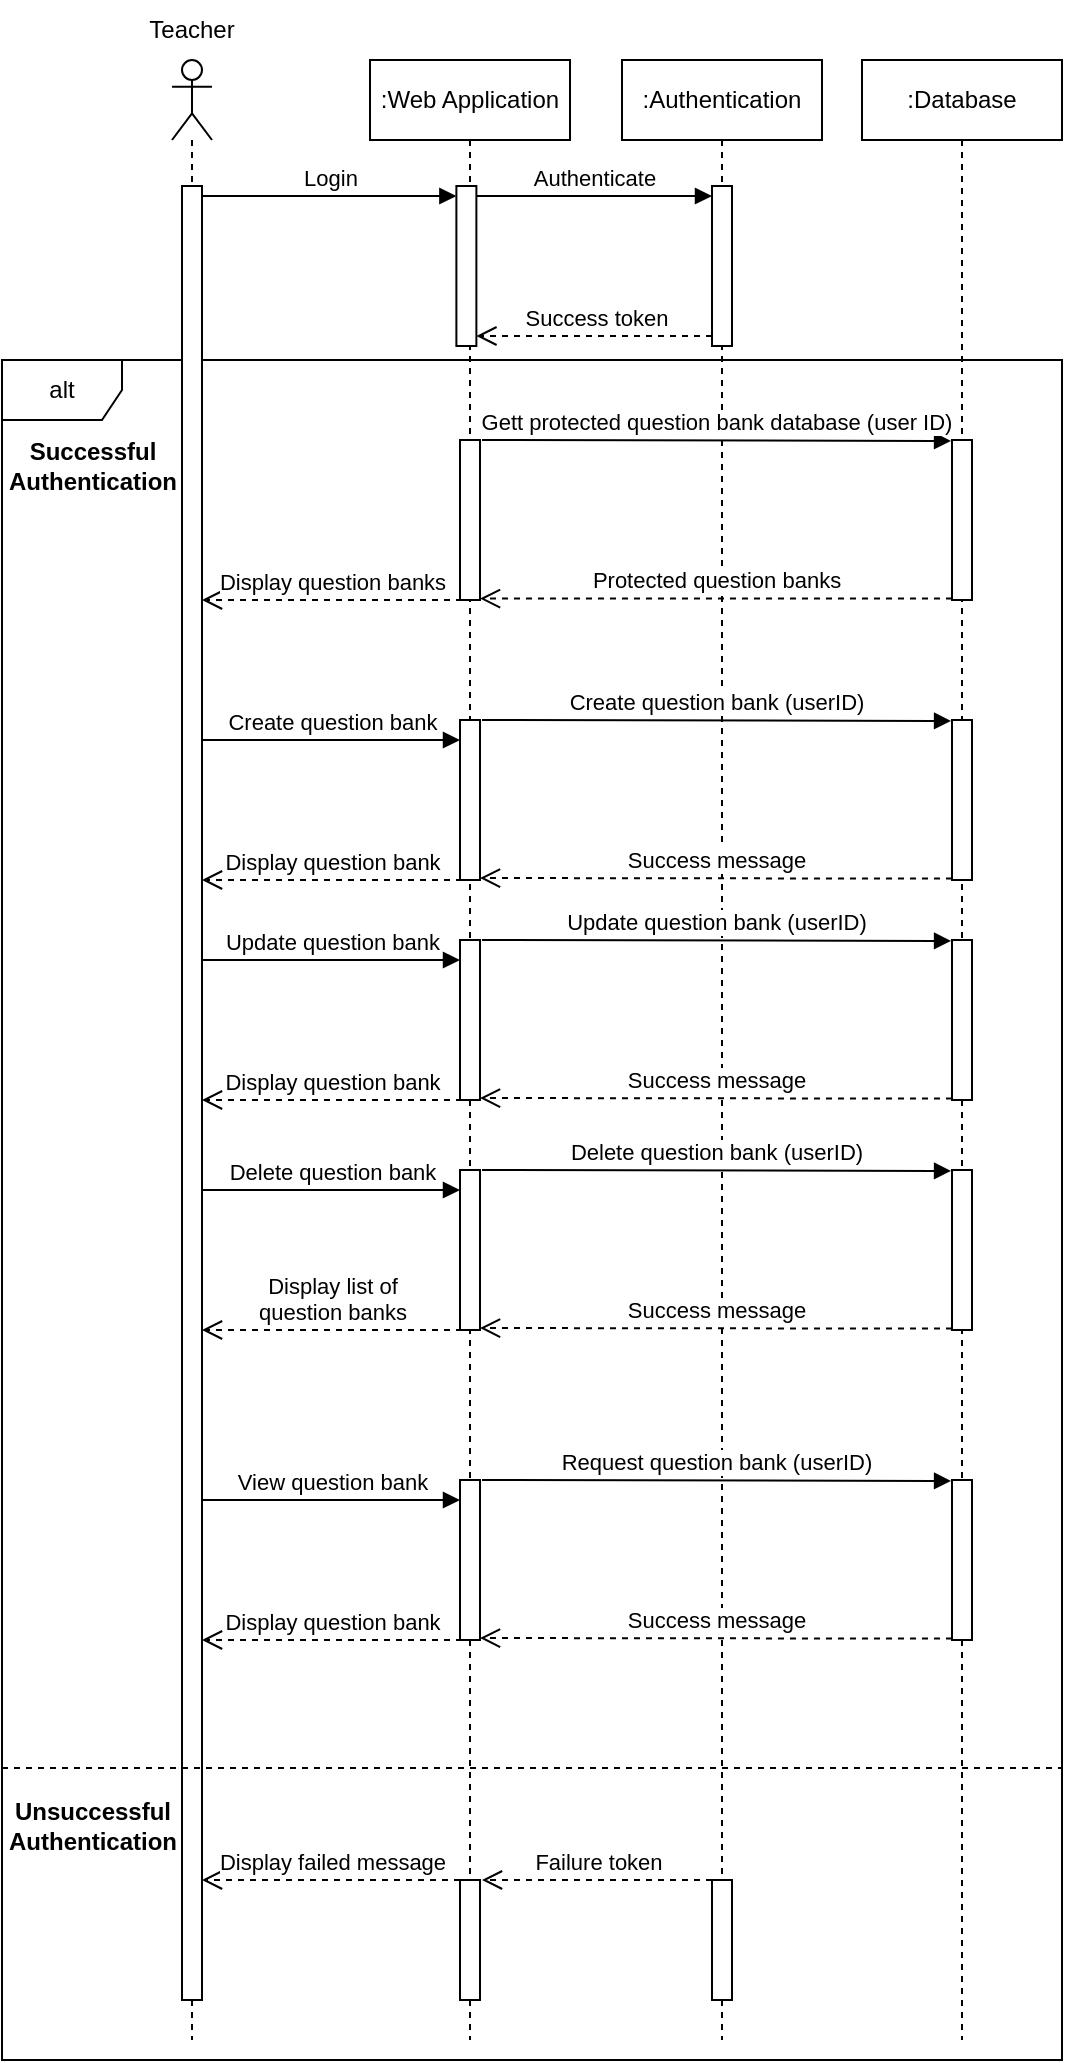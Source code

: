 <mxfile pages="8">
    <diagram name="Quản lý ngân hàng câu hỏi" id="lAa0ug2uYCiRyIzkLibd">
        <mxGraphModel dx="840" dy="357" grid="1" gridSize="10" guides="1" tooltips="1" connect="1" arrows="1" fold="1" page="1" pageScale="1" pageWidth="827" pageHeight="1169" math="0" shadow="0">
            <root>
                <mxCell id="0"/>
                <mxCell id="1" parent="0"/>
                <mxCell id="cISMjlkAu-pcHtWl2_ST-49" value="alt" style="shape=umlFrame;whiteSpace=wrap;html=1;pointerEvents=0;" parent="1" vertex="1">
                    <mxGeometry x="130" y="180" width="530" height="850" as="geometry"/>
                </mxCell>
                <mxCell id="cISMjlkAu-pcHtWl2_ST-8" value="" style="shape=umlLifeline;perimeter=lifelinePerimeter;whiteSpace=wrap;html=1;container=1;dropTarget=0;collapsible=0;recursiveResize=0;outlineConnect=0;portConstraint=eastwest;newEdgeStyle={&quot;curved&quot;:0,&quot;rounded&quot;:0};participant=umlActor;" parent="1" vertex="1">
                    <mxGeometry x="215" y="30" width="20" height="990" as="geometry"/>
                </mxCell>
                <mxCell id="cISMjlkAu-pcHtWl2_ST-14" value="Teacher" style="text;html=1;strokeColor=none;fillColor=none;align=center;verticalAlign=middle;whiteSpace=wrap;rounded=0;" parent="1" vertex="1">
                    <mxGeometry x="195" width="60" height="30" as="geometry"/>
                </mxCell>
                <mxCell id="cISMjlkAu-pcHtWl2_ST-15" value=":Web Application" style="shape=umlLifeline;perimeter=lifelinePerimeter;whiteSpace=wrap;html=1;container=1;dropTarget=0;collapsible=0;recursiveResize=0;outlineConnect=0;portConstraint=eastwest;newEdgeStyle={&quot;curved&quot;:0,&quot;rounded&quot;:0};" parent="1" vertex="1">
                    <mxGeometry x="314" y="30" width="100" height="990" as="geometry"/>
                </mxCell>
                <mxCell id="cISMjlkAu-pcHtWl2_ST-26" value="" style="html=1;points=[[0,0,0,0,5],[0,1,0,0,-5],[1,0,0,0,5],[1,1,0,0,-5]];perimeter=orthogonalPerimeter;outlineConnect=0;targetShapes=umlLifeline;portConstraint=eastwest;newEdgeStyle={&quot;curved&quot;:0,&quot;rounded&quot;:0};" parent="cISMjlkAu-pcHtWl2_ST-15" vertex="1">
                    <mxGeometry x="43.19" y="63" width="10" height="80" as="geometry"/>
                </mxCell>
                <mxCell id="cISMjlkAu-pcHtWl2_ST-19" value=":Authentication" style="shape=umlLifeline;perimeter=lifelinePerimeter;whiteSpace=wrap;html=1;container=1;dropTarget=0;collapsible=0;recursiveResize=0;outlineConnect=0;portConstraint=eastwest;newEdgeStyle={&quot;curved&quot;:0,&quot;rounded&quot;:0};" parent="1" vertex="1">
                    <mxGeometry x="440" y="30" width="100" height="990" as="geometry"/>
                </mxCell>
                <mxCell id="cISMjlkAu-pcHtWl2_ST-46" value="" style="html=1;points=[[0,0,0,0,5],[0,1,0,0,-5],[1,0,0,0,5],[1,1,0,0,-5]];perimeter=orthogonalPerimeter;outlineConnect=0;targetShapes=umlLifeline;portConstraint=eastwest;newEdgeStyle={&quot;curved&quot;:0,&quot;rounded&quot;:0};" parent="cISMjlkAu-pcHtWl2_ST-19" vertex="1">
                    <mxGeometry x="45" y="63" width="10" height="80" as="geometry"/>
                </mxCell>
                <mxCell id="cISMjlkAu-pcHtWl2_ST-90" value="" style="html=1;points=[[0,0,0,0,5],[0,1,0,0,-5],[1,0,0,0,5],[1,1,0,0,-5]];perimeter=orthogonalPerimeter;outlineConnect=0;targetShapes=umlLifeline;portConstraint=eastwest;newEdgeStyle={&quot;curved&quot;:0,&quot;rounded&quot;:0};" parent="cISMjlkAu-pcHtWl2_ST-19" vertex="1">
                    <mxGeometry x="45" y="910" width="10" height="60" as="geometry"/>
                </mxCell>
                <mxCell id="cISMjlkAu-pcHtWl2_ST-91" value="Failure token" style="html=1;verticalAlign=bottom;endArrow=open;dashed=1;endSize=8;curved=0;rounded=0;" parent="cISMjlkAu-pcHtWl2_ST-19" edge="1">
                    <mxGeometry relative="1" as="geometry">
                        <mxPoint x="45" y="910" as="sourcePoint"/>
                        <mxPoint x="-70" y="910" as="targetPoint"/>
                        <mxPoint as="offset"/>
                    </mxGeometry>
                </mxCell>
                <mxCell id="cISMjlkAu-pcHtWl2_ST-39" value="Login" style="html=1;verticalAlign=bottom;endArrow=block;curved=0;rounded=0;entryX=0;entryY=0;entryDx=0;entryDy=5;entryPerimeter=0;" parent="1" source="cISMjlkAu-pcHtWl2_ST-41" target="cISMjlkAu-pcHtWl2_ST-26" edge="1">
                    <mxGeometry x="0.005" relative="1" as="geometry">
                        <mxPoint x="165" y="95" as="sourcePoint"/>
                        <mxPoint x="235" y="95.0" as="targetPoint"/>
                        <mxPoint as="offset"/>
                    </mxGeometry>
                </mxCell>
                <mxCell id="cISMjlkAu-pcHtWl2_ST-42" value=":Database" style="shape=umlLifeline;perimeter=lifelinePerimeter;whiteSpace=wrap;html=1;container=1;dropTarget=0;collapsible=0;recursiveResize=0;outlineConnect=0;portConstraint=eastwest;newEdgeStyle={&quot;curved&quot;:0,&quot;rounded&quot;:0};" parent="1" vertex="1">
                    <mxGeometry x="560" y="30" width="100" height="990" as="geometry"/>
                </mxCell>
                <mxCell id="cISMjlkAu-pcHtWl2_ST-63" value="Create question bank (userID)" style="html=1;verticalAlign=bottom;endArrow=block;curved=0;rounded=0;entryX=-0.046;entryY=0.006;entryDx=0;entryDy=0;entryPerimeter=0;" parent="cISMjlkAu-pcHtWl2_ST-42" target="cISMjlkAu-pcHtWl2_ST-64" edge="1">
                    <mxGeometry width="80" relative="1" as="geometry">
                        <mxPoint x="-190" y="330" as="sourcePoint"/>
                        <mxPoint x="-110" y="330" as="targetPoint"/>
                    </mxGeometry>
                </mxCell>
                <mxCell id="cISMjlkAu-pcHtWl2_ST-64" value="" style="html=1;points=[[0,0,0,0,5],[0,1,0,0,-5],[1,0,0,0,5],[1,1,0,0,-5]];perimeter=orthogonalPerimeter;outlineConnect=0;targetShapes=umlLifeline;portConstraint=eastwest;newEdgeStyle={&quot;curved&quot;:0,&quot;rounded&quot;:0};" parent="cISMjlkAu-pcHtWl2_ST-42" vertex="1">
                    <mxGeometry x="45" y="330" width="10" height="80" as="geometry"/>
                </mxCell>
                <mxCell id="cISMjlkAu-pcHtWl2_ST-65" value="Success message" style="html=1;verticalAlign=bottom;endArrow=open;dashed=1;endSize=8;curved=0;rounded=0;" parent="cISMjlkAu-pcHtWl2_ST-42" edge="1">
                    <mxGeometry relative="1" as="geometry">
                        <mxPoint x="45" y="409.31" as="sourcePoint"/>
                        <mxPoint x="-191" y="409" as="targetPoint"/>
                    </mxGeometry>
                </mxCell>
                <mxCell id="cISMjlkAu-pcHtWl2_ST-67" value="Update question bank (userID)" style="html=1;verticalAlign=bottom;endArrow=block;curved=0;rounded=0;entryX=-0.046;entryY=0.006;entryDx=0;entryDy=0;entryPerimeter=0;" parent="cISMjlkAu-pcHtWl2_ST-42" target="cISMjlkAu-pcHtWl2_ST-68" edge="1">
                    <mxGeometry width="80" relative="1" as="geometry">
                        <mxPoint x="-190" y="440" as="sourcePoint"/>
                        <mxPoint x="-110" y="440" as="targetPoint"/>
                    </mxGeometry>
                </mxCell>
                <mxCell id="cISMjlkAu-pcHtWl2_ST-68" value="" style="html=1;points=[[0,0,0,0,5],[0,1,0,0,-5],[1,0,0,0,5],[1,1,0,0,-5]];perimeter=orthogonalPerimeter;outlineConnect=0;targetShapes=umlLifeline;portConstraint=eastwest;newEdgeStyle={&quot;curved&quot;:0,&quot;rounded&quot;:0};" parent="cISMjlkAu-pcHtWl2_ST-42" vertex="1">
                    <mxGeometry x="45" y="440" width="10" height="80" as="geometry"/>
                </mxCell>
                <mxCell id="cISMjlkAu-pcHtWl2_ST-69" value="Success message" style="html=1;verticalAlign=bottom;endArrow=open;dashed=1;endSize=8;curved=0;rounded=0;" parent="cISMjlkAu-pcHtWl2_ST-42" edge="1">
                    <mxGeometry relative="1" as="geometry">
                        <mxPoint x="45" y="519.31" as="sourcePoint"/>
                        <mxPoint x="-191" y="519" as="targetPoint"/>
                    </mxGeometry>
                </mxCell>
                <mxCell id="cISMjlkAu-pcHtWl2_ST-70" value="Update question bank" style="html=1;verticalAlign=bottom;endArrow=block;curved=0;rounded=0;" parent="cISMjlkAu-pcHtWl2_ST-42" target="cISMjlkAu-pcHtWl2_ST-71" edge="1">
                    <mxGeometry width="80" relative="1" as="geometry">
                        <mxPoint x="-330" y="450" as="sourcePoint"/>
                        <mxPoint x="-250" y="450" as="targetPoint"/>
                    </mxGeometry>
                </mxCell>
                <mxCell id="cISMjlkAu-pcHtWl2_ST-71" value="" style="html=1;points=[[0,0,0,0,5],[0,1,0,0,-5],[1,0,0,0,5],[1,1,0,0,-5]];perimeter=orthogonalPerimeter;outlineConnect=0;targetShapes=umlLifeline;portConstraint=eastwest;newEdgeStyle={&quot;curved&quot;:0,&quot;rounded&quot;:0};" parent="cISMjlkAu-pcHtWl2_ST-42" vertex="1">
                    <mxGeometry x="-201" y="440" width="10" height="80" as="geometry"/>
                </mxCell>
                <mxCell id="cISMjlkAu-pcHtWl2_ST-72" value="Display question bank" style="html=1;verticalAlign=bottom;endArrow=open;dashed=1;endSize=8;curved=0;rounded=0;" parent="cISMjlkAu-pcHtWl2_ST-42" edge="1">
                    <mxGeometry x="-0.003" relative="1" as="geometry">
                        <mxPoint x="-200" y="520" as="sourcePoint"/>
                        <mxPoint x="-330" y="520" as="targetPoint"/>
                        <mxPoint as="offset"/>
                    </mxGeometry>
                </mxCell>
                <mxCell id="cISMjlkAu-pcHtWl2_ST-73" value="Delete question bank (userID)" style="html=1;verticalAlign=bottom;endArrow=block;curved=0;rounded=0;entryX=-0.046;entryY=0.006;entryDx=0;entryDy=0;entryPerimeter=0;" parent="cISMjlkAu-pcHtWl2_ST-42" target="cISMjlkAu-pcHtWl2_ST-74" edge="1">
                    <mxGeometry width="80" relative="1" as="geometry">
                        <mxPoint x="-190" y="555" as="sourcePoint"/>
                        <mxPoint x="-110" y="555" as="targetPoint"/>
                    </mxGeometry>
                </mxCell>
                <mxCell id="cISMjlkAu-pcHtWl2_ST-74" value="" style="html=1;points=[[0,0,0,0,5],[0,1,0,0,-5],[1,0,0,0,5],[1,1,0,0,-5]];perimeter=orthogonalPerimeter;outlineConnect=0;targetShapes=umlLifeline;portConstraint=eastwest;newEdgeStyle={&quot;curved&quot;:0,&quot;rounded&quot;:0};" parent="cISMjlkAu-pcHtWl2_ST-42" vertex="1">
                    <mxGeometry x="45" y="555" width="10" height="80" as="geometry"/>
                </mxCell>
                <mxCell id="cISMjlkAu-pcHtWl2_ST-75" value="Success message" style="html=1;verticalAlign=bottom;endArrow=open;dashed=1;endSize=8;curved=0;rounded=0;" parent="cISMjlkAu-pcHtWl2_ST-42" edge="1">
                    <mxGeometry relative="1" as="geometry">
                        <mxPoint x="45" y="634.31" as="sourcePoint"/>
                        <mxPoint x="-191" y="634" as="targetPoint"/>
                    </mxGeometry>
                </mxCell>
                <mxCell id="cISMjlkAu-pcHtWl2_ST-76" value="Delete question bank" style="html=1;verticalAlign=bottom;endArrow=block;curved=0;rounded=0;" parent="cISMjlkAu-pcHtWl2_ST-42" target="cISMjlkAu-pcHtWl2_ST-77" edge="1">
                    <mxGeometry width="80" relative="1" as="geometry">
                        <mxPoint x="-330" y="565" as="sourcePoint"/>
                        <mxPoint x="-250" y="565" as="targetPoint"/>
                    </mxGeometry>
                </mxCell>
                <mxCell id="cISMjlkAu-pcHtWl2_ST-77" value="" style="html=1;points=[[0,0,0,0,5],[0,1,0,0,-5],[1,0,0,0,5],[1,1,0,0,-5]];perimeter=orthogonalPerimeter;outlineConnect=0;targetShapes=umlLifeline;portConstraint=eastwest;newEdgeStyle={&quot;curved&quot;:0,&quot;rounded&quot;:0};" parent="cISMjlkAu-pcHtWl2_ST-42" vertex="1">
                    <mxGeometry x="-201" y="555" width="10" height="80" as="geometry"/>
                </mxCell>
                <mxCell id="cISMjlkAu-pcHtWl2_ST-78" value="Display list of&lt;br&gt;question banks" style="html=1;verticalAlign=bottom;endArrow=open;dashed=1;endSize=8;curved=0;rounded=0;" parent="cISMjlkAu-pcHtWl2_ST-42" edge="1">
                    <mxGeometry relative="1" as="geometry">
                        <mxPoint x="-200" y="635" as="sourcePoint"/>
                        <mxPoint x="-330" y="635" as="targetPoint"/>
                        <mxPoint as="offset"/>
                    </mxGeometry>
                </mxCell>
                <mxCell id="cISMjlkAu-pcHtWl2_ST-79" value="Request question bank (userID)" style="html=1;verticalAlign=bottom;endArrow=block;curved=0;rounded=0;entryX=-0.046;entryY=0.006;entryDx=0;entryDy=0;entryPerimeter=0;" parent="cISMjlkAu-pcHtWl2_ST-42" target="cISMjlkAu-pcHtWl2_ST-80" edge="1">
                    <mxGeometry x="-0.003" width="80" relative="1" as="geometry">
                        <mxPoint x="-190" y="710" as="sourcePoint"/>
                        <mxPoint x="-110" y="710" as="targetPoint"/>
                        <mxPoint as="offset"/>
                    </mxGeometry>
                </mxCell>
                <mxCell id="cISMjlkAu-pcHtWl2_ST-80" value="" style="html=1;points=[[0,0,0,0,5],[0,1,0,0,-5],[1,0,0,0,5],[1,1,0,0,-5]];perimeter=orthogonalPerimeter;outlineConnect=0;targetShapes=umlLifeline;portConstraint=eastwest;newEdgeStyle={&quot;curved&quot;:0,&quot;rounded&quot;:0};" parent="cISMjlkAu-pcHtWl2_ST-42" vertex="1">
                    <mxGeometry x="45" y="710" width="10" height="80" as="geometry"/>
                </mxCell>
                <mxCell id="cISMjlkAu-pcHtWl2_ST-81" value="Success message" style="html=1;verticalAlign=bottom;endArrow=open;dashed=1;endSize=8;curved=0;rounded=0;" parent="cISMjlkAu-pcHtWl2_ST-42" edge="1">
                    <mxGeometry relative="1" as="geometry">
                        <mxPoint x="45" y="789.31" as="sourcePoint"/>
                        <mxPoint x="-191" y="789" as="targetPoint"/>
                    </mxGeometry>
                </mxCell>
                <mxCell id="cISMjlkAu-pcHtWl2_ST-82" value="View question bank" style="html=1;verticalAlign=bottom;endArrow=block;curved=0;rounded=0;" parent="cISMjlkAu-pcHtWl2_ST-42" target="cISMjlkAu-pcHtWl2_ST-83" edge="1">
                    <mxGeometry width="80" relative="1" as="geometry">
                        <mxPoint x="-330" y="720" as="sourcePoint"/>
                        <mxPoint x="-250" y="720" as="targetPoint"/>
                    </mxGeometry>
                </mxCell>
                <mxCell id="cISMjlkAu-pcHtWl2_ST-83" value="" style="html=1;points=[[0,0,0,0,5],[0,1,0,0,-5],[1,0,0,0,5],[1,1,0,0,-5]];perimeter=orthogonalPerimeter;outlineConnect=0;targetShapes=umlLifeline;portConstraint=eastwest;newEdgeStyle={&quot;curved&quot;:0,&quot;rounded&quot;:0};" parent="cISMjlkAu-pcHtWl2_ST-42" vertex="1">
                    <mxGeometry x="-201" y="710" width="10" height="80" as="geometry"/>
                </mxCell>
                <mxCell id="cISMjlkAu-pcHtWl2_ST-84" value="Display question bank" style="html=1;verticalAlign=bottom;endArrow=open;dashed=1;endSize=8;curved=0;rounded=0;" parent="cISMjlkAu-pcHtWl2_ST-42" edge="1">
                    <mxGeometry x="-0.003" relative="1" as="geometry">
                        <mxPoint x="-200" y="790" as="sourcePoint"/>
                        <mxPoint x="-330" y="790" as="targetPoint"/>
                        <mxPoint as="offset"/>
                    </mxGeometry>
                </mxCell>
                <mxCell id="cISMjlkAu-pcHtWl2_ST-41" value="" style="html=1;points=[[0,0,0,0,5],[0,1,0,0,-5],[1,0,0,0,5],[1,1,0,0,-5]];perimeter=orthogonalPerimeter;outlineConnect=0;targetShapes=umlLifeline;portConstraint=eastwest;newEdgeStyle={&quot;curved&quot;:0,&quot;rounded&quot;:0};" parent="1" vertex="1">
                    <mxGeometry x="220" y="93" width="10" height="907" as="geometry"/>
                </mxCell>
                <mxCell id="cISMjlkAu-pcHtWl2_ST-47" value="Authenticate" style="html=1;verticalAlign=bottom;endArrow=block;curved=0;rounded=0;entryX=0;entryY=0;entryDx=0;entryDy=5;exitX=1;exitY=0;exitDx=0;exitDy=5;exitPerimeter=0;" parent="1" source="cISMjlkAu-pcHtWl2_ST-26" target="cISMjlkAu-pcHtWl2_ST-46" edge="1">
                    <mxGeometry relative="1" as="geometry">
                        <mxPoint x="415" y="98" as="sourcePoint"/>
                    </mxGeometry>
                </mxCell>
                <mxCell id="cISMjlkAu-pcHtWl2_ST-48" value="Success token" style="html=1;verticalAlign=bottom;endArrow=open;dashed=1;endSize=8;curved=0;rounded=0;exitX=0;exitY=1;exitDx=0;exitDy=-5;entryX=1;entryY=1;entryDx=0;entryDy=-5;entryPerimeter=0;" parent="1" source="cISMjlkAu-pcHtWl2_ST-46" target="cISMjlkAu-pcHtWl2_ST-26" edge="1">
                    <mxGeometry x="-0.005" relative="1" as="geometry">
                        <mxPoint x="415" y="168" as="targetPoint"/>
                        <mxPoint as="offset"/>
                    </mxGeometry>
                </mxCell>
                <mxCell id="cISMjlkAu-pcHtWl2_ST-51" value="" style="html=1;points=[[0,0,0,0,5],[0,1,0,0,-5],[1,0,0,0,5],[1,1,0,0,-5]];perimeter=orthogonalPerimeter;outlineConnect=0;targetShapes=umlLifeline;portConstraint=eastwest;newEdgeStyle={&quot;curved&quot;:0,&quot;rounded&quot;:0};" parent="1" vertex="1">
                    <mxGeometry x="359" y="220" width="10" height="80" as="geometry"/>
                </mxCell>
                <mxCell id="cISMjlkAu-pcHtWl2_ST-54" value="Gett protected question bank database (user ID)" style="html=1;verticalAlign=bottom;endArrow=block;curved=0;rounded=0;entryX=-0.046;entryY=0.006;entryDx=0;entryDy=0;entryPerimeter=0;" parent="1" target="cISMjlkAu-pcHtWl2_ST-55" edge="1">
                    <mxGeometry width="80" relative="1" as="geometry">
                        <mxPoint x="370" y="220" as="sourcePoint"/>
                        <mxPoint x="450" y="220" as="targetPoint"/>
                    </mxGeometry>
                </mxCell>
                <mxCell id="cISMjlkAu-pcHtWl2_ST-55" value="" style="html=1;points=[[0,0,0,0,5],[0,1,0,0,-5],[1,0,0,0,5],[1,1,0,0,-5]];perimeter=orthogonalPerimeter;outlineConnect=0;targetShapes=umlLifeline;portConstraint=eastwest;newEdgeStyle={&quot;curved&quot;:0,&quot;rounded&quot;:0};" parent="1" vertex="1">
                    <mxGeometry x="605" y="220" width="10" height="80" as="geometry"/>
                </mxCell>
                <mxCell id="cISMjlkAu-pcHtWl2_ST-56" value="Protected question banks" style="html=1;verticalAlign=bottom;endArrow=open;dashed=1;endSize=8;curved=0;rounded=0;" parent="1" target="cISMjlkAu-pcHtWl2_ST-51" edge="1">
                    <mxGeometry relative="1" as="geometry">
                        <mxPoint x="605" y="299.31" as="sourcePoint"/>
                        <mxPoint x="525" y="299.31" as="targetPoint"/>
                    </mxGeometry>
                </mxCell>
                <mxCell id="cISMjlkAu-pcHtWl2_ST-58" value="Display question banks" style="html=1;verticalAlign=bottom;endArrow=open;dashed=1;endSize=8;curved=0;rounded=0;" parent="1" target="cISMjlkAu-pcHtWl2_ST-41" edge="1">
                    <mxGeometry relative="1" as="geometry">
                        <mxPoint x="360" y="300" as="sourcePoint"/>
                        <mxPoint x="280" y="300" as="targetPoint"/>
                    </mxGeometry>
                </mxCell>
                <mxCell id="cISMjlkAu-pcHtWl2_ST-59" value="Create question bank" style="html=1;verticalAlign=bottom;endArrow=block;curved=0;rounded=0;" parent="1" target="cISMjlkAu-pcHtWl2_ST-61" edge="1">
                    <mxGeometry width="80" relative="1" as="geometry">
                        <mxPoint x="230" y="370" as="sourcePoint"/>
                        <mxPoint x="310" y="370" as="targetPoint"/>
                    </mxGeometry>
                </mxCell>
                <mxCell id="cISMjlkAu-pcHtWl2_ST-61" value="" style="html=1;points=[[0,0,0,0,5],[0,1,0,0,-5],[1,0,0,0,5],[1,1,0,0,-5]];perimeter=orthogonalPerimeter;outlineConnect=0;targetShapes=umlLifeline;portConstraint=eastwest;newEdgeStyle={&quot;curved&quot;:0,&quot;rounded&quot;:0};" parent="1" vertex="1">
                    <mxGeometry x="359" y="360" width="10" height="80" as="geometry"/>
                </mxCell>
                <mxCell id="cISMjlkAu-pcHtWl2_ST-66" value="Display question bank" style="html=1;verticalAlign=bottom;endArrow=open;dashed=1;endSize=8;curved=0;rounded=0;" parent="1" edge="1">
                    <mxGeometry x="-0.003" relative="1" as="geometry">
                        <mxPoint x="360" y="440" as="sourcePoint"/>
                        <mxPoint x="230" y="440" as="targetPoint"/>
                        <mxPoint as="offset"/>
                    </mxGeometry>
                </mxCell>
                <mxCell id="cISMjlkAu-pcHtWl2_ST-85" value="" style="line;strokeWidth=1;fillColor=none;align=left;verticalAlign=middle;spacingTop=-1;spacingLeft=3;spacingRight=3;rotatable=0;labelPosition=right;points=[];portConstraint=eastwest;strokeColor=inherit;dashed=1;" parent="1" vertex="1">
                    <mxGeometry x="130" y="880" width="530" height="8" as="geometry"/>
                </mxCell>
                <mxCell id="cISMjlkAu-pcHtWl2_ST-86" value="Successful&lt;br&gt;Authentication" style="text;align=center;fontStyle=1;verticalAlign=middle;spacingLeft=3;spacingRight=3;strokeColor=none;rotatable=0;points=[[0,0.5],[1,0.5]];portConstraint=eastwest;html=1;" parent="1" vertex="1">
                    <mxGeometry x="135" y="220" width="80" height="26" as="geometry"/>
                </mxCell>
                <mxCell id="cISMjlkAu-pcHtWl2_ST-87" value="Unsuccessful&lt;br&gt;Authentication" style="text;align=center;fontStyle=1;verticalAlign=middle;spacingLeft=3;spacingRight=3;strokeColor=none;rotatable=0;points=[[0,0.5],[1,0.5]];portConstraint=eastwest;html=1;" parent="1" vertex="1">
                    <mxGeometry x="135" y="900" width="80" height="26" as="geometry"/>
                </mxCell>
                <mxCell id="cISMjlkAu-pcHtWl2_ST-92" value="" style="html=1;points=[[0,0,0,0,5],[0,1,0,0,-5],[1,0,0,0,5],[1,1,0,0,-5]];perimeter=orthogonalPerimeter;outlineConnect=0;targetShapes=umlLifeline;portConstraint=eastwest;newEdgeStyle={&quot;curved&quot;:0,&quot;rounded&quot;:0};" parent="1" vertex="1">
                    <mxGeometry x="359" y="940" width="10" height="60" as="geometry"/>
                </mxCell>
                <mxCell id="cISMjlkAu-pcHtWl2_ST-93" value="Display failed message" style="html=1;verticalAlign=bottom;endArrow=open;dashed=1;endSize=8;curved=0;rounded=0;" parent="1" target="cISMjlkAu-pcHtWl2_ST-41" edge="1">
                    <mxGeometry relative="1" as="geometry">
                        <mxPoint x="359" y="940" as="sourcePoint"/>
                        <mxPoint x="244" y="940" as="targetPoint"/>
                        <mxPoint as="offset"/>
                    </mxGeometry>
                </mxCell>
            </root>
        </mxGraphModel>
    </diagram>
    <diagram name="Quản lý câu hỏi" id="VRvIlqbc_g51u0q7ub8I">
        <mxGraphModel dx="840" dy="357" grid="1" gridSize="10" guides="1" tooltips="1" connect="1" arrows="1" fold="1" page="1" pageScale="1" pageWidth="827" pageHeight="1169" math="0" shadow="0">
            <root>
                <mxCell id="J0VNekLjMobAJQz2S79l-0"/>
                <mxCell id="J0VNekLjMobAJQz2S79l-1" parent="J0VNekLjMobAJQz2S79l-0"/>
                <mxCell id="J0VNekLjMobAJQz2S79l-36" value="Alt" style="shape=umlFrame;whiteSpace=wrap;html=1;pointerEvents=0;" parent="J0VNekLjMobAJQz2S79l-1" vertex="1">
                    <mxGeometry x="130" y="180" width="530" height="850" as="geometry"/>
                </mxCell>
                <mxCell id="J0VNekLjMobAJQz2S79l-2" value="" style="shape=umlLifeline;perimeter=lifelinePerimeter;whiteSpace=wrap;html=1;container=1;dropTarget=0;collapsible=0;recursiveResize=0;outlineConnect=0;portConstraint=eastwest;newEdgeStyle={&quot;curved&quot;:0,&quot;rounded&quot;:0};participant=umlActor;" parent="J0VNekLjMobAJQz2S79l-1" vertex="1">
                    <mxGeometry x="215" y="30" width="20" height="990" as="geometry"/>
                </mxCell>
                <mxCell id="J0VNekLjMobAJQz2S79l-3" value="Teacher" style="text;html=1;strokeColor=none;fillColor=none;align=center;verticalAlign=middle;whiteSpace=wrap;rounded=0;" parent="J0VNekLjMobAJQz2S79l-1" vertex="1">
                    <mxGeometry x="195" width="60" height="30" as="geometry"/>
                </mxCell>
                <mxCell id="J0VNekLjMobAJQz2S79l-4" value=":Web Application" style="shape=umlLifeline;perimeter=lifelinePerimeter;whiteSpace=wrap;html=1;container=1;dropTarget=0;collapsible=0;recursiveResize=0;outlineConnect=0;portConstraint=eastwest;newEdgeStyle={&quot;curved&quot;:0,&quot;rounded&quot;:0};" parent="J0VNekLjMobAJQz2S79l-1" vertex="1">
                    <mxGeometry x="314" y="30" width="100" height="990" as="geometry"/>
                </mxCell>
                <mxCell id="J0VNekLjMobAJQz2S79l-5" value="" style="html=1;points=[[0,0,0,0,5],[0,1,0,0,-5],[1,0,0,0,5],[1,1,0,0,-5]];perimeter=orthogonalPerimeter;outlineConnect=0;targetShapes=umlLifeline;portConstraint=eastwest;newEdgeStyle={&quot;curved&quot;:0,&quot;rounded&quot;:0};" parent="J0VNekLjMobAJQz2S79l-4" vertex="1">
                    <mxGeometry x="43.19" y="63" width="10" height="80" as="geometry"/>
                </mxCell>
                <mxCell id="J0VNekLjMobAJQz2S79l-6" value=":Authentication" style="shape=umlLifeline;perimeter=lifelinePerimeter;whiteSpace=wrap;html=1;container=1;dropTarget=0;collapsible=0;recursiveResize=0;outlineConnect=0;portConstraint=eastwest;newEdgeStyle={&quot;curved&quot;:0,&quot;rounded&quot;:0};" parent="J0VNekLjMobAJQz2S79l-1" vertex="1">
                    <mxGeometry x="440" y="30" width="100" height="990" as="geometry"/>
                </mxCell>
                <mxCell id="J0VNekLjMobAJQz2S79l-7" value="" style="html=1;points=[[0,0,0,0,5],[0,1,0,0,-5],[1,0,0,0,5],[1,1,0,0,-5]];perimeter=orthogonalPerimeter;outlineConnect=0;targetShapes=umlLifeline;portConstraint=eastwest;newEdgeStyle={&quot;curved&quot;:0,&quot;rounded&quot;:0};" parent="J0VNekLjMobAJQz2S79l-6" vertex="1">
                    <mxGeometry x="45" y="63" width="10" height="80" as="geometry"/>
                </mxCell>
                <mxCell id="J0VNekLjMobAJQz2S79l-8" value="" style="html=1;points=[[0,0,0,0,5],[0,1,0,0,-5],[1,0,0,0,5],[1,1,0,0,-5]];perimeter=orthogonalPerimeter;outlineConnect=0;targetShapes=umlLifeline;portConstraint=eastwest;newEdgeStyle={&quot;curved&quot;:0,&quot;rounded&quot;:0};" parent="J0VNekLjMobAJQz2S79l-6" vertex="1">
                    <mxGeometry x="45" y="910" width="10" height="60" as="geometry"/>
                </mxCell>
                <mxCell id="J0VNekLjMobAJQz2S79l-9" value="Failure token" style="html=1;verticalAlign=bottom;endArrow=open;dashed=1;endSize=8;curved=0;rounded=0;" parent="J0VNekLjMobAJQz2S79l-6" edge="1">
                    <mxGeometry relative="1" as="geometry">
                        <mxPoint x="45" y="910" as="sourcePoint"/>
                        <mxPoint x="-70" y="910" as="targetPoint"/>
                        <mxPoint as="offset"/>
                    </mxGeometry>
                </mxCell>
                <mxCell id="J0VNekLjMobAJQz2S79l-10" value="Login" style="html=1;verticalAlign=bottom;endArrow=block;curved=0;rounded=0;entryX=0;entryY=0;entryDx=0;entryDy=5;entryPerimeter=0;" parent="J0VNekLjMobAJQz2S79l-1" source="J0VNekLjMobAJQz2S79l-33" target="J0VNekLjMobAJQz2S79l-5" edge="1">
                    <mxGeometry x="0.005" relative="1" as="geometry">
                        <mxPoint x="165" y="95" as="sourcePoint"/>
                        <mxPoint x="235" y="95.0" as="targetPoint"/>
                        <mxPoint as="offset"/>
                    </mxGeometry>
                </mxCell>
                <mxCell id="J0VNekLjMobAJQz2S79l-11" value=":Database" style="shape=umlLifeline;perimeter=lifelinePerimeter;whiteSpace=wrap;html=1;container=1;dropTarget=0;collapsible=0;recursiveResize=0;outlineConnect=0;portConstraint=eastwest;newEdgeStyle={&quot;curved&quot;:0,&quot;rounded&quot;:0};" parent="J0VNekLjMobAJQz2S79l-1" vertex="1">
                    <mxGeometry x="560" y="30" width="100" height="990" as="geometry"/>
                </mxCell>
                <mxCell id="J0VNekLjMobAJQz2S79l-12" value="Create question&lt;br&gt;(userID, questionBankID)" style="html=1;verticalAlign=bottom;endArrow=block;curved=0;rounded=0;entryX=-0.046;entryY=0.006;entryDx=0;entryDy=0;entryPerimeter=0;" parent="J0VNekLjMobAJQz2S79l-11" target="J0VNekLjMobAJQz2S79l-13" edge="1">
                    <mxGeometry width="80" relative="1" as="geometry">
                        <mxPoint x="-190" y="330" as="sourcePoint"/>
                        <mxPoint x="-110" y="330" as="targetPoint"/>
                    </mxGeometry>
                </mxCell>
                <mxCell id="J0VNekLjMobAJQz2S79l-13" value="" style="html=1;points=[[0,0,0,0,5],[0,1,0,0,-5],[1,0,0,0,5],[1,1,0,0,-5]];perimeter=orthogonalPerimeter;outlineConnect=0;targetShapes=umlLifeline;portConstraint=eastwest;newEdgeStyle={&quot;curved&quot;:0,&quot;rounded&quot;:0};" parent="J0VNekLjMobAJQz2S79l-11" vertex="1">
                    <mxGeometry x="45" y="330" width="10" height="80" as="geometry"/>
                </mxCell>
                <mxCell id="J0VNekLjMobAJQz2S79l-14" value="Success message" style="html=1;verticalAlign=bottom;endArrow=open;dashed=1;endSize=8;curved=0;rounded=0;" parent="J0VNekLjMobAJQz2S79l-11" edge="1">
                    <mxGeometry relative="1" as="geometry">
                        <mxPoint x="45" y="409.31" as="sourcePoint"/>
                        <mxPoint x="-191" y="409" as="targetPoint"/>
                    </mxGeometry>
                </mxCell>
                <mxCell id="J0VNekLjMobAJQz2S79l-15" value="Edit question&lt;br&gt;(userID, questionBankID, questionID)" style="html=1;verticalAlign=bottom;endArrow=block;curved=0;rounded=0;entryX=-0.046;entryY=0.006;entryDx=0;entryDy=0;entryPerimeter=0;" parent="J0VNekLjMobAJQz2S79l-11" target="J0VNekLjMobAJQz2S79l-16" edge="1">
                    <mxGeometry x="-0.0" width="80" relative="1" as="geometry">
                        <mxPoint x="-190" y="440" as="sourcePoint"/>
                        <mxPoint x="-110" y="440" as="targetPoint"/>
                        <mxPoint as="offset"/>
                    </mxGeometry>
                </mxCell>
                <mxCell id="J0VNekLjMobAJQz2S79l-16" value="" style="html=1;points=[[0,0,0,0,5],[0,1,0,0,-5],[1,0,0,0,5],[1,1,0,0,-5]];perimeter=orthogonalPerimeter;outlineConnect=0;targetShapes=umlLifeline;portConstraint=eastwest;newEdgeStyle={&quot;curved&quot;:0,&quot;rounded&quot;:0};" parent="J0VNekLjMobAJQz2S79l-11" vertex="1">
                    <mxGeometry x="45" y="440" width="10" height="80" as="geometry"/>
                </mxCell>
                <mxCell id="J0VNekLjMobAJQz2S79l-17" value="Success message" style="html=1;verticalAlign=bottom;endArrow=open;dashed=1;endSize=8;curved=0;rounded=0;" parent="J0VNekLjMobAJQz2S79l-11" edge="1">
                    <mxGeometry relative="1" as="geometry">
                        <mxPoint x="45" y="519.31" as="sourcePoint"/>
                        <mxPoint x="-191" y="519" as="targetPoint"/>
                    </mxGeometry>
                </mxCell>
                <mxCell id="J0VNekLjMobAJQz2S79l-18" value="Update question" style="html=1;verticalAlign=bottom;endArrow=block;curved=0;rounded=0;" parent="J0VNekLjMobAJQz2S79l-11" target="J0VNekLjMobAJQz2S79l-19" edge="1">
                    <mxGeometry width="80" relative="1" as="geometry">
                        <mxPoint x="-330" y="450" as="sourcePoint"/>
                        <mxPoint x="-250" y="450" as="targetPoint"/>
                    </mxGeometry>
                </mxCell>
                <mxCell id="J0VNekLjMobAJQz2S79l-19" value="" style="html=1;points=[[0,0,0,0,5],[0,1,0,0,-5],[1,0,0,0,5],[1,1,0,0,-5]];perimeter=orthogonalPerimeter;outlineConnect=0;targetShapes=umlLifeline;portConstraint=eastwest;newEdgeStyle={&quot;curved&quot;:0,&quot;rounded&quot;:0};" parent="J0VNekLjMobAJQz2S79l-11" vertex="1">
                    <mxGeometry x="-201" y="440" width="10" height="80" as="geometry"/>
                </mxCell>
                <mxCell id="J0VNekLjMobAJQz2S79l-20" value="Display question" style="html=1;verticalAlign=bottom;endArrow=open;dashed=1;endSize=8;curved=0;rounded=0;" parent="J0VNekLjMobAJQz2S79l-11" edge="1">
                    <mxGeometry x="-0.003" relative="1" as="geometry">
                        <mxPoint x="-200" y="520" as="sourcePoint"/>
                        <mxPoint x="-330" y="520" as="targetPoint"/>
                        <mxPoint as="offset"/>
                    </mxGeometry>
                </mxCell>
                <mxCell id="J0VNekLjMobAJQz2S79l-21" value="Delete question&lt;br&gt;(userID, questionBankID, questionID)" style="html=1;verticalAlign=bottom;endArrow=block;curved=0;rounded=0;entryX=-0.046;entryY=0.006;entryDx=0;entryDy=0;entryPerimeter=0;" parent="J0VNekLjMobAJQz2S79l-11" target="J0VNekLjMobAJQz2S79l-22" edge="1">
                    <mxGeometry x="-0.0" width="80" relative="1" as="geometry">
                        <mxPoint x="-190" y="555" as="sourcePoint"/>
                        <mxPoint x="-110" y="555" as="targetPoint"/>
                        <mxPoint as="offset"/>
                    </mxGeometry>
                </mxCell>
                <mxCell id="J0VNekLjMobAJQz2S79l-22" value="" style="html=1;points=[[0,0,0,0,5],[0,1,0,0,-5],[1,0,0,0,5],[1,1,0,0,-5]];perimeter=orthogonalPerimeter;outlineConnect=0;targetShapes=umlLifeline;portConstraint=eastwest;newEdgeStyle={&quot;curved&quot;:0,&quot;rounded&quot;:0};" parent="J0VNekLjMobAJQz2S79l-11" vertex="1">
                    <mxGeometry x="45" y="555" width="10" height="80" as="geometry"/>
                </mxCell>
                <mxCell id="J0VNekLjMobAJQz2S79l-23" value="Success message" style="html=1;verticalAlign=bottom;endArrow=open;dashed=1;endSize=8;curved=0;rounded=0;" parent="J0VNekLjMobAJQz2S79l-11" edge="1">
                    <mxGeometry relative="1" as="geometry">
                        <mxPoint x="45" y="634.31" as="sourcePoint"/>
                        <mxPoint x="-191" y="634" as="targetPoint"/>
                    </mxGeometry>
                </mxCell>
                <mxCell id="J0VNekLjMobAJQz2S79l-24" value="Delete question" style="html=1;verticalAlign=bottom;endArrow=block;curved=0;rounded=0;" parent="J0VNekLjMobAJQz2S79l-11" target="J0VNekLjMobAJQz2S79l-25" edge="1">
                    <mxGeometry width="80" relative="1" as="geometry">
                        <mxPoint x="-330" y="565" as="sourcePoint"/>
                        <mxPoint x="-250" y="565" as="targetPoint"/>
                    </mxGeometry>
                </mxCell>
                <mxCell id="J0VNekLjMobAJQz2S79l-25" value="" style="html=1;points=[[0,0,0,0,5],[0,1,0,0,-5],[1,0,0,0,5],[1,1,0,0,-5]];perimeter=orthogonalPerimeter;outlineConnect=0;targetShapes=umlLifeline;portConstraint=eastwest;newEdgeStyle={&quot;curved&quot;:0,&quot;rounded&quot;:0};" parent="J0VNekLjMobAJQz2S79l-11" vertex="1">
                    <mxGeometry x="-201" y="555" width="10" height="80" as="geometry"/>
                </mxCell>
                <mxCell id="J0VNekLjMobAJQz2S79l-26" value="Display list of questions" style="html=1;verticalAlign=bottom;endArrow=open;dashed=1;endSize=8;curved=0;rounded=0;" parent="J0VNekLjMobAJQz2S79l-11" edge="1">
                    <mxGeometry x="-0.003" relative="1" as="geometry">
                        <mxPoint x="-200" y="635" as="sourcePoint"/>
                        <mxPoint x="-330" y="635" as="targetPoint"/>
                        <mxPoint as="offset"/>
                    </mxGeometry>
                </mxCell>
                <mxCell id="J0VNekLjMobAJQz2S79l-27" value="Request question&lt;br&gt;(userID, questionBankID, questionID)" style="html=1;verticalAlign=bottom;endArrow=block;curved=0;rounded=0;entryX=-0.046;entryY=0.006;entryDx=0;entryDy=0;entryPerimeter=0;" parent="J0VNekLjMobAJQz2S79l-11" target="J0VNekLjMobAJQz2S79l-28" edge="1">
                    <mxGeometry width="80" relative="1" as="geometry">
                        <mxPoint x="-190" y="710" as="sourcePoint"/>
                        <mxPoint x="-110" y="710" as="targetPoint"/>
                    </mxGeometry>
                </mxCell>
                <mxCell id="J0VNekLjMobAJQz2S79l-28" value="" style="html=1;points=[[0,0,0,0,5],[0,1,0,0,-5],[1,0,0,0,5],[1,1,0,0,-5]];perimeter=orthogonalPerimeter;outlineConnect=0;targetShapes=umlLifeline;portConstraint=eastwest;newEdgeStyle={&quot;curved&quot;:0,&quot;rounded&quot;:0};" parent="J0VNekLjMobAJQz2S79l-11" vertex="1">
                    <mxGeometry x="45" y="710" width="10" height="80" as="geometry"/>
                </mxCell>
                <mxCell id="J0VNekLjMobAJQz2S79l-29" value="Success message" style="html=1;verticalAlign=bottom;endArrow=open;dashed=1;endSize=8;curved=0;rounded=0;" parent="J0VNekLjMobAJQz2S79l-11" edge="1">
                    <mxGeometry relative="1" as="geometry">
                        <mxPoint x="45" y="789.31" as="sourcePoint"/>
                        <mxPoint x="-191" y="789" as="targetPoint"/>
                    </mxGeometry>
                </mxCell>
                <mxCell id="J0VNekLjMobAJQz2S79l-30" value="View question" style="html=1;verticalAlign=bottom;endArrow=block;curved=0;rounded=0;" parent="J0VNekLjMobAJQz2S79l-11" target="J0VNekLjMobAJQz2S79l-31" edge="1">
                    <mxGeometry width="80" relative="1" as="geometry">
                        <mxPoint x="-330" y="720" as="sourcePoint"/>
                        <mxPoint x="-250" y="720" as="targetPoint"/>
                    </mxGeometry>
                </mxCell>
                <mxCell id="J0VNekLjMobAJQz2S79l-31" value="" style="html=1;points=[[0,0,0,0,5],[0,1,0,0,-5],[1,0,0,0,5],[1,1,0,0,-5]];perimeter=orthogonalPerimeter;outlineConnect=0;targetShapes=umlLifeline;portConstraint=eastwest;newEdgeStyle={&quot;curved&quot;:0,&quot;rounded&quot;:0};" parent="J0VNekLjMobAJQz2S79l-11" vertex="1">
                    <mxGeometry x="-201" y="710" width="10" height="80" as="geometry"/>
                </mxCell>
                <mxCell id="J0VNekLjMobAJQz2S79l-32" value="Display question" style="html=1;verticalAlign=bottom;endArrow=open;dashed=1;endSize=8;curved=0;rounded=0;" parent="J0VNekLjMobAJQz2S79l-11" edge="1">
                    <mxGeometry x="-0.003" relative="1" as="geometry">
                        <mxPoint x="-200" y="790" as="sourcePoint"/>
                        <mxPoint x="-330" y="790" as="targetPoint"/>
                        <mxPoint as="offset"/>
                    </mxGeometry>
                </mxCell>
                <mxCell id="J0VNekLjMobAJQz2S79l-33" value="" style="html=1;points=[[0,0,0,0,5],[0,1,0,0,-5],[1,0,0,0,5],[1,1,0,0,-5]];perimeter=orthogonalPerimeter;outlineConnect=0;targetShapes=umlLifeline;portConstraint=eastwest;newEdgeStyle={&quot;curved&quot;:0,&quot;rounded&quot;:0};" parent="J0VNekLjMobAJQz2S79l-1" vertex="1">
                    <mxGeometry x="220" y="93" width="10" height="907" as="geometry"/>
                </mxCell>
                <mxCell id="J0VNekLjMobAJQz2S79l-34" value="Authenticate" style="html=1;verticalAlign=bottom;endArrow=block;curved=0;rounded=0;entryX=0;entryY=0;entryDx=0;entryDy=5;exitX=1;exitY=0;exitDx=0;exitDy=5;exitPerimeter=0;" parent="J0VNekLjMobAJQz2S79l-1" source="J0VNekLjMobAJQz2S79l-5" target="J0VNekLjMobAJQz2S79l-7" edge="1">
                    <mxGeometry relative="1" as="geometry">
                        <mxPoint x="415" y="98" as="sourcePoint"/>
                    </mxGeometry>
                </mxCell>
                <mxCell id="J0VNekLjMobAJQz2S79l-35" value="Success token" style="html=1;verticalAlign=bottom;endArrow=open;dashed=1;endSize=8;curved=0;rounded=0;exitX=0;exitY=1;exitDx=0;exitDy=-5;entryX=1;entryY=1;entryDx=0;entryDy=-5;entryPerimeter=0;" parent="J0VNekLjMobAJQz2S79l-1" source="J0VNekLjMobAJQz2S79l-7" target="J0VNekLjMobAJQz2S79l-5" edge="1">
                    <mxGeometry x="-0.005" relative="1" as="geometry">
                        <mxPoint x="415" y="168" as="targetPoint"/>
                        <mxPoint as="offset"/>
                    </mxGeometry>
                </mxCell>
                <mxCell id="J0VNekLjMobAJQz2S79l-37" value="" style="html=1;points=[[0,0,0,0,5],[0,1,0,0,-5],[1,0,0,0,5],[1,1,0,0,-5]];perimeter=orthogonalPerimeter;outlineConnect=0;targetShapes=umlLifeline;portConstraint=eastwest;newEdgeStyle={&quot;curved&quot;:0,&quot;rounded&quot;:0};" parent="J0VNekLjMobAJQz2S79l-1" vertex="1">
                    <mxGeometry x="359" y="220" width="10" height="80" as="geometry"/>
                </mxCell>
                <mxCell id="J0VNekLjMobAJQz2S79l-38" value="Get protected questions database&lt;br&gt;(user ID, questionBankID)" style="html=1;verticalAlign=bottom;endArrow=block;curved=0;rounded=0;entryX=-0.046;entryY=0.006;entryDx=0;entryDy=0;entryPerimeter=0;" parent="J0VNekLjMobAJQz2S79l-1" target="J0VNekLjMobAJQz2S79l-39" edge="1">
                    <mxGeometry x="-0.0" width="80" relative="1" as="geometry">
                        <mxPoint x="370" y="220" as="sourcePoint"/>
                        <mxPoint x="450" y="220" as="targetPoint"/>
                        <mxPoint as="offset"/>
                    </mxGeometry>
                </mxCell>
                <mxCell id="J0VNekLjMobAJQz2S79l-39" value="" style="html=1;points=[[0,0,0,0,5],[0,1,0,0,-5],[1,0,0,0,5],[1,1,0,0,-5]];perimeter=orthogonalPerimeter;outlineConnect=0;targetShapes=umlLifeline;portConstraint=eastwest;newEdgeStyle={&quot;curved&quot;:0,&quot;rounded&quot;:0};" parent="J0VNekLjMobAJQz2S79l-1" vertex="1">
                    <mxGeometry x="605" y="220" width="10" height="80" as="geometry"/>
                </mxCell>
                <mxCell id="J0VNekLjMobAJQz2S79l-40" value="Protected questions" style="html=1;verticalAlign=bottom;endArrow=open;dashed=1;endSize=8;curved=0;rounded=0;" parent="J0VNekLjMobAJQz2S79l-1" target="J0VNekLjMobAJQz2S79l-37" edge="1">
                    <mxGeometry x="-0.001" relative="1" as="geometry">
                        <mxPoint x="605" y="299.31" as="sourcePoint"/>
                        <mxPoint x="525" y="299.31" as="targetPoint"/>
                        <mxPoint as="offset"/>
                    </mxGeometry>
                </mxCell>
                <mxCell id="J0VNekLjMobAJQz2S79l-41" value="Display questions" style="html=1;verticalAlign=bottom;endArrow=open;dashed=1;endSize=8;curved=0;rounded=0;" parent="J0VNekLjMobAJQz2S79l-1" target="J0VNekLjMobAJQz2S79l-33" edge="1">
                    <mxGeometry relative="1" as="geometry">
                        <mxPoint x="360" y="300" as="sourcePoint"/>
                        <mxPoint x="280" y="300" as="targetPoint"/>
                    </mxGeometry>
                </mxCell>
                <mxCell id="J0VNekLjMobAJQz2S79l-42" value="Create question" style="html=1;verticalAlign=bottom;endArrow=block;curved=0;rounded=0;" parent="J0VNekLjMobAJQz2S79l-1" target="J0VNekLjMobAJQz2S79l-43" edge="1">
                    <mxGeometry width="80" relative="1" as="geometry">
                        <mxPoint x="230" y="370" as="sourcePoint"/>
                        <mxPoint x="310" y="370" as="targetPoint"/>
                    </mxGeometry>
                </mxCell>
                <mxCell id="J0VNekLjMobAJQz2S79l-43" value="" style="html=1;points=[[0,0,0,0,5],[0,1,0,0,-5],[1,0,0,0,5],[1,1,0,0,-5]];perimeter=orthogonalPerimeter;outlineConnect=0;targetShapes=umlLifeline;portConstraint=eastwest;newEdgeStyle={&quot;curved&quot;:0,&quot;rounded&quot;:0};" parent="J0VNekLjMobAJQz2S79l-1" vertex="1">
                    <mxGeometry x="359" y="360" width="10" height="80" as="geometry"/>
                </mxCell>
                <mxCell id="J0VNekLjMobAJQz2S79l-44" value="Display question" style="html=1;verticalAlign=bottom;endArrow=open;dashed=1;endSize=8;curved=0;rounded=0;" parent="J0VNekLjMobAJQz2S79l-1" edge="1">
                    <mxGeometry x="-0.003" relative="1" as="geometry">
                        <mxPoint x="360" y="440" as="sourcePoint"/>
                        <mxPoint x="230" y="440" as="targetPoint"/>
                        <mxPoint as="offset"/>
                    </mxGeometry>
                </mxCell>
                <mxCell id="J0VNekLjMobAJQz2S79l-45" value="" style="line;strokeWidth=1;fillColor=none;align=left;verticalAlign=middle;spacingTop=-1;spacingLeft=3;spacingRight=3;rotatable=0;labelPosition=right;points=[];portConstraint=eastwest;strokeColor=inherit;dashed=1;" parent="J0VNekLjMobAJQz2S79l-1" vertex="1">
                    <mxGeometry x="130" y="880" width="530" height="8" as="geometry"/>
                </mxCell>
                <mxCell id="J0VNekLjMobAJQz2S79l-46" value="Successful&lt;br&gt;Authentication" style="text;align=center;fontStyle=1;verticalAlign=middle;spacingLeft=3;spacingRight=3;strokeColor=none;rotatable=0;points=[[0,0.5],[1,0.5]];portConstraint=eastwest;html=1;" parent="J0VNekLjMobAJQz2S79l-1" vertex="1">
                    <mxGeometry x="135" y="220" width="80" height="26" as="geometry"/>
                </mxCell>
                <mxCell id="J0VNekLjMobAJQz2S79l-47" value="Unsuccessful&lt;br&gt;Authentication" style="text;align=center;fontStyle=1;verticalAlign=middle;spacingLeft=3;spacingRight=3;strokeColor=none;rotatable=0;points=[[0,0.5],[1,0.5]];portConstraint=eastwest;html=1;" parent="J0VNekLjMobAJQz2S79l-1" vertex="1">
                    <mxGeometry x="135" y="900" width="80" height="26" as="geometry"/>
                </mxCell>
                <mxCell id="J0VNekLjMobAJQz2S79l-48" value="" style="html=1;points=[[0,0,0,0,5],[0,1,0,0,-5],[1,0,0,0,5],[1,1,0,0,-5]];perimeter=orthogonalPerimeter;outlineConnect=0;targetShapes=umlLifeline;portConstraint=eastwest;newEdgeStyle={&quot;curved&quot;:0,&quot;rounded&quot;:0};" parent="J0VNekLjMobAJQz2S79l-1" vertex="1">
                    <mxGeometry x="359" y="940" width="10" height="60" as="geometry"/>
                </mxCell>
                <mxCell id="J0VNekLjMobAJQz2S79l-49" value="Display failed message" style="html=1;verticalAlign=bottom;endArrow=open;dashed=1;endSize=8;curved=0;rounded=0;" parent="J0VNekLjMobAJQz2S79l-1" target="J0VNekLjMobAJQz2S79l-33" edge="1">
                    <mxGeometry relative="1" as="geometry">
                        <mxPoint x="359" y="940" as="sourcePoint"/>
                        <mxPoint x="244" y="940" as="targetPoint"/>
                        <mxPoint as="offset"/>
                    </mxGeometry>
                </mxCell>
                <mxCell id="SNMFcd5UoM-Ngq0MOQvZ-0" value="Choose a question bank" style="html=1;verticalAlign=bottom;endArrow=block;curved=0;rounded=0;entryX=0;entryY=0;entryDx=0;entryDy=5;entryPerimeter=0;" parent="J0VNekLjMobAJQz2S79l-1" edge="1">
                    <mxGeometry x="0.005" relative="1" as="geometry">
                        <mxPoint x="232" y="220" as="sourcePoint"/>
                        <mxPoint x="359" y="220" as="targetPoint"/>
                        <mxPoint as="offset"/>
                    </mxGeometry>
                </mxCell>
            </root>
        </mxGraphModel>
    </diagram>
    <diagram name="Quản lý đề thi" id="cY-TQkDYMfGAZ_0cHwEG">
        <mxGraphModel dx="840" dy="357" grid="1" gridSize="10" guides="1" tooltips="1" connect="1" arrows="1" fold="1" page="1" pageScale="1" pageWidth="827" pageHeight="1169" math="0" shadow="0">
            <root>
                <mxCell id="hAs1YIOP4y5Uxhzb0Ti6-0"/>
                <mxCell id="hAs1YIOP4y5Uxhzb0Ti6-1" parent="hAs1YIOP4y5Uxhzb0Ti6-0"/>
                <mxCell id="hAs1YIOP4y5Uxhzb0Ti6-36" value="Alt" style="shape=umlFrame;whiteSpace=wrap;html=1;pointerEvents=0;" parent="hAs1YIOP4y5Uxhzb0Ti6-1" vertex="1">
                    <mxGeometry x="130" y="180" width="530" height="850" as="geometry"/>
                </mxCell>
                <mxCell id="hAs1YIOP4y5Uxhzb0Ti6-2" value="" style="shape=umlLifeline;perimeter=lifelinePerimeter;whiteSpace=wrap;html=1;container=1;dropTarget=0;collapsible=0;recursiveResize=0;outlineConnect=0;portConstraint=eastwest;newEdgeStyle={&quot;curved&quot;:0,&quot;rounded&quot;:0};participant=umlActor;" parent="hAs1YIOP4y5Uxhzb0Ti6-1" vertex="1">
                    <mxGeometry x="215" y="30" width="20" height="990" as="geometry"/>
                </mxCell>
                <mxCell id="hAs1YIOP4y5Uxhzb0Ti6-3" value="Teacher" style="text;html=1;strokeColor=none;fillColor=none;align=center;verticalAlign=middle;whiteSpace=wrap;rounded=0;" parent="hAs1YIOP4y5Uxhzb0Ti6-1" vertex="1">
                    <mxGeometry x="195" width="60" height="30" as="geometry"/>
                </mxCell>
                <mxCell id="hAs1YIOP4y5Uxhzb0Ti6-4" value=":Web Application" style="shape=umlLifeline;perimeter=lifelinePerimeter;whiteSpace=wrap;html=1;container=1;dropTarget=0;collapsible=0;recursiveResize=0;outlineConnect=0;portConstraint=eastwest;newEdgeStyle={&quot;curved&quot;:0,&quot;rounded&quot;:0};" parent="hAs1YIOP4y5Uxhzb0Ti6-1" vertex="1">
                    <mxGeometry x="314" y="30" width="100" height="990" as="geometry"/>
                </mxCell>
                <mxCell id="hAs1YIOP4y5Uxhzb0Ti6-5" value="" style="html=1;points=[[0,0,0,0,5],[0,1,0,0,-5],[1,0,0,0,5],[1,1,0,0,-5]];perimeter=orthogonalPerimeter;outlineConnect=0;targetShapes=umlLifeline;portConstraint=eastwest;newEdgeStyle={&quot;curved&quot;:0,&quot;rounded&quot;:0};" parent="hAs1YIOP4y5Uxhzb0Ti6-4" vertex="1">
                    <mxGeometry x="43.19" y="63" width="10" height="80" as="geometry"/>
                </mxCell>
                <mxCell id="hAs1YIOP4y5Uxhzb0Ti6-6" value=":Authentication" style="shape=umlLifeline;perimeter=lifelinePerimeter;whiteSpace=wrap;html=1;container=1;dropTarget=0;collapsible=0;recursiveResize=0;outlineConnect=0;portConstraint=eastwest;newEdgeStyle={&quot;curved&quot;:0,&quot;rounded&quot;:0};" parent="hAs1YIOP4y5Uxhzb0Ti6-1" vertex="1">
                    <mxGeometry x="440" y="30" width="100" height="990" as="geometry"/>
                </mxCell>
                <mxCell id="hAs1YIOP4y5Uxhzb0Ti6-7" value="" style="html=1;points=[[0,0,0,0,5],[0,1,0,0,-5],[1,0,0,0,5],[1,1,0,0,-5]];perimeter=orthogonalPerimeter;outlineConnect=0;targetShapes=umlLifeline;portConstraint=eastwest;newEdgeStyle={&quot;curved&quot;:0,&quot;rounded&quot;:0};" parent="hAs1YIOP4y5Uxhzb0Ti6-6" vertex="1">
                    <mxGeometry x="45" y="63" width="10" height="80" as="geometry"/>
                </mxCell>
                <mxCell id="hAs1YIOP4y5Uxhzb0Ti6-8" value="" style="html=1;points=[[0,0,0,0,5],[0,1,0,0,-5],[1,0,0,0,5],[1,1,0,0,-5]];perimeter=orthogonalPerimeter;outlineConnect=0;targetShapes=umlLifeline;portConstraint=eastwest;newEdgeStyle={&quot;curved&quot;:0,&quot;rounded&quot;:0};" parent="hAs1YIOP4y5Uxhzb0Ti6-6" vertex="1">
                    <mxGeometry x="45" y="910" width="10" height="60" as="geometry"/>
                </mxCell>
                <mxCell id="hAs1YIOP4y5Uxhzb0Ti6-9" value="Failure token" style="html=1;verticalAlign=bottom;endArrow=open;dashed=1;endSize=8;curved=0;rounded=0;" parent="hAs1YIOP4y5Uxhzb0Ti6-6" edge="1">
                    <mxGeometry relative="1" as="geometry">
                        <mxPoint x="45" y="910" as="sourcePoint"/>
                        <mxPoint x="-70" y="910" as="targetPoint"/>
                        <mxPoint as="offset"/>
                    </mxGeometry>
                </mxCell>
                <mxCell id="hAs1YIOP4y5Uxhzb0Ti6-10" value="Login" style="html=1;verticalAlign=bottom;endArrow=block;curved=0;rounded=0;entryX=0;entryY=0;entryDx=0;entryDy=5;entryPerimeter=0;" parent="hAs1YIOP4y5Uxhzb0Ti6-1" source="hAs1YIOP4y5Uxhzb0Ti6-33" target="hAs1YIOP4y5Uxhzb0Ti6-5" edge="1">
                    <mxGeometry x="0.005" relative="1" as="geometry">
                        <mxPoint x="165" y="95" as="sourcePoint"/>
                        <mxPoint x="235" y="95.0" as="targetPoint"/>
                        <mxPoint as="offset"/>
                    </mxGeometry>
                </mxCell>
                <mxCell id="hAs1YIOP4y5Uxhzb0Ti6-11" value=":Database" style="shape=umlLifeline;perimeter=lifelinePerimeter;whiteSpace=wrap;html=1;container=1;dropTarget=0;collapsible=0;recursiveResize=0;outlineConnect=0;portConstraint=eastwest;newEdgeStyle={&quot;curved&quot;:0,&quot;rounded&quot;:0};" parent="hAs1YIOP4y5Uxhzb0Ti6-1" vertex="1">
                    <mxGeometry x="560" y="30" width="100" height="990" as="geometry"/>
                </mxCell>
                <mxCell id="hAs1YIOP4y5Uxhzb0Ti6-12" value="Create test&lt;br&gt;(userID, questionBankID)" style="html=1;verticalAlign=bottom;endArrow=block;curved=0;rounded=0;entryX=-0.046;entryY=0.006;entryDx=0;entryDy=0;entryPerimeter=0;" parent="hAs1YIOP4y5Uxhzb0Ti6-11" target="hAs1YIOP4y5Uxhzb0Ti6-13" edge="1">
                    <mxGeometry width="80" relative="1" as="geometry">
                        <mxPoint x="-190" y="330" as="sourcePoint"/>
                        <mxPoint x="-110" y="330" as="targetPoint"/>
                    </mxGeometry>
                </mxCell>
                <mxCell id="hAs1YIOP4y5Uxhzb0Ti6-13" value="" style="html=1;points=[[0,0,0,0,5],[0,1,0,0,-5],[1,0,0,0,5],[1,1,0,0,-5]];perimeter=orthogonalPerimeter;outlineConnect=0;targetShapes=umlLifeline;portConstraint=eastwest;newEdgeStyle={&quot;curved&quot;:0,&quot;rounded&quot;:0};" parent="hAs1YIOP4y5Uxhzb0Ti6-11" vertex="1">
                    <mxGeometry x="45" y="330" width="10" height="80" as="geometry"/>
                </mxCell>
                <mxCell id="hAs1YIOP4y5Uxhzb0Ti6-14" value="Success message" style="html=1;verticalAlign=bottom;endArrow=open;dashed=1;endSize=8;curved=0;rounded=0;" parent="hAs1YIOP4y5Uxhzb0Ti6-11" edge="1">
                    <mxGeometry relative="1" as="geometry">
                        <mxPoint x="45" y="409.31" as="sourcePoint"/>
                        <mxPoint x="-191" y="409" as="targetPoint"/>
                    </mxGeometry>
                </mxCell>
                <mxCell id="hAs1YIOP4y5Uxhzb0Ti6-15" value="Edit test&lt;br&gt;(userID, questionBankID, testID)" style="html=1;verticalAlign=bottom;endArrow=block;curved=0;rounded=0;entryX=-0.046;entryY=0.006;entryDx=0;entryDy=0;entryPerimeter=0;" parent="hAs1YIOP4y5Uxhzb0Ti6-11" target="hAs1YIOP4y5Uxhzb0Ti6-16" edge="1">
                    <mxGeometry x="-0.0" width="80" relative="1" as="geometry">
                        <mxPoint x="-190" y="440" as="sourcePoint"/>
                        <mxPoint x="-110" y="440" as="targetPoint"/>
                        <mxPoint as="offset"/>
                    </mxGeometry>
                </mxCell>
                <mxCell id="hAs1YIOP4y5Uxhzb0Ti6-16" value="" style="html=1;points=[[0,0,0,0,5],[0,1,0,0,-5],[1,0,0,0,5],[1,1,0,0,-5]];perimeter=orthogonalPerimeter;outlineConnect=0;targetShapes=umlLifeline;portConstraint=eastwest;newEdgeStyle={&quot;curved&quot;:0,&quot;rounded&quot;:0};" parent="hAs1YIOP4y5Uxhzb0Ti6-11" vertex="1">
                    <mxGeometry x="45" y="440" width="10" height="80" as="geometry"/>
                </mxCell>
                <mxCell id="hAs1YIOP4y5Uxhzb0Ti6-17" value="Success message" style="html=1;verticalAlign=bottom;endArrow=open;dashed=1;endSize=8;curved=0;rounded=0;" parent="hAs1YIOP4y5Uxhzb0Ti6-11" edge="1">
                    <mxGeometry relative="1" as="geometry">
                        <mxPoint x="45" y="519.31" as="sourcePoint"/>
                        <mxPoint x="-191" y="519" as="targetPoint"/>
                    </mxGeometry>
                </mxCell>
                <mxCell id="hAs1YIOP4y5Uxhzb0Ti6-18" value="Update test" style="html=1;verticalAlign=bottom;endArrow=block;curved=0;rounded=0;" parent="hAs1YIOP4y5Uxhzb0Ti6-11" target="hAs1YIOP4y5Uxhzb0Ti6-19" edge="1">
                    <mxGeometry width="80" relative="1" as="geometry">
                        <mxPoint x="-330" y="450" as="sourcePoint"/>
                        <mxPoint x="-250" y="450" as="targetPoint"/>
                    </mxGeometry>
                </mxCell>
                <mxCell id="hAs1YIOP4y5Uxhzb0Ti6-19" value="" style="html=1;points=[[0,0,0,0,5],[0,1,0,0,-5],[1,0,0,0,5],[1,1,0,0,-5]];perimeter=orthogonalPerimeter;outlineConnect=0;targetShapes=umlLifeline;portConstraint=eastwest;newEdgeStyle={&quot;curved&quot;:0,&quot;rounded&quot;:0};" parent="hAs1YIOP4y5Uxhzb0Ti6-11" vertex="1">
                    <mxGeometry x="-201" y="440" width="10" height="80" as="geometry"/>
                </mxCell>
                <mxCell id="hAs1YIOP4y5Uxhzb0Ti6-20" value="Display test" style="html=1;verticalAlign=bottom;endArrow=open;dashed=1;endSize=8;curved=0;rounded=0;" parent="hAs1YIOP4y5Uxhzb0Ti6-11" edge="1">
                    <mxGeometry x="-0.003" relative="1" as="geometry">
                        <mxPoint x="-200" y="520" as="sourcePoint"/>
                        <mxPoint x="-330" y="520" as="targetPoint"/>
                        <mxPoint as="offset"/>
                    </mxGeometry>
                </mxCell>
                <mxCell id="hAs1YIOP4y5Uxhzb0Ti6-21" value="Delete test&lt;br&gt;(userID, questionBankID, testID)" style="html=1;verticalAlign=bottom;endArrow=block;curved=0;rounded=0;entryX=-0.046;entryY=0.006;entryDx=0;entryDy=0;entryPerimeter=0;" parent="hAs1YIOP4y5Uxhzb0Ti6-11" target="hAs1YIOP4y5Uxhzb0Ti6-22" edge="1">
                    <mxGeometry x="-0.0" width="80" relative="1" as="geometry">
                        <mxPoint x="-190" y="555" as="sourcePoint"/>
                        <mxPoint x="-110" y="555" as="targetPoint"/>
                        <mxPoint as="offset"/>
                    </mxGeometry>
                </mxCell>
                <mxCell id="hAs1YIOP4y5Uxhzb0Ti6-22" value="" style="html=1;points=[[0,0,0,0,5],[0,1,0,0,-5],[1,0,0,0,5],[1,1,0,0,-5]];perimeter=orthogonalPerimeter;outlineConnect=0;targetShapes=umlLifeline;portConstraint=eastwest;newEdgeStyle={&quot;curved&quot;:0,&quot;rounded&quot;:0};" parent="hAs1YIOP4y5Uxhzb0Ti6-11" vertex="1">
                    <mxGeometry x="45" y="555" width="10" height="80" as="geometry"/>
                </mxCell>
                <mxCell id="hAs1YIOP4y5Uxhzb0Ti6-23" value="Success message" style="html=1;verticalAlign=bottom;endArrow=open;dashed=1;endSize=8;curved=0;rounded=0;" parent="hAs1YIOP4y5Uxhzb0Ti6-11" edge="1">
                    <mxGeometry relative="1" as="geometry">
                        <mxPoint x="45" y="634.31" as="sourcePoint"/>
                        <mxPoint x="-191" y="634" as="targetPoint"/>
                    </mxGeometry>
                </mxCell>
                <mxCell id="hAs1YIOP4y5Uxhzb0Ti6-24" value="Delete test" style="html=1;verticalAlign=bottom;endArrow=block;curved=0;rounded=0;" parent="hAs1YIOP4y5Uxhzb0Ti6-11" target="hAs1YIOP4y5Uxhzb0Ti6-25" edge="1">
                    <mxGeometry width="80" relative="1" as="geometry">
                        <mxPoint x="-330" y="565" as="sourcePoint"/>
                        <mxPoint x="-250" y="565" as="targetPoint"/>
                    </mxGeometry>
                </mxCell>
                <mxCell id="hAs1YIOP4y5Uxhzb0Ti6-25" value="" style="html=1;points=[[0,0,0,0,5],[0,1,0,0,-5],[1,0,0,0,5],[1,1,0,0,-5]];perimeter=orthogonalPerimeter;outlineConnect=0;targetShapes=umlLifeline;portConstraint=eastwest;newEdgeStyle={&quot;curved&quot;:0,&quot;rounded&quot;:0};" parent="hAs1YIOP4y5Uxhzb0Ti6-11" vertex="1">
                    <mxGeometry x="-201" y="555" width="10" height="80" as="geometry"/>
                </mxCell>
                <mxCell id="hAs1YIOP4y5Uxhzb0Ti6-26" value="Display list of tests" style="html=1;verticalAlign=bottom;endArrow=open;dashed=1;endSize=8;curved=0;rounded=0;" parent="hAs1YIOP4y5Uxhzb0Ti6-11" edge="1">
                    <mxGeometry x="-0.003" relative="1" as="geometry">
                        <mxPoint x="-200" y="635" as="sourcePoint"/>
                        <mxPoint x="-330" y="635" as="targetPoint"/>
                        <mxPoint as="offset"/>
                    </mxGeometry>
                </mxCell>
                <mxCell id="hAs1YIOP4y5Uxhzb0Ti6-27" value="Request test&lt;br&gt;(userID, questionBankID, testID)" style="html=1;verticalAlign=bottom;endArrow=block;curved=0;rounded=0;entryX=-0.046;entryY=0.006;entryDx=0;entryDy=0;entryPerimeter=0;" parent="hAs1YIOP4y5Uxhzb0Ti6-11" target="hAs1YIOP4y5Uxhzb0Ti6-28" edge="1">
                    <mxGeometry width="80" relative="1" as="geometry">
                        <mxPoint x="-190" y="670" as="sourcePoint"/>
                        <mxPoint x="-110" y="670" as="targetPoint"/>
                    </mxGeometry>
                </mxCell>
                <mxCell id="hAs1YIOP4y5Uxhzb0Ti6-28" value="" style="html=1;points=[[0,0,0,0,5],[0,1,0,0,-5],[1,0,0,0,5],[1,1,0,0,-5]];perimeter=orthogonalPerimeter;outlineConnect=0;targetShapes=umlLifeline;portConstraint=eastwest;newEdgeStyle={&quot;curved&quot;:0,&quot;rounded&quot;:0};" parent="hAs1YIOP4y5Uxhzb0Ti6-11" vertex="1">
                    <mxGeometry x="45" y="670" width="10" height="80" as="geometry"/>
                </mxCell>
                <mxCell id="hAs1YIOP4y5Uxhzb0Ti6-29" value="Success message" style="html=1;verticalAlign=bottom;endArrow=open;dashed=1;endSize=8;curved=0;rounded=0;" parent="hAs1YIOP4y5Uxhzb0Ti6-11" edge="1">
                    <mxGeometry relative="1" as="geometry">
                        <mxPoint x="45" y="749.31" as="sourcePoint"/>
                        <mxPoint x="-191" y="749" as="targetPoint"/>
                    </mxGeometry>
                </mxCell>
                <mxCell id="hAs1YIOP4y5Uxhzb0Ti6-30" value="View test" style="html=1;verticalAlign=bottom;endArrow=block;curved=0;rounded=0;" parent="hAs1YIOP4y5Uxhzb0Ti6-11" target="hAs1YIOP4y5Uxhzb0Ti6-31" edge="1">
                    <mxGeometry width="80" relative="1" as="geometry">
                        <mxPoint x="-330" y="680" as="sourcePoint"/>
                        <mxPoint x="-250" y="680" as="targetPoint"/>
                    </mxGeometry>
                </mxCell>
                <mxCell id="hAs1YIOP4y5Uxhzb0Ti6-31" value="" style="html=1;points=[[0,0,0,0,5],[0,1,0,0,-5],[1,0,0,0,5],[1,1,0,0,-5]];perimeter=orthogonalPerimeter;outlineConnect=0;targetShapes=umlLifeline;portConstraint=eastwest;newEdgeStyle={&quot;curved&quot;:0,&quot;rounded&quot;:0};" parent="hAs1YIOP4y5Uxhzb0Ti6-11" vertex="1">
                    <mxGeometry x="-201" y="670" width="10" height="80" as="geometry"/>
                </mxCell>
                <mxCell id="hAs1YIOP4y5Uxhzb0Ti6-32" value="Display test" style="html=1;verticalAlign=bottom;endArrow=open;dashed=1;endSize=8;curved=0;rounded=0;" parent="hAs1YIOP4y5Uxhzb0Ti6-11" edge="1">
                    <mxGeometry x="-0.003" relative="1" as="geometry">
                        <mxPoint x="-200" y="750" as="sourcePoint"/>
                        <mxPoint x="-330" y="750" as="targetPoint"/>
                        <mxPoint as="offset"/>
                    </mxGeometry>
                </mxCell>
                <mxCell id="hAs1YIOP4y5Uxhzb0Ti6-33" value="" style="html=1;points=[[0,0,0,0,5],[0,1,0,0,-5],[1,0,0,0,5],[1,1,0,0,-5]];perimeter=orthogonalPerimeter;outlineConnect=0;targetShapes=umlLifeline;portConstraint=eastwest;newEdgeStyle={&quot;curved&quot;:0,&quot;rounded&quot;:0};" parent="hAs1YIOP4y5Uxhzb0Ti6-1" vertex="1">
                    <mxGeometry x="220" y="93" width="10" height="907" as="geometry"/>
                </mxCell>
                <mxCell id="hAs1YIOP4y5Uxhzb0Ti6-34" value="Authenticate" style="html=1;verticalAlign=bottom;endArrow=block;curved=0;rounded=0;entryX=0;entryY=0;entryDx=0;entryDy=5;exitX=1;exitY=0;exitDx=0;exitDy=5;exitPerimeter=0;" parent="hAs1YIOP4y5Uxhzb0Ti6-1" source="hAs1YIOP4y5Uxhzb0Ti6-5" target="hAs1YIOP4y5Uxhzb0Ti6-7" edge="1">
                    <mxGeometry relative="1" as="geometry">
                        <mxPoint x="415" y="98" as="sourcePoint"/>
                    </mxGeometry>
                </mxCell>
                <mxCell id="hAs1YIOP4y5Uxhzb0Ti6-35" value="Success token" style="html=1;verticalAlign=bottom;endArrow=open;dashed=1;endSize=8;curved=0;rounded=0;exitX=0;exitY=1;exitDx=0;exitDy=-5;entryX=1;entryY=1;entryDx=0;entryDy=-5;entryPerimeter=0;" parent="hAs1YIOP4y5Uxhzb0Ti6-1" source="hAs1YIOP4y5Uxhzb0Ti6-7" target="hAs1YIOP4y5Uxhzb0Ti6-5" edge="1">
                    <mxGeometry x="-0.005" relative="1" as="geometry">
                        <mxPoint x="415" y="168" as="targetPoint"/>
                        <mxPoint as="offset"/>
                    </mxGeometry>
                </mxCell>
                <mxCell id="hAs1YIOP4y5Uxhzb0Ti6-37" value="" style="html=1;points=[[0,0,0,0,5],[0,1,0,0,-5],[1,0,0,0,5],[1,1,0,0,-5]];perimeter=orthogonalPerimeter;outlineConnect=0;targetShapes=umlLifeline;portConstraint=eastwest;newEdgeStyle={&quot;curved&quot;:0,&quot;rounded&quot;:0};" parent="hAs1YIOP4y5Uxhzb0Ti6-1" vertex="1">
                    <mxGeometry x="359" y="220" width="10" height="80" as="geometry"/>
                </mxCell>
                <mxCell id="hAs1YIOP4y5Uxhzb0Ti6-38" value="Get protected tests database&lt;br&gt;(user ID, questionBankID)" style="html=1;verticalAlign=bottom;endArrow=block;curved=0;rounded=0;entryX=-0.046;entryY=0.006;entryDx=0;entryDy=0;entryPerimeter=0;" parent="hAs1YIOP4y5Uxhzb0Ti6-1" target="hAs1YIOP4y5Uxhzb0Ti6-39" edge="1">
                    <mxGeometry x="-0.0" width="80" relative="1" as="geometry">
                        <mxPoint x="370" y="220" as="sourcePoint"/>
                        <mxPoint x="450" y="220" as="targetPoint"/>
                        <mxPoint as="offset"/>
                    </mxGeometry>
                </mxCell>
                <mxCell id="hAs1YIOP4y5Uxhzb0Ti6-39" value="" style="html=1;points=[[0,0,0,0,5],[0,1,0,0,-5],[1,0,0,0,5],[1,1,0,0,-5]];perimeter=orthogonalPerimeter;outlineConnect=0;targetShapes=umlLifeline;portConstraint=eastwest;newEdgeStyle={&quot;curved&quot;:0,&quot;rounded&quot;:0};" parent="hAs1YIOP4y5Uxhzb0Ti6-1" vertex="1">
                    <mxGeometry x="605" y="220" width="10" height="80" as="geometry"/>
                </mxCell>
                <mxCell id="hAs1YIOP4y5Uxhzb0Ti6-40" value="Protected questions" style="html=1;verticalAlign=bottom;endArrow=open;dashed=1;endSize=8;curved=0;rounded=0;" parent="hAs1YIOP4y5Uxhzb0Ti6-1" target="hAs1YIOP4y5Uxhzb0Ti6-37" edge="1">
                    <mxGeometry x="-0.001" relative="1" as="geometry">
                        <mxPoint x="605" y="299.31" as="sourcePoint"/>
                        <mxPoint x="525" y="299.31" as="targetPoint"/>
                        <mxPoint as="offset"/>
                    </mxGeometry>
                </mxCell>
                <mxCell id="hAs1YIOP4y5Uxhzb0Ti6-41" value="Display tests" style="html=1;verticalAlign=bottom;endArrow=open;dashed=1;endSize=8;curved=0;rounded=0;" parent="hAs1YIOP4y5Uxhzb0Ti6-1" target="hAs1YIOP4y5Uxhzb0Ti6-33" edge="1">
                    <mxGeometry x="-0.003" relative="1" as="geometry">
                        <mxPoint x="360" y="300" as="sourcePoint"/>
                        <mxPoint x="280" y="300" as="targetPoint"/>
                        <mxPoint as="offset"/>
                    </mxGeometry>
                </mxCell>
                <mxCell id="hAs1YIOP4y5Uxhzb0Ti6-42" value="Create test" style="html=1;verticalAlign=bottom;endArrow=block;curved=0;rounded=0;" parent="hAs1YIOP4y5Uxhzb0Ti6-1" target="hAs1YIOP4y5Uxhzb0Ti6-43" edge="1">
                    <mxGeometry width="80" relative="1" as="geometry">
                        <mxPoint x="230" y="370" as="sourcePoint"/>
                        <mxPoint x="310" y="370" as="targetPoint"/>
                    </mxGeometry>
                </mxCell>
                <mxCell id="hAs1YIOP4y5Uxhzb0Ti6-43" value="" style="html=1;points=[[0,0,0,0,5],[0,1,0,0,-5],[1,0,0,0,5],[1,1,0,0,-5]];perimeter=orthogonalPerimeter;outlineConnect=0;targetShapes=umlLifeline;portConstraint=eastwest;newEdgeStyle={&quot;curved&quot;:0,&quot;rounded&quot;:0};" parent="hAs1YIOP4y5Uxhzb0Ti6-1" vertex="1">
                    <mxGeometry x="359" y="360" width="10" height="80" as="geometry"/>
                </mxCell>
                <mxCell id="hAs1YIOP4y5Uxhzb0Ti6-44" value="Display test" style="html=1;verticalAlign=bottom;endArrow=open;dashed=1;endSize=8;curved=0;rounded=0;" parent="hAs1YIOP4y5Uxhzb0Ti6-1" edge="1">
                    <mxGeometry x="-0.003" relative="1" as="geometry">
                        <mxPoint x="360" y="440" as="sourcePoint"/>
                        <mxPoint x="230" y="440" as="targetPoint"/>
                        <mxPoint as="offset"/>
                    </mxGeometry>
                </mxCell>
                <mxCell id="hAs1YIOP4y5Uxhzb0Ti6-45" value="" style="line;strokeWidth=1;fillColor=none;align=left;verticalAlign=middle;spacingTop=-1;spacingLeft=3;spacingRight=3;rotatable=0;labelPosition=right;points=[];portConstraint=eastwest;strokeColor=inherit;dashed=1;" parent="hAs1YIOP4y5Uxhzb0Ti6-1" vertex="1">
                    <mxGeometry x="130" y="880" width="530" height="8" as="geometry"/>
                </mxCell>
                <mxCell id="hAs1YIOP4y5Uxhzb0Ti6-46" value="Successful&lt;br&gt;Authentication" style="text;align=center;fontStyle=1;verticalAlign=middle;spacingLeft=3;spacingRight=3;strokeColor=none;rotatable=0;points=[[0,0.5],[1,0.5]];portConstraint=eastwest;html=1;" parent="hAs1YIOP4y5Uxhzb0Ti6-1" vertex="1">
                    <mxGeometry x="135" y="220" width="80" height="26" as="geometry"/>
                </mxCell>
                <mxCell id="hAs1YIOP4y5Uxhzb0Ti6-47" value="Unsuccessful&lt;br&gt;Authentication" style="text;align=center;fontStyle=1;verticalAlign=middle;spacingLeft=3;spacingRight=3;strokeColor=none;rotatable=0;points=[[0,0.5],[1,0.5]];portConstraint=eastwest;html=1;" parent="hAs1YIOP4y5Uxhzb0Ti6-1" vertex="1">
                    <mxGeometry x="135" y="900" width="80" height="26" as="geometry"/>
                </mxCell>
                <mxCell id="hAs1YIOP4y5Uxhzb0Ti6-48" value="" style="html=1;points=[[0,0,0,0,5],[0,1,0,0,-5],[1,0,0,0,5],[1,1,0,0,-5]];perimeter=orthogonalPerimeter;outlineConnect=0;targetShapes=umlLifeline;portConstraint=eastwest;newEdgeStyle={&quot;curved&quot;:0,&quot;rounded&quot;:0};" parent="hAs1YIOP4y5Uxhzb0Ti6-1" vertex="1">
                    <mxGeometry x="359" y="940" width="10" height="60" as="geometry"/>
                </mxCell>
                <mxCell id="hAs1YIOP4y5Uxhzb0Ti6-49" value="Display failed message" style="html=1;verticalAlign=bottom;endArrow=open;dashed=1;endSize=8;curved=0;rounded=0;" parent="hAs1YIOP4y5Uxhzb0Ti6-1" target="hAs1YIOP4y5Uxhzb0Ti6-33" edge="1">
                    <mxGeometry relative="1" as="geometry">
                        <mxPoint x="359" y="940" as="sourcePoint"/>
                        <mxPoint x="244" y="940" as="targetPoint"/>
                        <mxPoint as="offset"/>
                    </mxGeometry>
                </mxCell>
                <mxCell id="hAs1YIOP4y5Uxhzb0Ti6-50" value="Choose a question bank" style="html=1;verticalAlign=bottom;endArrow=block;curved=0;rounded=0;entryX=0;entryY=0;entryDx=0;entryDy=5;entryPerimeter=0;" parent="hAs1YIOP4y5Uxhzb0Ti6-1" edge="1">
                    <mxGeometry x="0.01" relative="1" as="geometry">
                        <mxPoint x="232" y="220" as="sourcePoint"/>
                        <mxPoint x="359" y="220" as="targetPoint"/>
                        <mxPoint as="offset"/>
                    </mxGeometry>
                </mxCell>
            </root>
        </mxGraphModel>
    </diagram>
    <diagram name="Quản lý thẻ" id="4FR4qEpslrWwHRJ6k6Z3">
        <mxGraphModel dx="840" dy="357" grid="1" gridSize="10" guides="1" tooltips="1" connect="1" arrows="1" fold="1" page="1" pageScale="1" pageWidth="827" pageHeight="1169" math="0" shadow="0">
            <root>
                <mxCell id="gqQgI9mHeBGKnDOsfdcj-0"/>
                <mxCell id="gqQgI9mHeBGKnDOsfdcj-1" parent="gqQgI9mHeBGKnDOsfdcj-0"/>
                <mxCell id="gqQgI9mHeBGKnDOsfdcj-36" value="Alt" style="shape=umlFrame;whiteSpace=wrap;html=1;pointerEvents=0;" parent="gqQgI9mHeBGKnDOsfdcj-1" vertex="1">
                    <mxGeometry x="130" y="180" width="530" height="850" as="geometry"/>
                </mxCell>
                <mxCell id="gqQgI9mHeBGKnDOsfdcj-2" value="" style="shape=umlLifeline;perimeter=lifelinePerimeter;whiteSpace=wrap;html=1;container=1;dropTarget=0;collapsible=0;recursiveResize=0;outlineConnect=0;portConstraint=eastwest;newEdgeStyle={&quot;curved&quot;:0,&quot;rounded&quot;:0};participant=umlActor;" parent="gqQgI9mHeBGKnDOsfdcj-1" vertex="1">
                    <mxGeometry x="215" y="30" width="20" height="990" as="geometry"/>
                </mxCell>
                <mxCell id="gqQgI9mHeBGKnDOsfdcj-3" value="Teacher" style="text;html=1;strokeColor=none;fillColor=none;align=center;verticalAlign=middle;whiteSpace=wrap;rounded=0;" parent="gqQgI9mHeBGKnDOsfdcj-1" vertex="1">
                    <mxGeometry x="195" width="60" height="30" as="geometry"/>
                </mxCell>
                <mxCell id="gqQgI9mHeBGKnDOsfdcj-4" value=":Web Application" style="shape=umlLifeline;perimeter=lifelinePerimeter;whiteSpace=wrap;html=1;container=1;dropTarget=0;collapsible=0;recursiveResize=0;outlineConnect=0;portConstraint=eastwest;newEdgeStyle={&quot;curved&quot;:0,&quot;rounded&quot;:0};" parent="gqQgI9mHeBGKnDOsfdcj-1" vertex="1">
                    <mxGeometry x="314" y="30" width="100" height="990" as="geometry"/>
                </mxCell>
                <mxCell id="gqQgI9mHeBGKnDOsfdcj-5" value="" style="html=1;points=[[0,0,0,0,5],[0,1,0,0,-5],[1,0,0,0,5],[1,1,0,0,-5]];perimeter=orthogonalPerimeter;outlineConnect=0;targetShapes=umlLifeline;portConstraint=eastwest;newEdgeStyle={&quot;curved&quot;:0,&quot;rounded&quot;:0};" parent="gqQgI9mHeBGKnDOsfdcj-4" vertex="1">
                    <mxGeometry x="43.19" y="63" width="10" height="80" as="geometry"/>
                </mxCell>
                <mxCell id="gqQgI9mHeBGKnDOsfdcj-6" value=":Authentication" style="shape=umlLifeline;perimeter=lifelinePerimeter;whiteSpace=wrap;html=1;container=1;dropTarget=0;collapsible=0;recursiveResize=0;outlineConnect=0;portConstraint=eastwest;newEdgeStyle={&quot;curved&quot;:0,&quot;rounded&quot;:0};" parent="gqQgI9mHeBGKnDOsfdcj-1" vertex="1">
                    <mxGeometry x="440" y="30" width="100" height="990" as="geometry"/>
                </mxCell>
                <mxCell id="gqQgI9mHeBGKnDOsfdcj-7" value="" style="html=1;points=[[0,0,0,0,5],[0,1,0,0,-5],[1,0,0,0,5],[1,1,0,0,-5]];perimeter=orthogonalPerimeter;outlineConnect=0;targetShapes=umlLifeline;portConstraint=eastwest;newEdgeStyle={&quot;curved&quot;:0,&quot;rounded&quot;:0};" parent="gqQgI9mHeBGKnDOsfdcj-6" vertex="1">
                    <mxGeometry x="45" y="63" width="10" height="80" as="geometry"/>
                </mxCell>
                <mxCell id="gqQgI9mHeBGKnDOsfdcj-8" value="" style="html=1;points=[[0,0,0,0,5],[0,1,0,0,-5],[1,0,0,0,5],[1,1,0,0,-5]];perimeter=orthogonalPerimeter;outlineConnect=0;targetShapes=umlLifeline;portConstraint=eastwest;newEdgeStyle={&quot;curved&quot;:0,&quot;rounded&quot;:0};" parent="gqQgI9mHeBGKnDOsfdcj-6" vertex="1">
                    <mxGeometry x="45" y="910" width="10" height="60" as="geometry"/>
                </mxCell>
                <mxCell id="gqQgI9mHeBGKnDOsfdcj-9" value="Failure token" style="html=1;verticalAlign=bottom;endArrow=open;dashed=1;endSize=8;curved=0;rounded=0;" parent="gqQgI9mHeBGKnDOsfdcj-6" edge="1">
                    <mxGeometry relative="1" as="geometry">
                        <mxPoint x="45" y="910" as="sourcePoint"/>
                        <mxPoint x="-70" y="910" as="targetPoint"/>
                        <mxPoint as="offset"/>
                    </mxGeometry>
                </mxCell>
                <mxCell id="gqQgI9mHeBGKnDOsfdcj-10" value="Login" style="html=1;verticalAlign=bottom;endArrow=block;curved=0;rounded=0;entryX=0;entryY=0;entryDx=0;entryDy=5;entryPerimeter=0;" parent="gqQgI9mHeBGKnDOsfdcj-1" source="gqQgI9mHeBGKnDOsfdcj-33" target="gqQgI9mHeBGKnDOsfdcj-5" edge="1">
                    <mxGeometry x="0.005" relative="1" as="geometry">
                        <mxPoint x="165" y="95" as="sourcePoint"/>
                        <mxPoint x="235" y="95.0" as="targetPoint"/>
                        <mxPoint as="offset"/>
                    </mxGeometry>
                </mxCell>
                <mxCell id="gqQgI9mHeBGKnDOsfdcj-11" value=":Database" style="shape=umlLifeline;perimeter=lifelinePerimeter;whiteSpace=wrap;html=1;container=1;dropTarget=0;collapsible=0;recursiveResize=0;outlineConnect=0;portConstraint=eastwest;newEdgeStyle={&quot;curved&quot;:0,&quot;rounded&quot;:0};" parent="gqQgI9mHeBGKnDOsfdcj-1" vertex="1">
                    <mxGeometry x="560" y="30" width="100" height="990" as="geometry"/>
                </mxCell>
                <mxCell id="gqQgI9mHeBGKnDOsfdcj-12" value="Create label&lt;br&gt;(userID, questionBankID)" style="html=1;verticalAlign=bottom;endArrow=block;curved=0;rounded=0;entryX=-0.046;entryY=0.006;entryDx=0;entryDy=0;entryPerimeter=0;" parent="gqQgI9mHeBGKnDOsfdcj-11" target="gqQgI9mHeBGKnDOsfdcj-13" edge="1">
                    <mxGeometry width="80" relative="1" as="geometry">
                        <mxPoint x="-190" y="330" as="sourcePoint"/>
                        <mxPoint x="-110" y="330" as="targetPoint"/>
                    </mxGeometry>
                </mxCell>
                <mxCell id="gqQgI9mHeBGKnDOsfdcj-13" value="" style="html=1;points=[[0,0,0,0,5],[0,1,0,0,-5],[1,0,0,0,5],[1,1,0,0,-5]];perimeter=orthogonalPerimeter;outlineConnect=0;targetShapes=umlLifeline;portConstraint=eastwest;newEdgeStyle={&quot;curved&quot;:0,&quot;rounded&quot;:0};" parent="gqQgI9mHeBGKnDOsfdcj-11" vertex="1">
                    <mxGeometry x="45" y="330" width="10" height="80" as="geometry"/>
                </mxCell>
                <mxCell id="gqQgI9mHeBGKnDOsfdcj-14" value="Success message" style="html=1;verticalAlign=bottom;endArrow=open;dashed=1;endSize=8;curved=0;rounded=0;" parent="gqQgI9mHeBGKnDOsfdcj-11" edge="1">
                    <mxGeometry relative="1" as="geometry">
                        <mxPoint x="45" y="409.31" as="sourcePoint"/>
                        <mxPoint x="-191" y="409" as="targetPoint"/>
                    </mxGeometry>
                </mxCell>
                <mxCell id="gqQgI9mHeBGKnDOsfdcj-15" value="Edit label&lt;br&gt;(userID, questionBankID, labelName)" style="html=1;verticalAlign=bottom;endArrow=block;curved=0;rounded=0;entryX=-0.046;entryY=0.006;entryDx=0;entryDy=0;entryPerimeter=0;" parent="gqQgI9mHeBGKnDOsfdcj-11" target="gqQgI9mHeBGKnDOsfdcj-16" edge="1">
                    <mxGeometry x="-0.0" width="80" relative="1" as="geometry">
                        <mxPoint x="-190" y="440" as="sourcePoint"/>
                        <mxPoint x="-110" y="440" as="targetPoint"/>
                        <mxPoint as="offset"/>
                    </mxGeometry>
                </mxCell>
                <mxCell id="gqQgI9mHeBGKnDOsfdcj-16" value="" style="html=1;points=[[0,0,0,0,5],[0,1,0,0,-5],[1,0,0,0,5],[1,1,0,0,-5]];perimeter=orthogonalPerimeter;outlineConnect=0;targetShapes=umlLifeline;portConstraint=eastwest;newEdgeStyle={&quot;curved&quot;:0,&quot;rounded&quot;:0};" parent="gqQgI9mHeBGKnDOsfdcj-11" vertex="1">
                    <mxGeometry x="45" y="440" width="10" height="80" as="geometry"/>
                </mxCell>
                <mxCell id="gqQgI9mHeBGKnDOsfdcj-17" value="Success message" style="html=1;verticalAlign=bottom;endArrow=open;dashed=1;endSize=8;curved=0;rounded=0;" parent="gqQgI9mHeBGKnDOsfdcj-11" edge="1">
                    <mxGeometry relative="1" as="geometry">
                        <mxPoint x="45" y="519.31" as="sourcePoint"/>
                        <mxPoint x="-191" y="519" as="targetPoint"/>
                    </mxGeometry>
                </mxCell>
                <mxCell id="gqQgI9mHeBGKnDOsfdcj-18" value="Update label" style="html=1;verticalAlign=bottom;endArrow=block;curved=0;rounded=0;" parent="gqQgI9mHeBGKnDOsfdcj-11" target="gqQgI9mHeBGKnDOsfdcj-19" edge="1">
                    <mxGeometry width="80" relative="1" as="geometry">
                        <mxPoint x="-330" y="450" as="sourcePoint"/>
                        <mxPoint x="-250" y="450" as="targetPoint"/>
                    </mxGeometry>
                </mxCell>
                <mxCell id="gqQgI9mHeBGKnDOsfdcj-19" value="" style="html=1;points=[[0,0,0,0,5],[0,1,0,0,-5],[1,0,0,0,5],[1,1,0,0,-5]];perimeter=orthogonalPerimeter;outlineConnect=0;targetShapes=umlLifeline;portConstraint=eastwest;newEdgeStyle={&quot;curved&quot;:0,&quot;rounded&quot;:0};" parent="gqQgI9mHeBGKnDOsfdcj-11" vertex="1">
                    <mxGeometry x="-201" y="440" width="10" height="80" as="geometry"/>
                </mxCell>
                <mxCell id="gqQgI9mHeBGKnDOsfdcj-20" value="Display label" style="html=1;verticalAlign=bottom;endArrow=open;dashed=1;endSize=8;curved=0;rounded=0;" parent="gqQgI9mHeBGKnDOsfdcj-11" edge="1">
                    <mxGeometry x="-0.003" relative="1" as="geometry">
                        <mxPoint x="-200" y="520" as="sourcePoint"/>
                        <mxPoint x="-330" y="520" as="targetPoint"/>
                        <mxPoint as="offset"/>
                    </mxGeometry>
                </mxCell>
                <mxCell id="gqQgI9mHeBGKnDOsfdcj-21" value="Delete label&lt;br&gt;(userID, questionBankID, , labelName)" style="html=1;verticalAlign=bottom;endArrow=block;curved=0;rounded=0;entryX=-0.046;entryY=0.006;entryDx=0;entryDy=0;entryPerimeter=0;" parent="gqQgI9mHeBGKnDOsfdcj-11" target="gqQgI9mHeBGKnDOsfdcj-22" edge="1">
                    <mxGeometry x="-0.0" width="80" relative="1" as="geometry">
                        <mxPoint x="-190" y="555" as="sourcePoint"/>
                        <mxPoint x="-110" y="555" as="targetPoint"/>
                        <mxPoint as="offset"/>
                    </mxGeometry>
                </mxCell>
                <mxCell id="gqQgI9mHeBGKnDOsfdcj-22" value="" style="html=1;points=[[0,0,0,0,5],[0,1,0,0,-5],[1,0,0,0,5],[1,1,0,0,-5]];perimeter=orthogonalPerimeter;outlineConnect=0;targetShapes=umlLifeline;portConstraint=eastwest;newEdgeStyle={&quot;curved&quot;:0,&quot;rounded&quot;:0};" parent="gqQgI9mHeBGKnDOsfdcj-11" vertex="1">
                    <mxGeometry x="45" y="555" width="10" height="80" as="geometry"/>
                </mxCell>
                <mxCell id="gqQgI9mHeBGKnDOsfdcj-23" value="Success message" style="html=1;verticalAlign=bottom;endArrow=open;dashed=1;endSize=8;curved=0;rounded=0;" parent="gqQgI9mHeBGKnDOsfdcj-11" edge="1">
                    <mxGeometry relative="1" as="geometry">
                        <mxPoint x="45" y="634.31" as="sourcePoint"/>
                        <mxPoint x="-191" y="634" as="targetPoint"/>
                    </mxGeometry>
                </mxCell>
                <mxCell id="gqQgI9mHeBGKnDOsfdcj-24" value="Delete label" style="html=1;verticalAlign=bottom;endArrow=block;curved=0;rounded=0;" parent="gqQgI9mHeBGKnDOsfdcj-11" target="gqQgI9mHeBGKnDOsfdcj-25" edge="1">
                    <mxGeometry width="80" relative="1" as="geometry">
                        <mxPoint x="-330" y="565" as="sourcePoint"/>
                        <mxPoint x="-250" y="565" as="targetPoint"/>
                    </mxGeometry>
                </mxCell>
                <mxCell id="gqQgI9mHeBGKnDOsfdcj-25" value="" style="html=1;points=[[0,0,0,0,5],[0,1,0,0,-5],[1,0,0,0,5],[1,1,0,0,-5]];perimeter=orthogonalPerimeter;outlineConnect=0;targetShapes=umlLifeline;portConstraint=eastwest;newEdgeStyle={&quot;curved&quot;:0,&quot;rounded&quot;:0};" parent="gqQgI9mHeBGKnDOsfdcj-11" vertex="1">
                    <mxGeometry x="-201" y="555" width="10" height="80" as="geometry"/>
                </mxCell>
                <mxCell id="gqQgI9mHeBGKnDOsfdcj-26" value="Display list of labels" style="html=1;verticalAlign=bottom;endArrow=open;dashed=1;endSize=8;curved=0;rounded=0;" parent="gqQgI9mHeBGKnDOsfdcj-11" edge="1">
                    <mxGeometry x="-0.003" relative="1" as="geometry">
                        <mxPoint x="-200" y="635" as="sourcePoint"/>
                        <mxPoint x="-330" y="635" as="targetPoint"/>
                        <mxPoint as="offset"/>
                    </mxGeometry>
                </mxCell>
                <mxCell id="gqQgI9mHeBGKnDOsfdcj-27" value="Request label&lt;br&gt;(userID, questionBankID, labelName)" style="html=1;verticalAlign=bottom;endArrow=block;curved=0;rounded=0;entryX=-0.046;entryY=0.006;entryDx=0;entryDy=0;entryPerimeter=0;" parent="gqQgI9mHeBGKnDOsfdcj-11" target="gqQgI9mHeBGKnDOsfdcj-28" edge="1">
                    <mxGeometry width="80" relative="1" as="geometry">
                        <mxPoint x="-190" y="670" as="sourcePoint"/>
                        <mxPoint x="-110" y="670" as="targetPoint"/>
                    </mxGeometry>
                </mxCell>
                <mxCell id="gqQgI9mHeBGKnDOsfdcj-28" value="" style="html=1;points=[[0,0,0,0,5],[0,1,0,0,-5],[1,0,0,0,5],[1,1,0,0,-5]];perimeter=orthogonalPerimeter;outlineConnect=0;targetShapes=umlLifeline;portConstraint=eastwest;newEdgeStyle={&quot;curved&quot;:0,&quot;rounded&quot;:0};" parent="gqQgI9mHeBGKnDOsfdcj-11" vertex="1">
                    <mxGeometry x="45" y="670" width="10" height="80" as="geometry"/>
                </mxCell>
                <mxCell id="gqQgI9mHeBGKnDOsfdcj-29" value="Success message" style="html=1;verticalAlign=bottom;endArrow=open;dashed=1;endSize=8;curved=0;rounded=0;" parent="gqQgI9mHeBGKnDOsfdcj-11" edge="1">
                    <mxGeometry relative="1" as="geometry">
                        <mxPoint x="45" y="749.31" as="sourcePoint"/>
                        <mxPoint x="-191" y="749" as="targetPoint"/>
                    </mxGeometry>
                </mxCell>
                <mxCell id="gqQgI9mHeBGKnDOsfdcj-30" value="View label" style="html=1;verticalAlign=bottom;endArrow=block;curved=0;rounded=0;" parent="gqQgI9mHeBGKnDOsfdcj-11" target="gqQgI9mHeBGKnDOsfdcj-31" edge="1">
                    <mxGeometry width="80" relative="1" as="geometry">
                        <mxPoint x="-330" y="680" as="sourcePoint"/>
                        <mxPoint x="-250" y="680" as="targetPoint"/>
                    </mxGeometry>
                </mxCell>
                <mxCell id="gqQgI9mHeBGKnDOsfdcj-31" value="" style="html=1;points=[[0,0,0,0,5],[0,1,0,0,-5],[1,0,0,0,5],[1,1,0,0,-5]];perimeter=orthogonalPerimeter;outlineConnect=0;targetShapes=umlLifeline;portConstraint=eastwest;newEdgeStyle={&quot;curved&quot;:0,&quot;rounded&quot;:0};" parent="gqQgI9mHeBGKnDOsfdcj-11" vertex="1">
                    <mxGeometry x="-201" y="670" width="10" height="80" as="geometry"/>
                </mxCell>
                <mxCell id="gqQgI9mHeBGKnDOsfdcj-32" value="Display label" style="html=1;verticalAlign=bottom;endArrow=open;dashed=1;endSize=8;curved=0;rounded=0;" parent="gqQgI9mHeBGKnDOsfdcj-11" edge="1">
                    <mxGeometry x="-0.003" relative="1" as="geometry">
                        <mxPoint x="-200" y="750" as="sourcePoint"/>
                        <mxPoint x="-330" y="750" as="targetPoint"/>
                        <mxPoint as="offset"/>
                    </mxGeometry>
                </mxCell>
                <mxCell id="gqQgI9mHeBGKnDOsfdcj-33" value="" style="html=1;points=[[0,0,0,0,5],[0,1,0,0,-5],[1,0,0,0,5],[1,1,0,0,-5]];perimeter=orthogonalPerimeter;outlineConnect=0;targetShapes=umlLifeline;portConstraint=eastwest;newEdgeStyle={&quot;curved&quot;:0,&quot;rounded&quot;:0};" parent="gqQgI9mHeBGKnDOsfdcj-1" vertex="1">
                    <mxGeometry x="220" y="93" width="10" height="907" as="geometry"/>
                </mxCell>
                <mxCell id="gqQgI9mHeBGKnDOsfdcj-34" value="Authenticate" style="html=1;verticalAlign=bottom;endArrow=block;curved=0;rounded=0;entryX=0;entryY=0;entryDx=0;entryDy=5;exitX=1;exitY=0;exitDx=0;exitDy=5;exitPerimeter=0;" parent="gqQgI9mHeBGKnDOsfdcj-1" source="gqQgI9mHeBGKnDOsfdcj-5" target="gqQgI9mHeBGKnDOsfdcj-7" edge="1">
                    <mxGeometry relative="1" as="geometry">
                        <mxPoint x="415" y="98" as="sourcePoint"/>
                    </mxGeometry>
                </mxCell>
                <mxCell id="gqQgI9mHeBGKnDOsfdcj-35" value="Success token" style="html=1;verticalAlign=bottom;endArrow=open;dashed=1;endSize=8;curved=0;rounded=0;exitX=0;exitY=1;exitDx=0;exitDy=-5;entryX=1;entryY=1;entryDx=0;entryDy=-5;entryPerimeter=0;" parent="gqQgI9mHeBGKnDOsfdcj-1" source="gqQgI9mHeBGKnDOsfdcj-7" target="gqQgI9mHeBGKnDOsfdcj-5" edge="1">
                    <mxGeometry x="-0.005" relative="1" as="geometry">
                        <mxPoint x="415" y="168" as="targetPoint"/>
                        <mxPoint as="offset"/>
                    </mxGeometry>
                </mxCell>
                <mxCell id="gqQgI9mHeBGKnDOsfdcj-37" value="" style="html=1;points=[[0,0,0,0,5],[0,1,0,0,-5],[1,0,0,0,5],[1,1,0,0,-5]];perimeter=orthogonalPerimeter;outlineConnect=0;targetShapes=umlLifeline;portConstraint=eastwest;newEdgeStyle={&quot;curved&quot;:0,&quot;rounded&quot;:0};" parent="gqQgI9mHeBGKnDOsfdcj-1" vertex="1">
                    <mxGeometry x="359" y="220" width="10" height="80" as="geometry"/>
                </mxCell>
                <mxCell id="gqQgI9mHeBGKnDOsfdcj-38" value="Get protected labels data&lt;br&gt;(user ID, questionBankID)" style="html=1;verticalAlign=bottom;endArrow=block;curved=0;rounded=0;entryX=-0.046;entryY=0.006;entryDx=0;entryDy=0;entryPerimeter=0;" parent="gqQgI9mHeBGKnDOsfdcj-1" target="gqQgI9mHeBGKnDOsfdcj-39" edge="1">
                    <mxGeometry x="-0.0" width="80" relative="1" as="geometry">
                        <mxPoint x="370" y="220" as="sourcePoint"/>
                        <mxPoint x="450" y="220" as="targetPoint"/>
                        <mxPoint as="offset"/>
                    </mxGeometry>
                </mxCell>
                <mxCell id="gqQgI9mHeBGKnDOsfdcj-39" value="" style="html=1;points=[[0,0,0,0,5],[0,1,0,0,-5],[1,0,0,0,5],[1,1,0,0,-5]];perimeter=orthogonalPerimeter;outlineConnect=0;targetShapes=umlLifeline;portConstraint=eastwest;newEdgeStyle={&quot;curved&quot;:0,&quot;rounded&quot;:0};" parent="gqQgI9mHeBGKnDOsfdcj-1" vertex="1">
                    <mxGeometry x="605" y="220" width="10" height="80" as="geometry"/>
                </mxCell>
                <mxCell id="gqQgI9mHeBGKnDOsfdcj-40" value="Protected questions" style="html=1;verticalAlign=bottom;endArrow=open;dashed=1;endSize=8;curved=0;rounded=0;" parent="gqQgI9mHeBGKnDOsfdcj-1" target="gqQgI9mHeBGKnDOsfdcj-37" edge="1">
                    <mxGeometry x="-0.001" relative="1" as="geometry">
                        <mxPoint x="605" y="299.31" as="sourcePoint"/>
                        <mxPoint x="525" y="299.31" as="targetPoint"/>
                        <mxPoint as="offset"/>
                    </mxGeometry>
                </mxCell>
                <mxCell id="gqQgI9mHeBGKnDOsfdcj-41" value="Display labels" style="html=1;verticalAlign=bottom;endArrow=open;dashed=1;endSize=8;curved=0;rounded=0;" parent="gqQgI9mHeBGKnDOsfdcj-1" target="gqQgI9mHeBGKnDOsfdcj-33" edge="1">
                    <mxGeometry x="-0.003" relative="1" as="geometry">
                        <mxPoint x="360" y="300" as="sourcePoint"/>
                        <mxPoint x="280" y="300" as="targetPoint"/>
                        <mxPoint as="offset"/>
                    </mxGeometry>
                </mxCell>
                <mxCell id="gqQgI9mHeBGKnDOsfdcj-42" value="Create label" style="html=1;verticalAlign=bottom;endArrow=block;curved=0;rounded=0;" parent="gqQgI9mHeBGKnDOsfdcj-1" target="gqQgI9mHeBGKnDOsfdcj-43" edge="1">
                    <mxGeometry width="80" relative="1" as="geometry">
                        <mxPoint x="230" y="370" as="sourcePoint"/>
                        <mxPoint x="310" y="370" as="targetPoint"/>
                    </mxGeometry>
                </mxCell>
                <mxCell id="gqQgI9mHeBGKnDOsfdcj-43" value="" style="html=1;points=[[0,0,0,0,5],[0,1,0,0,-5],[1,0,0,0,5],[1,1,0,0,-5]];perimeter=orthogonalPerimeter;outlineConnect=0;targetShapes=umlLifeline;portConstraint=eastwest;newEdgeStyle={&quot;curved&quot;:0,&quot;rounded&quot;:0};" parent="gqQgI9mHeBGKnDOsfdcj-1" vertex="1">
                    <mxGeometry x="359" y="360" width="10" height="80" as="geometry"/>
                </mxCell>
                <mxCell id="gqQgI9mHeBGKnDOsfdcj-44" value="Display label" style="html=1;verticalAlign=bottom;endArrow=open;dashed=1;endSize=8;curved=0;rounded=0;" parent="gqQgI9mHeBGKnDOsfdcj-1" edge="1">
                    <mxGeometry x="-0.003" relative="1" as="geometry">
                        <mxPoint x="360" y="440" as="sourcePoint"/>
                        <mxPoint x="230" y="440" as="targetPoint"/>
                        <mxPoint as="offset"/>
                    </mxGeometry>
                </mxCell>
                <mxCell id="gqQgI9mHeBGKnDOsfdcj-45" value="" style="line;strokeWidth=1;fillColor=none;align=left;verticalAlign=middle;spacingTop=-1;spacingLeft=3;spacingRight=3;rotatable=0;labelPosition=right;points=[];portConstraint=eastwest;strokeColor=inherit;dashed=1;" parent="gqQgI9mHeBGKnDOsfdcj-1" vertex="1">
                    <mxGeometry x="130" y="880" width="530" height="8" as="geometry"/>
                </mxCell>
                <mxCell id="gqQgI9mHeBGKnDOsfdcj-46" value="Successful&lt;br&gt;Authentication" style="text;align=center;fontStyle=1;verticalAlign=middle;spacingLeft=3;spacingRight=3;strokeColor=none;rotatable=0;points=[[0,0.5],[1,0.5]];portConstraint=eastwest;html=1;" parent="gqQgI9mHeBGKnDOsfdcj-1" vertex="1">
                    <mxGeometry x="135" y="220" width="80" height="26" as="geometry"/>
                </mxCell>
                <mxCell id="gqQgI9mHeBGKnDOsfdcj-47" value="Unsuccessful&lt;br&gt;Authentication" style="text;align=center;fontStyle=1;verticalAlign=middle;spacingLeft=3;spacingRight=3;strokeColor=none;rotatable=0;points=[[0,0.5],[1,0.5]];portConstraint=eastwest;html=1;" parent="gqQgI9mHeBGKnDOsfdcj-1" vertex="1">
                    <mxGeometry x="135" y="900" width="80" height="26" as="geometry"/>
                </mxCell>
                <mxCell id="gqQgI9mHeBGKnDOsfdcj-48" value="" style="html=1;points=[[0,0,0,0,5],[0,1,0,0,-5],[1,0,0,0,5],[1,1,0,0,-5]];perimeter=orthogonalPerimeter;outlineConnect=0;targetShapes=umlLifeline;portConstraint=eastwest;newEdgeStyle={&quot;curved&quot;:0,&quot;rounded&quot;:0};" parent="gqQgI9mHeBGKnDOsfdcj-1" vertex="1">
                    <mxGeometry x="359" y="940" width="10" height="60" as="geometry"/>
                </mxCell>
                <mxCell id="gqQgI9mHeBGKnDOsfdcj-49" value="Display failed message" style="html=1;verticalAlign=bottom;endArrow=open;dashed=1;endSize=8;curved=0;rounded=0;" parent="gqQgI9mHeBGKnDOsfdcj-1" target="gqQgI9mHeBGKnDOsfdcj-33" edge="1">
                    <mxGeometry relative="1" as="geometry">
                        <mxPoint x="359" y="940" as="sourcePoint"/>
                        <mxPoint x="244" y="940" as="targetPoint"/>
                        <mxPoint as="offset"/>
                    </mxGeometry>
                </mxCell>
                <mxCell id="gqQgI9mHeBGKnDOsfdcj-50" value="Choose a question bank" style="html=1;verticalAlign=bottom;endArrow=block;curved=0;rounded=0;entryX=0;entryY=0;entryDx=0;entryDy=5;entryPerimeter=0;" parent="gqQgI9mHeBGKnDOsfdcj-1" edge="1">
                    <mxGeometry x="0.01" relative="1" as="geometry">
                        <mxPoint x="232" y="220" as="sourcePoint"/>
                        <mxPoint x="359" y="220" as="targetPoint"/>
                        <mxPoint as="offset"/>
                    </mxGeometry>
                </mxCell>
            </root>
        </mxGraphModel>
    </diagram>
    <diagram name="Tìm câu hỏi" id="DDpQOow9q-RcKyJWONQW">
        <mxGraphModel dx="840" dy="357" grid="1" gridSize="10" guides="1" tooltips="1" connect="1" arrows="1" fold="1" page="1" pageScale="1" pageWidth="827" pageHeight="1169" math="0" shadow="0">
            <root>
                <mxCell id="Jrafc7hfgprkMZtZwbsR-0"/>
                <mxCell id="Jrafc7hfgprkMZtZwbsR-1" parent="Jrafc7hfgprkMZtZwbsR-0"/>
                <mxCell id="Jrafc7hfgprkMZtZwbsR-36" value="alt" style="shape=umlFrame;whiteSpace=wrap;html=1;pointerEvents=0;" parent="Jrafc7hfgprkMZtZwbsR-1" vertex="1">
                    <mxGeometry x="130" y="180" width="530" height="660" as="geometry"/>
                </mxCell>
                <mxCell id="Jrafc7hfgprkMZtZwbsR-2" value="" style="shape=umlLifeline;perimeter=lifelinePerimeter;whiteSpace=wrap;html=1;container=1;dropTarget=0;collapsible=0;recursiveResize=0;outlineConnect=0;portConstraint=eastwest;newEdgeStyle={&quot;curved&quot;:0,&quot;rounded&quot;:0};participant=umlActor;" parent="Jrafc7hfgprkMZtZwbsR-1" vertex="1">
                    <mxGeometry x="215" y="30" width="20" height="790" as="geometry"/>
                </mxCell>
                <mxCell id="Jrafc7hfgprkMZtZwbsR-3" value="Teacher" style="text;html=1;strokeColor=none;fillColor=none;align=center;verticalAlign=middle;whiteSpace=wrap;rounded=0;" parent="Jrafc7hfgprkMZtZwbsR-1" vertex="1">
                    <mxGeometry x="195" width="60" height="30" as="geometry"/>
                </mxCell>
                <mxCell id="Jrafc7hfgprkMZtZwbsR-4" value=":Web Application" style="shape=umlLifeline;perimeter=lifelinePerimeter;whiteSpace=wrap;html=1;container=1;dropTarget=0;collapsible=0;recursiveResize=0;outlineConnect=0;portConstraint=eastwest;newEdgeStyle={&quot;curved&quot;:0,&quot;rounded&quot;:0};" parent="Jrafc7hfgprkMZtZwbsR-1" vertex="1">
                    <mxGeometry x="314" y="30" width="100" height="790" as="geometry"/>
                </mxCell>
                <mxCell id="Jrafc7hfgprkMZtZwbsR-5" value="" style="html=1;points=[[0,0,0,0,5],[0,1,0,0,-5],[1,0,0,0,5],[1,1,0,0,-5]];perimeter=orthogonalPerimeter;outlineConnect=0;targetShapes=umlLifeline;portConstraint=eastwest;newEdgeStyle={&quot;curved&quot;:0,&quot;rounded&quot;:0};" parent="Jrafc7hfgprkMZtZwbsR-4" vertex="1">
                    <mxGeometry x="43.19" y="63" width="10" height="80" as="geometry"/>
                </mxCell>
                <mxCell id="Jrafc7hfgprkMZtZwbsR-6" value=":Authentication" style="shape=umlLifeline;perimeter=lifelinePerimeter;whiteSpace=wrap;html=1;container=1;dropTarget=0;collapsible=0;recursiveResize=0;outlineConnect=0;portConstraint=eastwest;newEdgeStyle={&quot;curved&quot;:0,&quot;rounded&quot;:0};" parent="Jrafc7hfgprkMZtZwbsR-1" vertex="1">
                    <mxGeometry x="440" y="30" width="100" height="790" as="geometry"/>
                </mxCell>
                <mxCell id="Jrafc7hfgprkMZtZwbsR-7" value="" style="html=1;points=[[0,0,0,0,5],[0,1,0,0,-5],[1,0,0,0,5],[1,1,0,0,-5]];perimeter=orthogonalPerimeter;outlineConnect=0;targetShapes=umlLifeline;portConstraint=eastwest;newEdgeStyle={&quot;curved&quot;:0,&quot;rounded&quot;:0};" parent="Jrafc7hfgprkMZtZwbsR-6" vertex="1">
                    <mxGeometry x="45" y="63" width="10" height="80" as="geometry"/>
                </mxCell>
                <mxCell id="Jrafc7hfgprkMZtZwbsR-10" value="Login" style="html=1;verticalAlign=bottom;endArrow=block;curved=0;rounded=0;entryX=0;entryY=0;entryDx=0;entryDy=5;entryPerimeter=0;" parent="Jrafc7hfgprkMZtZwbsR-1" source="Jrafc7hfgprkMZtZwbsR-33" target="Jrafc7hfgprkMZtZwbsR-5" edge="1">
                    <mxGeometry x="0.005" relative="1" as="geometry">
                        <mxPoint x="165" y="95" as="sourcePoint"/>
                        <mxPoint x="235" y="95.0" as="targetPoint"/>
                        <mxPoint as="offset"/>
                    </mxGeometry>
                </mxCell>
                <mxCell id="Jrafc7hfgprkMZtZwbsR-11" value=":Database" style="shape=umlLifeline;perimeter=lifelinePerimeter;whiteSpace=wrap;html=1;container=1;dropTarget=0;collapsible=0;recursiveResize=0;outlineConnect=0;portConstraint=eastwest;newEdgeStyle={&quot;curved&quot;:0,&quot;rounded&quot;:0};" parent="Jrafc7hfgprkMZtZwbsR-1" vertex="1">
                    <mxGeometry x="560" y="30" width="100" height="790" as="geometry"/>
                </mxCell>
                <mxCell id="Jrafc7hfgprkMZtZwbsR-12" value="Request question&lt;br&gt;(userID, questionBankID, labels, keywords)" style="html=1;verticalAlign=bottom;endArrow=block;curved=0;rounded=0;entryX=-0.046;entryY=0.006;entryDx=0;entryDy=0;entryPerimeter=0;" parent="Jrafc7hfgprkMZtZwbsR-11" target="Jrafc7hfgprkMZtZwbsR-13" edge="1">
                    <mxGeometry width="80" relative="1" as="geometry">
                        <mxPoint x="-190" y="330" as="sourcePoint"/>
                        <mxPoint x="-110" y="330" as="targetPoint"/>
                    </mxGeometry>
                </mxCell>
                <mxCell id="Jrafc7hfgprkMZtZwbsR-13" value="" style="html=1;points=[[0,0,0,0,5],[0,1,0,0,-5],[1,0,0,0,5],[1,1,0,0,-5]];perimeter=orthogonalPerimeter;outlineConnect=0;targetShapes=umlLifeline;portConstraint=eastwest;newEdgeStyle={&quot;curved&quot;:0,&quot;rounded&quot;:0};" parent="Jrafc7hfgprkMZtZwbsR-11" vertex="1">
                    <mxGeometry x="45" y="330" width="10" height="80" as="geometry"/>
                </mxCell>
                <mxCell id="Jrafc7hfgprkMZtZwbsR-14" value="Success message" style="html=1;verticalAlign=bottom;endArrow=open;dashed=1;endSize=8;curved=0;rounded=0;" parent="Jrafc7hfgprkMZtZwbsR-11" edge="1">
                    <mxGeometry relative="1" as="geometry">
                        <mxPoint x="45" y="409.31" as="sourcePoint"/>
                        <mxPoint x="-191" y="409" as="targetPoint"/>
                    </mxGeometry>
                </mxCell>
                <mxCell id="79bvAGsuTnlW6XVfP0aB-6" value="" style="html=1;points=[[0,0,0,0,5],[0,1,0,0,-5],[1,0,0,0,5],[1,1,0,0,-5]];perimeter=orthogonalPerimeter;outlineConnect=0;targetShapes=umlLifeline;portConstraint=eastwest;newEdgeStyle={&quot;curved&quot;:0,&quot;rounded&quot;:0};" parent="Jrafc7hfgprkMZtZwbsR-11" vertex="1">
                    <mxGeometry x="45" y="460" width="10" height="80" as="geometry"/>
                </mxCell>
                <mxCell id="Jrafc7hfgprkMZtZwbsR-33" value="" style="html=1;points=[[0,0,0,0,5],[0,1,0,0,-5],[1,0,0,0,5],[1,1,0,0,-5]];perimeter=orthogonalPerimeter;outlineConnect=0;targetShapes=umlLifeline;portConstraint=eastwest;newEdgeStyle={&quot;curved&quot;:0,&quot;rounded&quot;:0};" parent="Jrafc7hfgprkMZtZwbsR-1" vertex="1">
                    <mxGeometry x="220" y="93" width="10" height="697" as="geometry"/>
                </mxCell>
                <mxCell id="Jrafc7hfgprkMZtZwbsR-34" value="Authenticate" style="html=1;verticalAlign=bottom;endArrow=block;curved=0;rounded=0;entryX=0;entryY=0;entryDx=0;entryDy=5;exitX=1;exitY=0;exitDx=0;exitDy=5;exitPerimeter=0;" parent="Jrafc7hfgprkMZtZwbsR-1" source="Jrafc7hfgprkMZtZwbsR-5" target="Jrafc7hfgprkMZtZwbsR-7" edge="1">
                    <mxGeometry relative="1" as="geometry">
                        <mxPoint x="415" y="98" as="sourcePoint"/>
                    </mxGeometry>
                </mxCell>
                <mxCell id="Jrafc7hfgprkMZtZwbsR-35" value="Success token" style="html=1;verticalAlign=bottom;endArrow=open;dashed=1;endSize=8;curved=0;rounded=0;exitX=0;exitY=1;exitDx=0;exitDy=-5;entryX=1;entryY=1;entryDx=0;entryDy=-5;entryPerimeter=0;" parent="Jrafc7hfgprkMZtZwbsR-1" source="Jrafc7hfgprkMZtZwbsR-7" target="Jrafc7hfgprkMZtZwbsR-5" edge="1">
                    <mxGeometry x="-0.005" relative="1" as="geometry">
                        <mxPoint x="415" y="168" as="targetPoint"/>
                        <mxPoint as="offset"/>
                    </mxGeometry>
                </mxCell>
                <mxCell id="Jrafc7hfgprkMZtZwbsR-37" value="" style="html=1;points=[[0,0,0,0,5],[0,1,0,0,-5],[1,0,0,0,5],[1,1,0,0,-5]];perimeter=orthogonalPerimeter;outlineConnect=0;targetShapes=umlLifeline;portConstraint=eastwest;newEdgeStyle={&quot;curved&quot;:0,&quot;rounded&quot;:0};" parent="Jrafc7hfgprkMZtZwbsR-1" vertex="1">
                    <mxGeometry x="359" y="220" width="10" height="80" as="geometry"/>
                </mxCell>
                <mxCell id="Jrafc7hfgprkMZtZwbsR-38" value="Get protected question banks data&lt;br&gt;(user ID, questionBankID)" style="html=1;verticalAlign=bottom;endArrow=block;curved=0;rounded=0;entryX=-0.046;entryY=0.006;entryDx=0;entryDy=0;entryPerimeter=0;" parent="Jrafc7hfgprkMZtZwbsR-1" target="Jrafc7hfgprkMZtZwbsR-39" edge="1">
                    <mxGeometry x="-0.0" width="80" relative="1" as="geometry">
                        <mxPoint x="370" y="220" as="sourcePoint"/>
                        <mxPoint x="450" y="220" as="targetPoint"/>
                        <mxPoint as="offset"/>
                    </mxGeometry>
                </mxCell>
                <mxCell id="Jrafc7hfgprkMZtZwbsR-39" value="" style="html=1;points=[[0,0,0,0,5],[0,1,0,0,-5],[1,0,0,0,5],[1,1,0,0,-5]];perimeter=orthogonalPerimeter;outlineConnect=0;targetShapes=umlLifeline;portConstraint=eastwest;newEdgeStyle={&quot;curved&quot;:0,&quot;rounded&quot;:0};" parent="Jrafc7hfgprkMZtZwbsR-1" vertex="1">
                    <mxGeometry x="605" y="220" width="10" height="80" as="geometry"/>
                </mxCell>
                <mxCell id="Jrafc7hfgprkMZtZwbsR-40" value="Protected question bank" style="html=1;verticalAlign=bottom;endArrow=open;dashed=1;endSize=8;curved=0;rounded=0;" parent="Jrafc7hfgprkMZtZwbsR-1" target="Jrafc7hfgprkMZtZwbsR-37" edge="1">
                    <mxGeometry x="-0.001" relative="1" as="geometry">
                        <mxPoint x="605" y="299.31" as="sourcePoint"/>
                        <mxPoint x="525" y="299.31" as="targetPoint"/>
                        <mxPoint as="offset"/>
                    </mxGeometry>
                </mxCell>
                <mxCell id="Jrafc7hfgprkMZtZwbsR-41" value="Display question bank" style="html=1;verticalAlign=bottom;endArrow=open;dashed=1;endSize=8;curved=0;rounded=0;" parent="Jrafc7hfgprkMZtZwbsR-1" target="Jrafc7hfgprkMZtZwbsR-33" edge="1">
                    <mxGeometry x="-0.003" relative="1" as="geometry">
                        <mxPoint x="360" y="300" as="sourcePoint"/>
                        <mxPoint x="280" y="300" as="targetPoint"/>
                        <mxPoint as="offset"/>
                    </mxGeometry>
                </mxCell>
                <mxCell id="Jrafc7hfgprkMZtZwbsR-42" value="Search (labels, keywords)" style="html=1;verticalAlign=bottom;endArrow=block;curved=0;rounded=0;" parent="Jrafc7hfgprkMZtZwbsR-1" target="Jrafc7hfgprkMZtZwbsR-43" edge="1">
                    <mxGeometry x="0.005" width="80" relative="1" as="geometry">
                        <mxPoint x="230" y="370" as="sourcePoint"/>
                        <mxPoint x="310" y="370" as="targetPoint"/>
                        <mxPoint as="offset"/>
                    </mxGeometry>
                </mxCell>
                <mxCell id="Jrafc7hfgprkMZtZwbsR-43" value="" style="html=1;points=[[0,0,0,0,5],[0,1,0,0,-5],[1,0,0,0,5],[1,1,0,0,-5]];perimeter=orthogonalPerimeter;outlineConnect=0;targetShapes=umlLifeline;portConstraint=eastwest;newEdgeStyle={&quot;curved&quot;:0,&quot;rounded&quot;:0};" parent="Jrafc7hfgprkMZtZwbsR-1" vertex="1">
                    <mxGeometry x="359" y="360" width="10" height="80" as="geometry"/>
                </mxCell>
                <mxCell id="Jrafc7hfgprkMZtZwbsR-44" value="Return question" style="html=1;verticalAlign=bottom;endArrow=open;dashed=1;endSize=8;curved=0;rounded=0;" parent="Jrafc7hfgprkMZtZwbsR-1" edge="1">
                    <mxGeometry x="-0.003" relative="1" as="geometry">
                        <mxPoint x="360" y="440" as="sourcePoint"/>
                        <mxPoint x="230" y="440" as="targetPoint"/>
                        <mxPoint as="offset"/>
                    </mxGeometry>
                </mxCell>
                <mxCell id="Jrafc7hfgprkMZtZwbsR-46" value="Successful&lt;br&gt;Authentication" style="text;align=center;fontStyle=1;verticalAlign=middle;spacingLeft=3;spacingRight=3;strokeColor=none;rotatable=0;points=[[0,0.5],[1,0.5]];portConstraint=eastwest;html=1;" parent="Jrafc7hfgprkMZtZwbsR-1" vertex="1">
                    <mxGeometry x="135" y="220" width="80" height="26" as="geometry"/>
                </mxCell>
                <mxCell id="Jrafc7hfgprkMZtZwbsR-50" value="Choose a question bank" style="html=1;verticalAlign=bottom;endArrow=block;curved=0;rounded=0;entryX=0;entryY=0;entryDx=0;entryDy=5;entryPerimeter=0;" parent="Jrafc7hfgprkMZtZwbsR-1" edge="1">
                    <mxGeometry x="0.01" relative="1" as="geometry">
                        <mxPoint x="232" y="220" as="sourcePoint"/>
                        <mxPoint x="359" y="220" as="targetPoint"/>
                        <mxPoint as="offset"/>
                    </mxGeometry>
                </mxCell>
                <mxCell id="Jrafc7hfgprkMZtZwbsR-8" value="" style="html=1;points=[[0,0,0,0,5],[0,1,0,0,-5],[1,0,0,0,5],[1,1,0,0,-5]];perimeter=orthogonalPerimeter;outlineConnect=0;targetShapes=umlLifeline;portConstraint=eastwest;newEdgeStyle={&quot;curved&quot;:0,&quot;rounded&quot;:0};" parent="Jrafc7hfgprkMZtZwbsR-1" vertex="1">
                    <mxGeometry x="485" y="730" width="10" height="60" as="geometry"/>
                </mxCell>
                <mxCell id="Jrafc7hfgprkMZtZwbsR-9" value="Failure token" style="html=1;verticalAlign=bottom;endArrow=open;dashed=1;endSize=8;curved=0;rounded=0;" parent="Jrafc7hfgprkMZtZwbsR-1" edge="1">
                    <mxGeometry relative="1" as="geometry">
                        <mxPoint x="485" y="730" as="sourcePoint"/>
                        <mxPoint x="370" y="730" as="targetPoint"/>
                        <mxPoint as="offset"/>
                    </mxGeometry>
                </mxCell>
                <mxCell id="Jrafc7hfgprkMZtZwbsR-45" value="" style="line;strokeWidth=1;fillColor=none;align=left;verticalAlign=middle;spacingTop=-1;spacingLeft=3;spacingRight=3;rotatable=0;labelPosition=right;points=[];portConstraint=eastwest;strokeColor=inherit;dashed=1;" parent="Jrafc7hfgprkMZtZwbsR-1" vertex="1">
                    <mxGeometry x="130" y="670" width="530" height="8" as="geometry"/>
                </mxCell>
                <mxCell id="Jrafc7hfgprkMZtZwbsR-47" value="Unsuccessful&lt;br&gt;Authentication" style="text;align=center;fontStyle=1;verticalAlign=middle;spacingLeft=3;spacingRight=3;strokeColor=none;rotatable=0;points=[[0,0.5],[1,0.5]];portConstraint=eastwest;html=1;" parent="Jrafc7hfgprkMZtZwbsR-1" vertex="1">
                    <mxGeometry x="135" y="690" width="80" height="26" as="geometry"/>
                </mxCell>
                <mxCell id="Jrafc7hfgprkMZtZwbsR-48" value="" style="html=1;points=[[0,0,0,0,5],[0,1,0,0,-5],[1,0,0,0,5],[1,1,0,0,-5]];perimeter=orthogonalPerimeter;outlineConnect=0;targetShapes=umlLifeline;portConstraint=eastwest;newEdgeStyle={&quot;curved&quot;:0,&quot;rounded&quot;:0};" parent="Jrafc7hfgprkMZtZwbsR-1" vertex="1">
                    <mxGeometry x="359" y="730" width="10" height="60" as="geometry"/>
                </mxCell>
                <mxCell id="Jrafc7hfgprkMZtZwbsR-49" value="Display failed message" style="html=1;verticalAlign=bottom;endArrow=open;dashed=1;endSize=8;curved=0;rounded=0;" parent="Jrafc7hfgprkMZtZwbsR-1" edge="1">
                    <mxGeometry relative="1" as="geometry">
                        <mxPoint x="359" y="730" as="sourcePoint"/>
                        <mxPoint x="230" y="730" as="targetPoint"/>
                        <mxPoint as="offset"/>
                    </mxGeometry>
                </mxCell>
                <mxCell id="ZpR1gZl2rvik1FU5m-M8-0" value="alt" style="shape=umlFrame;whiteSpace=wrap;html=1;pointerEvents=0;" parent="Jrafc7hfgprkMZtZwbsR-1" vertex="1">
                    <mxGeometry x="210" y="390" width="430" height="200" as="geometry"/>
                </mxCell>
                <mxCell id="79bvAGsuTnlW6XVfP0aB-0" value="Successful&lt;br&gt;Find" style="text;align=center;fontStyle=1;verticalAlign=middle;spacingLeft=3;spacingRight=3;strokeColor=none;rotatable=0;points=[[0,0.5],[1,0.5]];portConstraint=eastwest;html=1;" parent="Jrafc7hfgprkMZtZwbsR-1" vertex="1">
                    <mxGeometry x="270" y="390" width="80" height="26" as="geometry"/>
                </mxCell>
                <mxCell id="79bvAGsuTnlW6XVfP0aB-5" value="" style="line;strokeWidth=1;fillColor=none;align=left;verticalAlign=middle;spacingTop=-1;spacingLeft=3;spacingRight=3;rotatable=0;labelPosition=right;points=[];portConstraint=eastwest;strokeColor=inherit;dashed=1;" parent="Jrafc7hfgprkMZtZwbsR-1" vertex="1">
                    <mxGeometry x="210" y="470" width="430" height="8" as="geometry"/>
                </mxCell>
                <mxCell id="79bvAGsuTnlW6XVfP0aB-7" value="Failure message" style="html=1;verticalAlign=bottom;endArrow=open;dashed=1;endSize=8;curved=0;rounded=0;" parent="Jrafc7hfgprkMZtZwbsR-1" edge="1">
                    <mxGeometry relative="1" as="geometry">
                        <mxPoint x="605" y="569.31" as="sourcePoint"/>
                        <mxPoint x="369" y="569" as="targetPoint"/>
                    </mxGeometry>
                </mxCell>
                <mxCell id="79bvAGsuTnlW6XVfP0aB-8" value="" style="html=1;points=[[0,0,0,0,5],[0,1,0,0,-5],[1,0,0,0,5],[1,1,0,0,-5]];perimeter=orthogonalPerimeter;outlineConnect=0;targetShapes=umlLifeline;portConstraint=eastwest;newEdgeStyle={&quot;curved&quot;:0,&quot;rounded&quot;:0};" parent="Jrafc7hfgprkMZtZwbsR-1" vertex="1">
                    <mxGeometry x="359" y="490" width="10" height="80" as="geometry"/>
                </mxCell>
                <mxCell id="79bvAGsuTnlW6XVfP0aB-9" value="Return error" style="html=1;verticalAlign=bottom;endArrow=open;dashed=1;endSize=8;curved=0;rounded=0;" parent="Jrafc7hfgprkMZtZwbsR-1" edge="1">
                    <mxGeometry x="-0.003" relative="1" as="geometry">
                        <mxPoint x="360" y="570" as="sourcePoint"/>
                        <mxPoint x="230" y="570" as="targetPoint"/>
                        <mxPoint as="offset"/>
                    </mxGeometry>
                </mxCell>
                <mxCell id="79bvAGsuTnlW6XVfP0aB-10" value="Unsuccessful&lt;br&gt;Find" style="text;align=center;fontStyle=1;verticalAlign=middle;spacingLeft=3;spacingRight=3;strokeColor=none;rotatable=0;points=[[0,0.5],[1,0.5]];portConstraint=eastwest;html=1;" parent="Jrafc7hfgprkMZtZwbsR-1" vertex="1">
                    <mxGeometry x="230" y="480" width="80" height="26" as="geometry"/>
                </mxCell>
            </root>
        </mxGraphModel>
    </diagram>
    <diagram name="Thêm GV cộng tác" id="CUmxUJUhmMqusacEq7A4">
        <mxGraphModel dx="840" dy="357" grid="1" gridSize="10" guides="1" tooltips="1" connect="1" arrows="1" fold="1" page="1" pageScale="1" pageWidth="827" pageHeight="1169" math="0" shadow="0">
            <root>
                <mxCell id="l4N2-zu09cLF-RxAXZUF-0"/>
                <mxCell id="l4N2-zu09cLF-RxAXZUF-1" parent="l4N2-zu09cLF-RxAXZUF-0"/>
                <mxCell id="l4N2-zu09cLF-RxAXZUF-17" value="alt" style="shape=umlFrame;whiteSpace=wrap;html=1;pointerEvents=0;" parent="l4N2-zu09cLF-RxAXZUF-1" vertex="1">
                    <mxGeometry x="130" y="180" width="530" height="660" as="geometry"/>
                </mxCell>
                <mxCell id="l4N2-zu09cLF-RxAXZUF-2" value="" style="shape=umlLifeline;perimeter=lifelinePerimeter;whiteSpace=wrap;html=1;container=1;dropTarget=0;collapsible=0;recursiveResize=0;outlineConnect=0;portConstraint=eastwest;newEdgeStyle={&quot;curved&quot;:0,&quot;rounded&quot;:0};participant=umlActor;" parent="l4N2-zu09cLF-RxAXZUF-1" vertex="1">
                    <mxGeometry x="215" y="30" width="20" height="790" as="geometry"/>
                </mxCell>
                <mxCell id="l4N2-zu09cLF-RxAXZUF-3" value="Teacher" style="text;html=1;strokeColor=none;fillColor=none;align=center;verticalAlign=middle;whiteSpace=wrap;rounded=0;" parent="l4N2-zu09cLF-RxAXZUF-1" vertex="1">
                    <mxGeometry x="195" width="60" height="30" as="geometry"/>
                </mxCell>
                <mxCell id="l4N2-zu09cLF-RxAXZUF-4" value=":Web Application" style="shape=umlLifeline;perimeter=lifelinePerimeter;whiteSpace=wrap;html=1;container=1;dropTarget=0;collapsible=0;recursiveResize=0;outlineConnect=0;portConstraint=eastwest;newEdgeStyle={&quot;curved&quot;:0,&quot;rounded&quot;:0};" parent="l4N2-zu09cLF-RxAXZUF-1" vertex="1">
                    <mxGeometry x="314" y="30" width="100" height="790" as="geometry"/>
                </mxCell>
                <mxCell id="l4N2-zu09cLF-RxAXZUF-5" value="" style="html=1;points=[[0,0,0,0,5],[0,1,0,0,-5],[1,0,0,0,5],[1,1,0,0,-5]];perimeter=orthogonalPerimeter;outlineConnect=0;targetShapes=umlLifeline;portConstraint=eastwest;newEdgeStyle={&quot;curved&quot;:0,&quot;rounded&quot;:0};" parent="l4N2-zu09cLF-RxAXZUF-4" vertex="1">
                    <mxGeometry x="43.19" y="63" width="10" height="80" as="geometry"/>
                </mxCell>
                <mxCell id="l4N2-zu09cLF-RxAXZUF-6" value=":Authentication" style="shape=umlLifeline;perimeter=lifelinePerimeter;whiteSpace=wrap;html=1;container=1;dropTarget=0;collapsible=0;recursiveResize=0;outlineConnect=0;portConstraint=eastwest;newEdgeStyle={&quot;curved&quot;:0,&quot;rounded&quot;:0};" parent="l4N2-zu09cLF-RxAXZUF-1" vertex="1">
                    <mxGeometry x="440" y="30" width="100" height="790" as="geometry"/>
                </mxCell>
                <mxCell id="l4N2-zu09cLF-RxAXZUF-7" value="" style="html=1;points=[[0,0,0,0,5],[0,1,0,0,-5],[1,0,0,0,5],[1,1,0,0,-5]];perimeter=orthogonalPerimeter;outlineConnect=0;targetShapes=umlLifeline;portConstraint=eastwest;newEdgeStyle={&quot;curved&quot;:0,&quot;rounded&quot;:0};" parent="l4N2-zu09cLF-RxAXZUF-6" vertex="1">
                    <mxGeometry x="45" y="63" width="10" height="80" as="geometry"/>
                </mxCell>
                <mxCell id="l4N2-zu09cLF-RxAXZUF-8" value="Login" style="html=1;verticalAlign=bottom;endArrow=block;curved=0;rounded=0;entryX=0;entryY=0;entryDx=0;entryDy=5;entryPerimeter=0;" parent="l4N2-zu09cLF-RxAXZUF-1" source="l4N2-zu09cLF-RxAXZUF-14" target="l4N2-zu09cLF-RxAXZUF-5" edge="1">
                    <mxGeometry x="0.005" relative="1" as="geometry">
                        <mxPoint x="165" y="95" as="sourcePoint"/>
                        <mxPoint x="235" y="95.0" as="targetPoint"/>
                        <mxPoint as="offset"/>
                    </mxGeometry>
                </mxCell>
                <mxCell id="l4N2-zu09cLF-RxAXZUF-9" value=":Database" style="shape=umlLifeline;perimeter=lifelinePerimeter;whiteSpace=wrap;html=1;container=1;dropTarget=0;collapsible=0;recursiveResize=0;outlineConnect=0;portConstraint=eastwest;newEdgeStyle={&quot;curved&quot;:0,&quot;rounded&quot;:0};" parent="l4N2-zu09cLF-RxAXZUF-1" vertex="1">
                    <mxGeometry x="560" y="30" width="100" height="790" as="geometry"/>
                </mxCell>
                <mxCell id="l4N2-zu09cLF-RxAXZUF-10" value="Request teacher&lt;br&gt;(userID, questionBankID, teacherID, email)" style="html=1;verticalAlign=bottom;endArrow=block;curved=0;rounded=0;entryX=-0.046;entryY=0.006;entryDx=0;entryDy=0;entryPerimeter=0;" parent="l4N2-zu09cLF-RxAXZUF-9" target="l4N2-zu09cLF-RxAXZUF-11" edge="1">
                    <mxGeometry width="80" relative="1" as="geometry">
                        <mxPoint x="-190" y="330" as="sourcePoint"/>
                        <mxPoint x="-110" y="330" as="targetPoint"/>
                    </mxGeometry>
                </mxCell>
                <mxCell id="l4N2-zu09cLF-RxAXZUF-11" value="" style="html=1;points=[[0,0,0,0,5],[0,1,0,0,-5],[1,0,0,0,5],[1,1,0,0,-5]];perimeter=orthogonalPerimeter;outlineConnect=0;targetShapes=umlLifeline;portConstraint=eastwest;newEdgeStyle={&quot;curved&quot;:0,&quot;rounded&quot;:0};" parent="l4N2-zu09cLF-RxAXZUF-9" vertex="1">
                    <mxGeometry x="45" y="330" width="10" height="170" as="geometry"/>
                </mxCell>
                <mxCell id="l4N2-zu09cLF-RxAXZUF-12" value="Success message" style="html=1;verticalAlign=bottom;endArrow=open;dashed=1;endSize=8;curved=0;rounded=0;" parent="l4N2-zu09cLF-RxAXZUF-9" edge="1">
                    <mxGeometry x="-0.001" relative="1" as="geometry">
                        <mxPoint x="45" y="409.31" as="sourcePoint"/>
                        <mxPoint x="-191" y="409" as="targetPoint"/>
                        <mxPoint as="offset"/>
                    </mxGeometry>
                </mxCell>
                <mxCell id="l4N2-zu09cLF-RxAXZUF-13" value="" style="html=1;points=[[0,0,0,0,5],[0,1,0,0,-5],[1,0,0,0,5],[1,1,0,0,-5]];perimeter=orthogonalPerimeter;outlineConnect=0;targetShapes=umlLifeline;portConstraint=eastwest;newEdgeStyle={&quot;curved&quot;:0,&quot;rounded&quot;:0};" parent="l4N2-zu09cLF-RxAXZUF-9" vertex="1">
                    <mxGeometry x="45" y="530" width="10" height="80" as="geometry"/>
                </mxCell>
                <mxCell id="l4N2-zu09cLF-RxAXZUF-14" value="" style="html=1;points=[[0,0,0,0,5],[0,1,0,0,-5],[1,0,0,0,5],[1,1,0,0,-5]];perimeter=orthogonalPerimeter;outlineConnect=0;targetShapes=umlLifeline;portConstraint=eastwest;newEdgeStyle={&quot;curved&quot;:0,&quot;rounded&quot;:0};" parent="l4N2-zu09cLF-RxAXZUF-1" vertex="1">
                    <mxGeometry x="220" y="93" width="10" height="697" as="geometry"/>
                </mxCell>
                <mxCell id="l4N2-zu09cLF-RxAXZUF-15" value="Authenticate" style="html=1;verticalAlign=bottom;endArrow=block;curved=0;rounded=0;entryX=0;entryY=0;entryDx=0;entryDy=5;exitX=1;exitY=0;exitDx=0;exitDy=5;exitPerimeter=0;" parent="l4N2-zu09cLF-RxAXZUF-1" source="l4N2-zu09cLF-RxAXZUF-5" target="l4N2-zu09cLF-RxAXZUF-7" edge="1">
                    <mxGeometry relative="1" as="geometry">
                        <mxPoint x="415" y="98" as="sourcePoint"/>
                    </mxGeometry>
                </mxCell>
                <mxCell id="l4N2-zu09cLF-RxAXZUF-16" value="Success token" style="html=1;verticalAlign=bottom;endArrow=open;dashed=1;endSize=8;curved=0;rounded=0;exitX=0;exitY=1;exitDx=0;exitDy=-5;entryX=1;entryY=1;entryDx=0;entryDy=-5;entryPerimeter=0;" parent="l4N2-zu09cLF-RxAXZUF-1" source="l4N2-zu09cLF-RxAXZUF-7" target="l4N2-zu09cLF-RxAXZUF-5" edge="1">
                    <mxGeometry x="-0.005" relative="1" as="geometry">
                        <mxPoint x="415" y="168" as="targetPoint"/>
                        <mxPoint as="offset"/>
                    </mxGeometry>
                </mxCell>
                <mxCell id="l4N2-zu09cLF-RxAXZUF-18" value="" style="html=1;points=[[0,0,0,0,5],[0,1,0,0,-5],[1,0,0,0,5],[1,1,0,0,-5]];perimeter=orthogonalPerimeter;outlineConnect=0;targetShapes=umlLifeline;portConstraint=eastwest;newEdgeStyle={&quot;curved&quot;:0,&quot;rounded&quot;:0};" parent="l4N2-zu09cLF-RxAXZUF-1" vertex="1">
                    <mxGeometry x="359" y="220" width="10" height="80" as="geometry"/>
                </mxCell>
                <mxCell id="l4N2-zu09cLF-RxAXZUF-19" value="Get protected question banks data&lt;br&gt;(user ID, questionBankID)" style="html=1;verticalAlign=bottom;endArrow=block;curved=0;rounded=0;entryX=-0.046;entryY=0.006;entryDx=0;entryDy=0;entryPerimeter=0;" parent="l4N2-zu09cLF-RxAXZUF-1" target="l4N2-zu09cLF-RxAXZUF-20" edge="1">
                    <mxGeometry x="-0.0" width="80" relative="1" as="geometry">
                        <mxPoint x="370" y="220" as="sourcePoint"/>
                        <mxPoint x="450" y="220" as="targetPoint"/>
                        <mxPoint as="offset"/>
                    </mxGeometry>
                </mxCell>
                <mxCell id="l4N2-zu09cLF-RxAXZUF-20" value="" style="html=1;points=[[0,0,0,0,5],[0,1,0,0,-5],[1,0,0,0,5],[1,1,0,0,-5]];perimeter=orthogonalPerimeter;outlineConnect=0;targetShapes=umlLifeline;portConstraint=eastwest;newEdgeStyle={&quot;curved&quot;:0,&quot;rounded&quot;:0};" parent="l4N2-zu09cLF-RxAXZUF-1" vertex="1">
                    <mxGeometry x="605" y="220" width="10" height="80" as="geometry"/>
                </mxCell>
                <mxCell id="l4N2-zu09cLF-RxAXZUF-21" value="Protected question bank" style="html=1;verticalAlign=bottom;endArrow=open;dashed=1;endSize=8;curved=0;rounded=0;" parent="l4N2-zu09cLF-RxAXZUF-1" target="l4N2-zu09cLF-RxAXZUF-18" edge="1">
                    <mxGeometry x="-0.001" relative="1" as="geometry">
                        <mxPoint x="605" y="299.31" as="sourcePoint"/>
                        <mxPoint x="525" y="299.31" as="targetPoint"/>
                        <mxPoint as="offset"/>
                    </mxGeometry>
                </mxCell>
                <mxCell id="l4N2-zu09cLF-RxAXZUF-22" value="Display question bank" style="html=1;verticalAlign=bottom;endArrow=open;dashed=1;endSize=8;curved=0;rounded=0;" parent="l4N2-zu09cLF-RxAXZUF-1" target="l4N2-zu09cLF-RxAXZUF-14" edge="1">
                    <mxGeometry x="-0.003" relative="1" as="geometry">
                        <mxPoint x="360" y="300" as="sourcePoint"/>
                        <mxPoint x="280" y="300" as="targetPoint"/>
                        <mxPoint as="offset"/>
                    </mxGeometry>
                </mxCell>
                <mxCell id="l4N2-zu09cLF-RxAXZUF-23" value="Search (teacherID, email)" style="html=1;verticalAlign=bottom;endArrow=block;curved=0;rounded=0;" parent="l4N2-zu09cLF-RxAXZUF-1" target="l4N2-zu09cLF-RxAXZUF-24" edge="1">
                    <mxGeometry x="0.005" width="80" relative="1" as="geometry">
                        <mxPoint x="230" y="370" as="sourcePoint"/>
                        <mxPoint x="310" y="370" as="targetPoint"/>
                        <mxPoint as="offset"/>
                    </mxGeometry>
                </mxCell>
                <mxCell id="l4N2-zu09cLF-RxAXZUF-24" value="" style="html=1;points=[[0,0,0,0,5],[0,1,0,0,-5],[1,0,0,0,5],[1,1,0,0,-5]];perimeter=orthogonalPerimeter;outlineConnect=0;targetShapes=umlLifeline;portConstraint=eastwest;newEdgeStyle={&quot;curved&quot;:0,&quot;rounded&quot;:0};" parent="l4N2-zu09cLF-RxAXZUF-1" vertex="1">
                    <mxGeometry x="359" y="360" width="10" height="170" as="geometry"/>
                </mxCell>
                <mxCell id="l4N2-zu09cLF-RxAXZUF-25" value="Return question" style="html=1;verticalAlign=bottom;endArrow=open;dashed=1;endSize=8;curved=0;rounded=0;" parent="l4N2-zu09cLF-RxAXZUF-1" edge="1">
                    <mxGeometry x="-0.003" relative="1" as="geometry">
                        <mxPoint x="360" y="440" as="sourcePoint"/>
                        <mxPoint x="230" y="440" as="targetPoint"/>
                        <mxPoint as="offset"/>
                    </mxGeometry>
                </mxCell>
                <mxCell id="l4N2-zu09cLF-RxAXZUF-26" value="Successful&lt;br&gt;Authentication" style="text;align=center;fontStyle=1;verticalAlign=middle;spacingLeft=3;spacingRight=3;strokeColor=none;rotatable=0;points=[[0,0.5],[1,0.5]];portConstraint=eastwest;html=1;" parent="l4N2-zu09cLF-RxAXZUF-1" vertex="1">
                    <mxGeometry x="135" y="220" width="80" height="26" as="geometry"/>
                </mxCell>
                <mxCell id="l4N2-zu09cLF-RxAXZUF-27" value="Choose a question bank" style="html=1;verticalAlign=bottom;endArrow=block;curved=0;rounded=0;entryX=0;entryY=0;entryDx=0;entryDy=5;entryPerimeter=0;" parent="l4N2-zu09cLF-RxAXZUF-1" edge="1">
                    <mxGeometry x="0.01" relative="1" as="geometry">
                        <mxPoint x="232" y="220" as="sourcePoint"/>
                        <mxPoint x="359" y="220" as="targetPoint"/>
                        <mxPoint as="offset"/>
                    </mxGeometry>
                </mxCell>
                <mxCell id="l4N2-zu09cLF-RxAXZUF-28" value="" style="html=1;points=[[0,0,0,0,5],[0,1,0,0,-5],[1,0,0,0,5],[1,1,0,0,-5]];perimeter=orthogonalPerimeter;outlineConnect=0;targetShapes=umlLifeline;portConstraint=eastwest;newEdgeStyle={&quot;curved&quot;:0,&quot;rounded&quot;:0};" parent="l4N2-zu09cLF-RxAXZUF-1" vertex="1">
                    <mxGeometry x="485" y="730" width="10" height="60" as="geometry"/>
                </mxCell>
                <mxCell id="l4N2-zu09cLF-RxAXZUF-29" value="Failure token" style="html=1;verticalAlign=bottom;endArrow=open;dashed=1;endSize=8;curved=0;rounded=0;" parent="l4N2-zu09cLF-RxAXZUF-1" edge="1">
                    <mxGeometry relative="1" as="geometry">
                        <mxPoint x="485" y="730" as="sourcePoint"/>
                        <mxPoint x="370" y="730" as="targetPoint"/>
                        <mxPoint as="offset"/>
                    </mxGeometry>
                </mxCell>
                <mxCell id="l4N2-zu09cLF-RxAXZUF-30" value="" style="line;strokeWidth=1;fillColor=none;align=left;verticalAlign=middle;spacingTop=-1;spacingLeft=3;spacingRight=3;rotatable=0;labelPosition=right;points=[];portConstraint=eastwest;strokeColor=inherit;dashed=1;" parent="l4N2-zu09cLF-RxAXZUF-1" vertex="1">
                    <mxGeometry x="130" y="670" width="530" height="8" as="geometry"/>
                </mxCell>
                <mxCell id="l4N2-zu09cLF-RxAXZUF-31" value="Unsuccessful&lt;br&gt;Authentication" style="text;align=center;fontStyle=1;verticalAlign=middle;spacingLeft=3;spacingRight=3;strokeColor=none;rotatable=0;points=[[0,0.5],[1,0.5]];portConstraint=eastwest;html=1;" parent="l4N2-zu09cLF-RxAXZUF-1" vertex="1">
                    <mxGeometry x="135" y="690" width="80" height="26" as="geometry"/>
                </mxCell>
                <mxCell id="l4N2-zu09cLF-RxAXZUF-32" value="" style="html=1;points=[[0,0,0,0,5],[0,1,0,0,-5],[1,0,0,0,5],[1,1,0,0,-5]];perimeter=orthogonalPerimeter;outlineConnect=0;targetShapes=umlLifeline;portConstraint=eastwest;newEdgeStyle={&quot;curved&quot;:0,&quot;rounded&quot;:0};" parent="l4N2-zu09cLF-RxAXZUF-1" vertex="1">
                    <mxGeometry x="359" y="730" width="10" height="60" as="geometry"/>
                </mxCell>
                <mxCell id="l4N2-zu09cLF-RxAXZUF-33" value="Display failed message" style="html=1;verticalAlign=bottom;endArrow=open;dashed=1;endSize=8;curved=0;rounded=0;" parent="l4N2-zu09cLF-RxAXZUF-1" edge="1">
                    <mxGeometry relative="1" as="geometry">
                        <mxPoint x="359" y="730" as="sourcePoint"/>
                        <mxPoint x="230" y="730" as="targetPoint"/>
                        <mxPoint as="offset"/>
                    </mxGeometry>
                </mxCell>
                <mxCell id="l4N2-zu09cLF-RxAXZUF-34" value="alt" style="shape=umlFrame;whiteSpace=wrap;html=1;pointerEvents=0;" parent="l4N2-zu09cLF-RxAXZUF-1" vertex="1">
                    <mxGeometry x="210" y="390" width="430" height="270" as="geometry"/>
                </mxCell>
                <mxCell id="l4N2-zu09cLF-RxAXZUF-35" value="Successful&lt;br&gt;Find" style="text;align=center;fontStyle=1;verticalAlign=middle;spacingLeft=3;spacingRight=3;strokeColor=none;rotatable=0;points=[[0,0.5],[1,0.5]];portConstraint=eastwest;html=1;" parent="l4N2-zu09cLF-RxAXZUF-1" vertex="1">
                    <mxGeometry x="270" y="390" width="80" height="26" as="geometry"/>
                </mxCell>
                <mxCell id="l4N2-zu09cLF-RxAXZUF-36" value="" style="line;strokeWidth=1;fillColor=none;align=left;verticalAlign=middle;spacingTop=-1;spacingLeft=3;spacingRight=3;rotatable=0;labelPosition=right;points=[];portConstraint=eastwest;strokeColor=inherit;dashed=1;" parent="l4N2-zu09cLF-RxAXZUF-1" vertex="1">
                    <mxGeometry x="210" y="540" width="430" height="8" as="geometry"/>
                </mxCell>
                <mxCell id="l4N2-zu09cLF-RxAXZUF-37" value="Failure message" style="html=1;verticalAlign=bottom;endArrow=open;dashed=1;endSize=8;curved=0;rounded=0;" parent="l4N2-zu09cLF-RxAXZUF-1" edge="1">
                    <mxGeometry relative="1" as="geometry">
                        <mxPoint x="605" y="639.31" as="sourcePoint"/>
                        <mxPoint x="369" y="639" as="targetPoint"/>
                    </mxGeometry>
                </mxCell>
                <mxCell id="l4N2-zu09cLF-RxAXZUF-38" value="" style="html=1;points=[[0,0,0,0,5],[0,1,0,0,-5],[1,0,0,0,5],[1,1,0,0,-5]];perimeter=orthogonalPerimeter;outlineConnect=0;targetShapes=umlLifeline;portConstraint=eastwest;newEdgeStyle={&quot;curved&quot;:0,&quot;rounded&quot;:0};" parent="l4N2-zu09cLF-RxAXZUF-1" vertex="1">
                    <mxGeometry x="359" y="560" width="10" height="80" as="geometry"/>
                </mxCell>
                <mxCell id="l4N2-zu09cLF-RxAXZUF-39" value="Return error" style="html=1;verticalAlign=bottom;endArrow=open;dashed=1;endSize=8;curved=0;rounded=0;" parent="l4N2-zu09cLF-RxAXZUF-1" edge="1">
                    <mxGeometry x="-0.003" relative="1" as="geometry">
                        <mxPoint x="360" y="640" as="sourcePoint"/>
                        <mxPoint x="230" y="640" as="targetPoint"/>
                        <mxPoint as="offset"/>
                    </mxGeometry>
                </mxCell>
                <mxCell id="l4N2-zu09cLF-RxAXZUF-40" value="Unsuccessful&lt;br&gt;Find" style="text;align=center;fontStyle=1;verticalAlign=middle;spacingLeft=3;spacingRight=3;strokeColor=none;rotatable=0;points=[[0,0.5],[1,0.5]];portConstraint=eastwest;html=1;" parent="l4N2-zu09cLF-RxAXZUF-1" vertex="1">
                    <mxGeometry x="230" y="550" width="80" height="26" as="geometry"/>
                </mxCell>
                <mxCell id="nY5L6CZqngxim0kCV31D-1" value="Add contributor&lt;br&gt;(teacherID, email)" style="html=1;verticalAlign=bottom;endArrow=block;curved=0;rounded=0;" parent="l4N2-zu09cLF-RxAXZUF-1" edge="1">
                    <mxGeometry x="0.005" width="80" relative="1" as="geometry">
                        <mxPoint x="230" y="480.0" as="sourcePoint"/>
                        <mxPoint x="359" y="480.0" as="targetPoint"/>
                        <mxPoint as="offset"/>
                    </mxGeometry>
                </mxCell>
                <mxCell id="nY5L6CZqngxim0kCV31D-2" value="Request adding contributor&lt;br&gt;(userID, questionBankID, teacherID, email)" style="html=1;verticalAlign=bottom;endArrow=block;curved=0;rounded=0;entryX=-0.046;entryY=0.006;entryDx=0;entryDy=0;entryPerimeter=0;" parent="l4N2-zu09cLF-RxAXZUF-1" edge="1">
                    <mxGeometry x="-0.002" width="80" relative="1" as="geometry">
                        <mxPoint x="369" y="480" as="sourcePoint"/>
                        <mxPoint x="604" y="481" as="targetPoint"/>
                        <mxPoint as="offset"/>
                    </mxGeometry>
                </mxCell>
                <mxCell id="nY5L6CZqngxim0kCV31D-3" value="Success message" style="html=1;verticalAlign=bottom;endArrow=open;dashed=1;endSize=8;curved=0;rounded=0;" parent="l4N2-zu09cLF-RxAXZUF-1" edge="1">
                    <mxGeometry x="-0.001" relative="1" as="geometry">
                        <mxPoint x="608" y="530.31" as="sourcePoint"/>
                        <mxPoint x="372" y="530" as="targetPoint"/>
                        <mxPoint as="offset"/>
                    </mxGeometry>
                </mxCell>
            </root>
        </mxGraphModel>
    </diagram>
    <diagram name="Gán thẻ" id="nGF16HmQrJm3ZHJR4pGd">
        <mxGraphModel dx="1200" dy="510" grid="1" gridSize="10" guides="1" tooltips="1" connect="1" arrows="1" fold="1" page="1" pageScale="1" pageWidth="827" pageHeight="1169" math="0" shadow="0">
            <root>
                <mxCell id="Sjw2sjF11kajJBbQOXtL-0"/>
                <mxCell id="Sjw2sjF11kajJBbQOXtL-1" parent="Sjw2sjF11kajJBbQOXtL-0"/>
                <mxCell id="Sjw2sjF11kajJBbQOXtL-17" value="alt" style="shape=umlFrame;whiteSpace=wrap;html=1;pointerEvents=0;" parent="Sjw2sjF11kajJBbQOXtL-1" vertex="1">
                    <mxGeometry x="130" y="180" width="530" height="550" as="geometry"/>
                </mxCell>
                <mxCell id="Sjw2sjF11kajJBbQOXtL-2" value="" style="shape=umlLifeline;perimeter=lifelinePerimeter;whiteSpace=wrap;html=1;container=1;dropTarget=0;collapsible=0;recursiveResize=0;outlineConnect=0;portConstraint=eastwest;newEdgeStyle={&quot;curved&quot;:0,&quot;rounded&quot;:0};participant=umlActor;" parent="Sjw2sjF11kajJBbQOXtL-1" vertex="1">
                    <mxGeometry x="215" y="30" width="20" height="690" as="geometry"/>
                </mxCell>
                <mxCell id="Sjw2sjF11kajJBbQOXtL-3" value="Teacher" style="text;html=1;strokeColor=none;fillColor=none;align=center;verticalAlign=middle;whiteSpace=wrap;rounded=0;" parent="Sjw2sjF11kajJBbQOXtL-1" vertex="1">
                    <mxGeometry x="195" width="60" height="30" as="geometry"/>
                </mxCell>
                <mxCell id="Sjw2sjF11kajJBbQOXtL-4" value=":Web Application" style="shape=umlLifeline;perimeter=lifelinePerimeter;whiteSpace=wrap;html=1;container=1;dropTarget=0;collapsible=0;recursiveResize=0;outlineConnect=0;portConstraint=eastwest;newEdgeStyle={&quot;curved&quot;:0,&quot;rounded&quot;:0};" parent="Sjw2sjF11kajJBbQOXtL-1" vertex="1">
                    <mxGeometry x="314" y="30" width="100" height="690" as="geometry"/>
                </mxCell>
                <mxCell id="Sjw2sjF11kajJBbQOXtL-5" value="" style="html=1;points=[[0,0,0,0,5],[0,1,0,0,-5],[1,0,0,0,5],[1,1,0,0,-5]];perimeter=orthogonalPerimeter;outlineConnect=0;targetShapes=umlLifeline;portConstraint=eastwest;newEdgeStyle={&quot;curved&quot;:0,&quot;rounded&quot;:0};" parent="Sjw2sjF11kajJBbQOXtL-4" vertex="1">
                    <mxGeometry x="43.19" y="63" width="10" height="80" as="geometry"/>
                </mxCell>
                <mxCell id="Sjw2sjF11kajJBbQOXtL-6" value=":Authentication" style="shape=umlLifeline;perimeter=lifelinePerimeter;whiteSpace=wrap;html=1;container=1;dropTarget=0;collapsible=0;recursiveResize=0;outlineConnect=0;portConstraint=eastwest;newEdgeStyle={&quot;curved&quot;:0,&quot;rounded&quot;:0};" parent="Sjw2sjF11kajJBbQOXtL-1" vertex="1">
                    <mxGeometry x="440" y="30" width="100" height="690" as="geometry"/>
                </mxCell>
                <mxCell id="Sjw2sjF11kajJBbQOXtL-7" value="" style="html=1;points=[[0,0,0,0,5],[0,1,0,0,-5],[1,0,0,0,5],[1,1,0,0,-5]];perimeter=orthogonalPerimeter;outlineConnect=0;targetShapes=umlLifeline;portConstraint=eastwest;newEdgeStyle={&quot;curved&quot;:0,&quot;rounded&quot;:0};" parent="Sjw2sjF11kajJBbQOXtL-6" vertex="1">
                    <mxGeometry x="45" y="63" width="10" height="80" as="geometry"/>
                </mxCell>
                <mxCell id="Sjw2sjF11kajJBbQOXtL-29" value="Failure token" style="html=1;verticalAlign=bottom;endArrow=open;dashed=1;endSize=8;curved=0;rounded=0;" parent="Sjw2sjF11kajJBbQOXtL-6" edge="1">
                    <mxGeometry relative="1" as="geometry">
                        <mxPoint x="44.69" y="600" as="sourcePoint"/>
                        <mxPoint x="-70.31" y="600" as="targetPoint"/>
                        <mxPoint as="offset"/>
                    </mxGeometry>
                </mxCell>
                <mxCell id="Sjw2sjF11kajJBbQOXtL-33" value="Display failed message" style="html=1;verticalAlign=bottom;endArrow=open;dashed=1;endSize=8;curved=0;rounded=0;" parent="Sjw2sjF11kajJBbQOXtL-6" edge="1">
                    <mxGeometry relative="1" as="geometry">
                        <mxPoint x="-81.31" y="600" as="sourcePoint"/>
                        <mxPoint x="-210.31" y="600" as="targetPoint"/>
                        <mxPoint as="offset"/>
                    </mxGeometry>
                </mxCell>
                <mxCell id="Sjw2sjF11kajJBbQOXtL-8" value="Login" style="html=1;verticalAlign=bottom;endArrow=block;curved=0;rounded=0;entryX=0;entryY=0;entryDx=0;entryDy=5;entryPerimeter=0;" parent="Sjw2sjF11kajJBbQOXtL-1" source="Sjw2sjF11kajJBbQOXtL-14" target="Sjw2sjF11kajJBbQOXtL-5" edge="1">
                    <mxGeometry x="0.005" relative="1" as="geometry">
                        <mxPoint x="165" y="95" as="sourcePoint"/>
                        <mxPoint x="235" y="95.0" as="targetPoint"/>
                        <mxPoint as="offset"/>
                    </mxGeometry>
                </mxCell>
                <mxCell id="Sjw2sjF11kajJBbQOXtL-9" value=":Database" style="shape=umlLifeline;perimeter=lifelinePerimeter;whiteSpace=wrap;html=1;container=1;dropTarget=0;collapsible=0;recursiveResize=0;outlineConnect=0;portConstraint=eastwest;newEdgeStyle={&quot;curved&quot;:0,&quot;rounded&quot;:0};" parent="Sjw2sjF11kajJBbQOXtL-1" vertex="1">
                    <mxGeometry x="560" y="30" width="100" height="690" as="geometry"/>
                </mxCell>
                <mxCell id="Sjw2sjF11kajJBbQOXtL-10" value="Request question&lt;br&gt;(userID, questionBankID)" style="html=1;verticalAlign=bottom;endArrow=block;curved=0;rounded=0;entryX=-0.046;entryY=0.006;entryDx=0;entryDy=0;entryPerimeter=0;" parent="Sjw2sjF11kajJBbQOXtL-9" target="Sjw2sjF11kajJBbQOXtL-11" edge="1">
                    <mxGeometry width="80" relative="1" as="geometry">
                        <mxPoint x="-190" y="330" as="sourcePoint"/>
                        <mxPoint x="-110" y="330" as="targetPoint"/>
                    </mxGeometry>
                </mxCell>
                <mxCell id="Sjw2sjF11kajJBbQOXtL-11" value="" style="html=1;points=[[0,0,0,0,5],[0,1,0,0,-5],[1,0,0,0,5],[1,1,0,0,-5]];perimeter=orthogonalPerimeter;outlineConnect=0;targetShapes=umlLifeline;portConstraint=eastwest;newEdgeStyle={&quot;curved&quot;:0,&quot;rounded&quot;:0};" parent="Sjw2sjF11kajJBbQOXtL-9" vertex="1">
                    <mxGeometry x="45" y="330" width="10" height="170" as="geometry"/>
                </mxCell>
                <mxCell id="Sjw2sjF11kajJBbQOXtL-12" value="Success message" style="html=1;verticalAlign=bottom;endArrow=open;dashed=1;endSize=8;curved=0;rounded=0;" parent="Sjw2sjF11kajJBbQOXtL-9" edge="1">
                    <mxGeometry x="-0.001" relative="1" as="geometry">
                        <mxPoint x="45" y="409.31" as="sourcePoint"/>
                        <mxPoint x="-191" y="409" as="targetPoint"/>
                        <mxPoint as="offset"/>
                    </mxGeometry>
                </mxCell>
                <mxCell id="Sjw2sjF11kajJBbQOXtL-14" value="" style="html=1;points=[[0,0,0,0,5],[0,1,0,0,-5],[1,0,0,0,5],[1,1,0,0,-5]];perimeter=orthogonalPerimeter;outlineConnect=0;targetShapes=umlLifeline;portConstraint=eastwest;newEdgeStyle={&quot;curved&quot;:0,&quot;rounded&quot;:0};" parent="Sjw2sjF11kajJBbQOXtL-1" vertex="1">
                    <mxGeometry x="220" y="93" width="10" height="607" as="geometry"/>
                </mxCell>
                <mxCell id="Sjw2sjF11kajJBbQOXtL-15" value="Authenticate" style="html=1;verticalAlign=bottom;endArrow=block;curved=0;rounded=0;entryX=0;entryY=0;entryDx=0;entryDy=5;exitX=1;exitY=0;exitDx=0;exitDy=5;exitPerimeter=0;" parent="Sjw2sjF11kajJBbQOXtL-1" source="Sjw2sjF11kajJBbQOXtL-5" target="Sjw2sjF11kajJBbQOXtL-7" edge="1">
                    <mxGeometry relative="1" as="geometry">
                        <mxPoint x="415" y="98" as="sourcePoint"/>
                    </mxGeometry>
                </mxCell>
                <mxCell id="Sjw2sjF11kajJBbQOXtL-16" value="Success token" style="html=1;verticalAlign=bottom;endArrow=open;dashed=1;endSize=8;curved=0;rounded=0;exitX=0;exitY=1;exitDx=0;exitDy=-5;entryX=1;entryY=1;entryDx=0;entryDy=-5;entryPerimeter=0;" parent="Sjw2sjF11kajJBbQOXtL-1" source="Sjw2sjF11kajJBbQOXtL-7" target="Sjw2sjF11kajJBbQOXtL-5" edge="1">
                    <mxGeometry x="-0.005" relative="1" as="geometry">
                        <mxPoint x="415" y="168" as="targetPoint"/>
                        <mxPoint as="offset"/>
                    </mxGeometry>
                </mxCell>
                <mxCell id="Sjw2sjF11kajJBbQOXtL-18" value="" style="html=1;points=[[0,0,0,0,5],[0,1,0,0,-5],[1,0,0,0,5],[1,1,0,0,-5]];perimeter=orthogonalPerimeter;outlineConnect=0;targetShapes=umlLifeline;portConstraint=eastwest;newEdgeStyle={&quot;curved&quot;:0,&quot;rounded&quot;:0};" parent="Sjw2sjF11kajJBbQOXtL-1" vertex="1">
                    <mxGeometry x="359" y="220" width="10" height="80" as="geometry"/>
                </mxCell>
                <mxCell id="Sjw2sjF11kajJBbQOXtL-19" value="Get protected question banks data&lt;br&gt;(user ID, questionBankID)" style="html=1;verticalAlign=bottom;endArrow=block;curved=0;rounded=0;entryX=-0.046;entryY=0.006;entryDx=0;entryDy=0;entryPerimeter=0;" parent="Sjw2sjF11kajJBbQOXtL-1" target="Sjw2sjF11kajJBbQOXtL-20" edge="1">
                    <mxGeometry x="-0.0" width="80" relative="1" as="geometry">
                        <mxPoint x="370" y="220" as="sourcePoint"/>
                        <mxPoint x="450" y="220" as="targetPoint"/>
                        <mxPoint as="offset"/>
                    </mxGeometry>
                </mxCell>
                <mxCell id="Sjw2sjF11kajJBbQOXtL-20" value="" style="html=1;points=[[0,0,0,0,5],[0,1,0,0,-5],[1,0,0,0,5],[1,1,0,0,-5]];perimeter=orthogonalPerimeter;outlineConnect=0;targetShapes=umlLifeline;portConstraint=eastwest;newEdgeStyle={&quot;curved&quot;:0,&quot;rounded&quot;:0};" parent="Sjw2sjF11kajJBbQOXtL-1" vertex="1">
                    <mxGeometry x="605" y="220" width="10" height="80" as="geometry"/>
                </mxCell>
                <mxCell id="Sjw2sjF11kajJBbQOXtL-21" value="Protected question bank" style="html=1;verticalAlign=bottom;endArrow=open;dashed=1;endSize=8;curved=0;rounded=0;" parent="Sjw2sjF11kajJBbQOXtL-1" target="Sjw2sjF11kajJBbQOXtL-18" edge="1">
                    <mxGeometry x="-0.001" relative="1" as="geometry">
                        <mxPoint x="605" y="299.31" as="sourcePoint"/>
                        <mxPoint x="525" y="299.31" as="targetPoint"/>
                        <mxPoint as="offset"/>
                    </mxGeometry>
                </mxCell>
                <mxCell id="Sjw2sjF11kajJBbQOXtL-22" value="Display question bank" style="html=1;verticalAlign=bottom;endArrow=open;dashed=1;endSize=8;curved=0;rounded=0;" parent="Sjw2sjF11kajJBbQOXtL-1" target="Sjw2sjF11kajJBbQOXtL-14" edge="1">
                    <mxGeometry x="-0.003" relative="1" as="geometry">
                        <mxPoint x="360" y="300" as="sourcePoint"/>
                        <mxPoint x="280" y="300" as="targetPoint"/>
                        <mxPoint as="offset"/>
                    </mxGeometry>
                </mxCell>
                <mxCell id="Sjw2sjF11kajJBbQOXtL-23" value="Choose a question" style="html=1;verticalAlign=bottom;endArrow=block;curved=0;rounded=0;" parent="Sjw2sjF11kajJBbQOXtL-1" target="Sjw2sjF11kajJBbQOXtL-24" edge="1">
                    <mxGeometry x="0.005" width="80" relative="1" as="geometry">
                        <mxPoint x="230" y="370" as="sourcePoint"/>
                        <mxPoint x="310" y="370" as="targetPoint"/>
                        <mxPoint as="offset"/>
                    </mxGeometry>
                </mxCell>
                <mxCell id="Sjw2sjF11kajJBbQOXtL-24" value="" style="html=1;points=[[0,0,0,0,5],[0,1,0,0,-5],[1,0,0,0,5],[1,1,0,0,-5]];perimeter=orthogonalPerimeter;outlineConnect=0;targetShapes=umlLifeline;portConstraint=eastwest;newEdgeStyle={&quot;curved&quot;:0,&quot;rounded&quot;:0};" parent="Sjw2sjF11kajJBbQOXtL-1" vertex="1">
                    <mxGeometry x="359" y="360" width="10" height="210" as="geometry"/>
                </mxCell>
                <mxCell id="Sjw2sjF11kajJBbQOXtL-25" value="Return question" style="html=1;verticalAlign=bottom;endArrow=open;dashed=1;endSize=8;curved=0;rounded=0;" parent="Sjw2sjF11kajJBbQOXtL-1" edge="1">
                    <mxGeometry x="-0.003" relative="1" as="geometry">
                        <mxPoint x="360" y="440" as="sourcePoint"/>
                        <mxPoint x="230" y="440" as="targetPoint"/>
                        <mxPoint as="offset"/>
                    </mxGeometry>
                </mxCell>
                <mxCell id="Sjw2sjF11kajJBbQOXtL-26" value="Successful&lt;br&gt;Authentication" style="text;align=center;fontStyle=1;verticalAlign=middle;spacingLeft=3;spacingRight=3;strokeColor=none;rotatable=0;points=[[0,0.5],[1,0.5]];portConstraint=eastwest;html=1;" parent="Sjw2sjF11kajJBbQOXtL-1" vertex="1">
                    <mxGeometry x="135" y="220" width="80" height="26" as="geometry"/>
                </mxCell>
                <mxCell id="Sjw2sjF11kajJBbQOXtL-27" value="Choose a question bank" style="html=1;verticalAlign=bottom;endArrow=block;curved=0;rounded=0;entryX=0;entryY=0;entryDx=0;entryDy=5;entryPerimeter=0;" parent="Sjw2sjF11kajJBbQOXtL-1" edge="1">
                    <mxGeometry x="0.01" relative="1" as="geometry">
                        <mxPoint x="232" y="220" as="sourcePoint"/>
                        <mxPoint x="359" y="220" as="targetPoint"/>
                        <mxPoint as="offset"/>
                    </mxGeometry>
                </mxCell>
                <mxCell id="Sjw2sjF11kajJBbQOXtL-30" value="" style="line;strokeWidth=1;fillColor=none;align=left;verticalAlign=middle;spacingTop=-1;spacingLeft=3;spacingRight=3;rotatable=0;labelPosition=right;points=[];portConstraint=eastwest;strokeColor=inherit;dashed=1;" parent="Sjw2sjF11kajJBbQOXtL-1" vertex="1">
                    <mxGeometry x="135" y="570" width="525" height="8" as="geometry"/>
                </mxCell>
                <mxCell id="Sjw2sjF11kajJBbQOXtL-31" value="Unsuccessful&lt;br&gt;Authentication" style="text;align=center;fontStyle=1;verticalAlign=middle;spacingLeft=3;spacingRight=3;strokeColor=none;rotatable=0;points=[[0,0.5],[1,0.5]];portConstraint=eastwest;html=1;" parent="Sjw2sjF11kajJBbQOXtL-1" vertex="1">
                    <mxGeometry x="135" y="585" width="80" height="26" as="geometry"/>
                </mxCell>
                <mxCell id="Sjw2sjF11kajJBbQOXtL-41" value="Add label&lt;br&gt;(labelName, questionID)" style="html=1;verticalAlign=bottom;endArrow=block;curved=0;rounded=0;" parent="Sjw2sjF11kajJBbQOXtL-1" edge="1">
                    <mxGeometry x="0.005" width="80" relative="1" as="geometry">
                        <mxPoint x="231" y="500.0" as="sourcePoint"/>
                        <mxPoint x="360" y="500.0" as="targetPoint"/>
                        <mxPoint as="offset"/>
                    </mxGeometry>
                </mxCell>
                <mxCell id="Sjw2sjF11kajJBbQOXtL-42" value="Request adding label&lt;br&gt;(userID, questionBankID, questionID, labelName)" style="html=1;verticalAlign=bottom;endArrow=block;curved=0;rounded=0;entryX=-0.046;entryY=0.006;entryDx=0;entryDy=0;entryPerimeter=0;" parent="Sjw2sjF11kajJBbQOXtL-1" edge="1">
                    <mxGeometry x="-0.003" width="80" relative="1" as="geometry">
                        <mxPoint x="370" y="500" as="sourcePoint"/>
                        <mxPoint x="605" y="501" as="targetPoint"/>
                        <mxPoint as="offset"/>
                    </mxGeometry>
                </mxCell>
                <mxCell id="Sjw2sjF11kajJBbQOXtL-43" value="Success message" style="html=1;verticalAlign=bottom;endArrow=open;dashed=1;endSize=8;curved=0;rounded=0;" parent="Sjw2sjF11kajJBbQOXtL-1" edge="1">
                    <mxGeometry x="-0.001" relative="1" as="geometry">
                        <mxPoint x="609" y="550.31" as="sourcePoint"/>
                        <mxPoint x="373" y="550" as="targetPoint"/>
                        <mxPoint as="offset"/>
                    </mxGeometry>
                </mxCell>
                <mxCell id="-QU_PQFxcXWiCwPorwBc-0" value="Return question&lt;br&gt;with label" style="html=1;verticalAlign=bottom;endArrow=open;dashed=1;endSize=8;curved=0;rounded=0;" parent="Sjw2sjF11kajJBbQOXtL-1" edge="1">
                    <mxGeometry x="-0.003" relative="1" as="geometry">
                        <mxPoint x="360" y="550" as="sourcePoint"/>
                        <mxPoint x="230" y="550" as="targetPoint"/>
                        <mxPoint as="offset"/>
                    </mxGeometry>
                </mxCell>
                <mxCell id="1" value=":Web Application" style="shape=umlLifeline;perimeter=lifelinePerimeter;whiteSpace=wrap;html=1;container=1;dropTarget=0;collapsible=0;recursiveResize=0;outlineConnect=0;portConstraint=eastwest;newEdgeStyle={&quot;curved&quot;:0,&quot;rounded&quot;:0};" vertex="1" parent="Sjw2sjF11kajJBbQOXtL-1">
                    <mxGeometry x="314" y="30" width="100" height="690" as="geometry"/>
                </mxCell>
                <mxCell id="2" value="" style="html=1;points=[[0,0,0,0,5],[0,1,0,0,-5],[1,0,0,0,5],[1,1,0,0,-5]];perimeter=orthogonalPerimeter;outlineConnect=0;targetShapes=umlLifeline;portConstraint=eastwest;newEdgeStyle={&quot;curved&quot;:0,&quot;rounded&quot;:0};" vertex="1" parent="1">
                    <mxGeometry x="43.19" y="63" width="10" height="80" as="geometry"/>
                </mxCell>
                <mxCell id="7" value="" style="html=1;points=[[0,0,0,0,5],[0,1,0,0,-5],[1,0,0,0,5],[1,1,0,0,-5]];perimeter=orthogonalPerimeter;outlineConnect=0;targetShapes=umlLifeline;portConstraint=eastwest;newEdgeStyle={&quot;curved&quot;:0,&quot;rounded&quot;:0};" vertex="1" parent="Sjw2sjF11kajJBbQOXtL-1">
                    <mxGeometry x="359" y="630" width="10" height="70" as="geometry"/>
                </mxCell>
                <mxCell id="5" value="" style="html=1;points=[[0,0,0,0,5],[0,1,0,0,-5],[1,0,0,0,5],[1,1,0,0,-5]];perimeter=orthogonalPerimeter;outlineConnect=0;targetShapes=umlLifeline;portConstraint=eastwest;newEdgeStyle={&quot;curved&quot;:0,&quot;rounded&quot;:0};" vertex="1" parent="Sjw2sjF11kajJBbQOXtL-1">
                    <mxGeometry x="485" y="630" width="10" height="70" as="geometry"/>
                </mxCell>
            </root>
        </mxGraphModel>
    </diagram>
    <diagram name="Xuất đề thi" id="VSYtC_F_8rIAfMyZdxOU">
        <mxGraphModel dx="840" dy="357" grid="1" gridSize="10" guides="1" tooltips="1" connect="1" arrows="1" fold="1" page="1" pageScale="1" pageWidth="827" pageHeight="1169" math="0" shadow="0">
            <root>
                <mxCell id="shZ42umSmeBBLDXCDCUo-0"/>
                <mxCell id="shZ42umSmeBBLDXCDCUo-1" parent="shZ42umSmeBBLDXCDCUo-0"/>
                <mxCell id="shZ42umSmeBBLDXCDCUo-18" value="Alt" style="shape=umlFrame;whiteSpace=wrap;html=1;pointerEvents=0;" parent="shZ42umSmeBBLDXCDCUo-1" vertex="1">
                    <mxGeometry x="130" y="180" width="530" height="480" as="geometry"/>
                </mxCell>
                <mxCell id="shZ42umSmeBBLDXCDCUo-2" value="" style="shape=umlLifeline;perimeter=lifelinePerimeter;whiteSpace=wrap;html=1;container=1;dropTarget=0;collapsible=0;recursiveResize=0;outlineConnect=0;portConstraint=eastwest;newEdgeStyle={&quot;curved&quot;:0,&quot;rounded&quot;:0};participant=umlActor;" parent="shZ42umSmeBBLDXCDCUo-1" vertex="1">
                    <mxGeometry x="215" y="30" width="20" height="610" as="geometry"/>
                </mxCell>
                <mxCell id="shZ42umSmeBBLDXCDCUo-3" value="Teacher" style="text;html=1;strokeColor=none;fillColor=none;align=center;verticalAlign=middle;whiteSpace=wrap;rounded=0;" parent="shZ42umSmeBBLDXCDCUo-1" vertex="1">
                    <mxGeometry x="195" width="60" height="30" as="geometry"/>
                </mxCell>
                <mxCell id="shZ42umSmeBBLDXCDCUo-4" value=":Web Application" style="shape=umlLifeline;perimeter=lifelinePerimeter;whiteSpace=wrap;html=1;container=1;dropTarget=0;collapsible=0;recursiveResize=0;outlineConnect=0;portConstraint=eastwest;newEdgeStyle={&quot;curved&quot;:0,&quot;rounded&quot;:0};" parent="shZ42umSmeBBLDXCDCUo-1" vertex="1">
                    <mxGeometry x="314" y="30" width="100" height="610" as="geometry"/>
                </mxCell>
                <mxCell id="shZ42umSmeBBLDXCDCUo-5" value="" style="html=1;points=[[0,0,0,0,5],[0,1,0,0,-5],[1,0,0,0,5],[1,1,0,0,-5]];perimeter=orthogonalPerimeter;outlineConnect=0;targetShapes=umlLifeline;portConstraint=eastwest;newEdgeStyle={&quot;curved&quot;:0,&quot;rounded&quot;:0};" parent="shZ42umSmeBBLDXCDCUo-4" vertex="1">
                    <mxGeometry x="43.19" y="63" width="10" height="80" as="geometry"/>
                </mxCell>
                <mxCell id="shZ42umSmeBBLDXCDCUo-6" value=":Authentication" style="shape=umlLifeline;perimeter=lifelinePerimeter;whiteSpace=wrap;html=1;container=1;dropTarget=0;collapsible=0;recursiveResize=0;outlineConnect=0;portConstraint=eastwest;newEdgeStyle={&quot;curved&quot;:0,&quot;rounded&quot;:0};" parent="shZ42umSmeBBLDXCDCUo-1" vertex="1">
                    <mxGeometry x="440" y="30" width="100" height="610" as="geometry"/>
                </mxCell>
                <mxCell id="shZ42umSmeBBLDXCDCUo-7" value="" style="html=1;points=[[0,0,0,0,5],[0,1,0,0,-5],[1,0,0,0,5],[1,1,0,0,-5]];perimeter=orthogonalPerimeter;outlineConnect=0;targetShapes=umlLifeline;portConstraint=eastwest;newEdgeStyle={&quot;curved&quot;:0,&quot;rounded&quot;:0};" parent="shZ42umSmeBBLDXCDCUo-6" vertex="1">
                    <mxGeometry x="45" y="63" width="10" height="80" as="geometry"/>
                </mxCell>
                <mxCell id="shZ42umSmeBBLDXCDCUo-8" value="" style="html=1;points=[[0,0,0,0,5],[0,1,0,0,-5],[1,0,0,0,5],[1,1,0,0,-5]];perimeter=orthogonalPerimeter;outlineConnect=0;targetShapes=umlLifeline;portConstraint=eastwest;newEdgeStyle={&quot;curved&quot;:0,&quot;rounded&quot;:0};" parent="shZ42umSmeBBLDXCDCUo-6" vertex="1">
                    <mxGeometry x="45" y="490" width="10" height="80" as="geometry"/>
                </mxCell>
                <mxCell id="shZ42umSmeBBLDXCDCUo-9" value="Failure token" style="html=1;verticalAlign=bottom;endArrow=open;dashed=1;endSize=8;curved=0;rounded=0;" parent="shZ42umSmeBBLDXCDCUo-6" edge="1">
                    <mxGeometry relative="1" as="geometry">
                        <mxPoint x="45" y="490" as="sourcePoint"/>
                        <mxPoint x="-70" y="490" as="targetPoint"/>
                        <mxPoint as="offset"/>
                    </mxGeometry>
                </mxCell>
                <mxCell id="shZ42umSmeBBLDXCDCUo-10" value="Login" style="html=1;verticalAlign=bottom;endArrow=block;curved=0;rounded=0;entryX=0;entryY=0;entryDx=0;entryDy=5;entryPerimeter=0;" parent="shZ42umSmeBBLDXCDCUo-1" source="shZ42umSmeBBLDXCDCUo-15" target="shZ42umSmeBBLDXCDCUo-5" edge="1">
                    <mxGeometry x="0.005" relative="1" as="geometry">
                        <mxPoint x="165" y="95" as="sourcePoint"/>
                        <mxPoint x="235" y="95.0" as="targetPoint"/>
                        <mxPoint as="offset"/>
                    </mxGeometry>
                </mxCell>
                <mxCell id="shZ42umSmeBBLDXCDCUo-11" value=":Database" style="shape=umlLifeline;perimeter=lifelinePerimeter;whiteSpace=wrap;html=1;container=1;dropTarget=0;collapsible=0;recursiveResize=0;outlineConnect=0;portConstraint=eastwest;newEdgeStyle={&quot;curved&quot;:0,&quot;rounded&quot;:0};" parent="shZ42umSmeBBLDXCDCUo-1" vertex="1">
                    <mxGeometry x="560" y="30" width="100" height="610" as="geometry"/>
                </mxCell>
                <mxCell id="shZ42umSmeBBLDXCDCUo-12" value="Request test&lt;br&gt;(userID, questionBankID, testID)" style="html=1;verticalAlign=bottom;endArrow=block;curved=0;rounded=0;entryX=-0.046;entryY=0.006;entryDx=0;entryDy=0;entryPerimeter=0;" parent="shZ42umSmeBBLDXCDCUo-11" target="shZ42umSmeBBLDXCDCUo-13" edge="1">
                    <mxGeometry width="80" relative="1" as="geometry">
                        <mxPoint x="-190" y="330" as="sourcePoint"/>
                        <mxPoint x="-110" y="330" as="targetPoint"/>
                    </mxGeometry>
                </mxCell>
                <mxCell id="shZ42umSmeBBLDXCDCUo-13" value="" style="html=1;points=[[0,0,0,0,5],[0,1,0,0,-5],[1,0,0,0,5],[1,1,0,0,-5]];perimeter=orthogonalPerimeter;outlineConnect=0;targetShapes=umlLifeline;portConstraint=eastwest;newEdgeStyle={&quot;curved&quot;:0,&quot;rounded&quot;:0};" parent="shZ42umSmeBBLDXCDCUo-11" vertex="1">
                    <mxGeometry x="45" y="330" width="10" height="80" as="geometry"/>
                </mxCell>
                <mxCell id="shZ42umSmeBBLDXCDCUo-14" value="Success message" style="html=1;verticalAlign=bottom;endArrow=open;dashed=1;endSize=8;curved=0;rounded=0;" parent="shZ42umSmeBBLDXCDCUo-11" edge="1">
                    <mxGeometry relative="1" as="geometry">
                        <mxPoint x="45" y="409.31" as="sourcePoint"/>
                        <mxPoint x="-191" y="409" as="targetPoint"/>
                    </mxGeometry>
                </mxCell>
                <mxCell id="shZ42umSmeBBLDXCDCUo-15" value="" style="html=1;points=[[0,0,0,0,5],[0,1,0,0,-5],[1,0,0,0,5],[1,1,0,0,-5]];perimeter=orthogonalPerimeter;outlineConnect=0;targetShapes=umlLifeline;portConstraint=eastwest;newEdgeStyle={&quot;curved&quot;:0,&quot;rounded&quot;:0};" parent="shZ42umSmeBBLDXCDCUo-1" vertex="1">
                    <mxGeometry x="220" y="93" width="10" height="507" as="geometry"/>
                </mxCell>
                <mxCell id="shZ42umSmeBBLDXCDCUo-16" value="Authenticate" style="html=1;verticalAlign=bottom;endArrow=block;curved=0;rounded=0;entryX=0;entryY=0;entryDx=0;entryDy=5;exitX=1;exitY=0;exitDx=0;exitDy=5;exitPerimeter=0;" parent="shZ42umSmeBBLDXCDCUo-1" source="shZ42umSmeBBLDXCDCUo-5" target="shZ42umSmeBBLDXCDCUo-7" edge="1">
                    <mxGeometry relative="1" as="geometry">
                        <mxPoint x="415" y="98" as="sourcePoint"/>
                    </mxGeometry>
                </mxCell>
                <mxCell id="shZ42umSmeBBLDXCDCUo-17" value="Success token" style="html=1;verticalAlign=bottom;endArrow=open;dashed=1;endSize=8;curved=0;rounded=0;exitX=0;exitY=1;exitDx=0;exitDy=-5;entryX=1;entryY=1;entryDx=0;entryDy=-5;entryPerimeter=0;" parent="shZ42umSmeBBLDXCDCUo-1" source="shZ42umSmeBBLDXCDCUo-7" target="shZ42umSmeBBLDXCDCUo-5" edge="1">
                    <mxGeometry x="-0.005" relative="1" as="geometry">
                        <mxPoint x="415" y="168" as="targetPoint"/>
                        <mxPoint as="offset"/>
                    </mxGeometry>
                </mxCell>
                <mxCell id="shZ42umSmeBBLDXCDCUo-19" value="" style="html=1;points=[[0,0,0,0,5],[0,1,0,0,-5],[1,0,0,0,5],[1,1,0,0,-5]];perimeter=orthogonalPerimeter;outlineConnect=0;targetShapes=umlLifeline;portConstraint=eastwest;newEdgeStyle={&quot;curved&quot;:0,&quot;rounded&quot;:0};" parent="shZ42umSmeBBLDXCDCUo-1" vertex="1">
                    <mxGeometry x="359" y="220" width="10" height="80" as="geometry"/>
                </mxCell>
                <mxCell id="shZ42umSmeBBLDXCDCUo-20" value="Get protected question banks data&lt;br&gt;(user ID, questionBankID)" style="html=1;verticalAlign=bottom;endArrow=block;curved=0;rounded=0;entryX=-0.046;entryY=0.006;entryDx=0;entryDy=0;entryPerimeter=0;" parent="shZ42umSmeBBLDXCDCUo-1" target="shZ42umSmeBBLDXCDCUo-21" edge="1">
                    <mxGeometry x="-0.0" width="80" relative="1" as="geometry">
                        <mxPoint x="370" y="220" as="sourcePoint"/>
                        <mxPoint x="450" y="220" as="targetPoint"/>
                        <mxPoint as="offset"/>
                    </mxGeometry>
                </mxCell>
                <mxCell id="shZ42umSmeBBLDXCDCUo-21" value="" style="html=1;points=[[0,0,0,0,5],[0,1,0,0,-5],[1,0,0,0,5],[1,1,0,0,-5]];perimeter=orthogonalPerimeter;outlineConnect=0;targetShapes=umlLifeline;portConstraint=eastwest;newEdgeStyle={&quot;curved&quot;:0,&quot;rounded&quot;:0};" parent="shZ42umSmeBBLDXCDCUo-1" vertex="1">
                    <mxGeometry x="605" y="220" width="10" height="80" as="geometry"/>
                </mxCell>
                <mxCell id="shZ42umSmeBBLDXCDCUo-22" value="Protected question bank" style="html=1;verticalAlign=bottom;endArrow=open;dashed=1;endSize=8;curved=0;rounded=0;" parent="shZ42umSmeBBLDXCDCUo-1" target="shZ42umSmeBBLDXCDCUo-19" edge="1">
                    <mxGeometry x="-0.001" relative="1" as="geometry">
                        <mxPoint x="605" y="299.31" as="sourcePoint"/>
                        <mxPoint x="525" y="299.31" as="targetPoint"/>
                        <mxPoint as="offset"/>
                    </mxGeometry>
                </mxCell>
                <mxCell id="shZ42umSmeBBLDXCDCUo-23" value="Display question bank" style="html=1;verticalAlign=bottom;endArrow=open;dashed=1;endSize=8;curved=0;rounded=0;" parent="shZ42umSmeBBLDXCDCUo-1" target="shZ42umSmeBBLDXCDCUo-15" edge="1">
                    <mxGeometry x="-0.003" relative="1" as="geometry">
                        <mxPoint x="360" y="300" as="sourcePoint"/>
                        <mxPoint x="280" y="300" as="targetPoint"/>
                        <mxPoint as="offset"/>
                    </mxGeometry>
                </mxCell>
                <mxCell id="shZ42umSmeBBLDXCDCUo-24" value="Choose test to export" style="html=1;verticalAlign=bottom;endArrow=block;curved=0;rounded=0;" parent="shZ42umSmeBBLDXCDCUo-1" target="shZ42umSmeBBLDXCDCUo-25" edge="1">
                    <mxGeometry x="0.005" width="80" relative="1" as="geometry">
                        <mxPoint x="230" y="370" as="sourcePoint"/>
                        <mxPoint x="310" y="370" as="targetPoint"/>
                        <mxPoint as="offset"/>
                    </mxGeometry>
                </mxCell>
                <mxCell id="shZ42umSmeBBLDXCDCUo-25" value="" style="html=1;points=[[0,0,0,0,5],[0,1,0,0,-5],[1,0,0,0,5],[1,1,0,0,-5]];perimeter=orthogonalPerimeter;outlineConnect=0;targetShapes=umlLifeline;portConstraint=eastwest;newEdgeStyle={&quot;curved&quot;:0,&quot;rounded&quot;:0};" parent="shZ42umSmeBBLDXCDCUo-1" vertex="1">
                    <mxGeometry x="359" y="360" width="10" height="80" as="geometry"/>
                </mxCell>
                <mxCell id="shZ42umSmeBBLDXCDCUo-26" value="Return test file" style="html=1;verticalAlign=bottom;endArrow=open;dashed=1;endSize=8;curved=0;rounded=0;" parent="shZ42umSmeBBLDXCDCUo-1" edge="1">
                    <mxGeometry x="-0.003" relative="1" as="geometry">
                        <mxPoint x="360" y="440" as="sourcePoint"/>
                        <mxPoint x="230" y="440" as="targetPoint"/>
                        <mxPoint as="offset"/>
                    </mxGeometry>
                </mxCell>
                <mxCell id="shZ42umSmeBBLDXCDCUo-27" value="" style="line;strokeWidth=1;fillColor=none;align=left;verticalAlign=middle;spacingTop=-1;spacingLeft=3;spacingRight=3;rotatable=0;labelPosition=right;points=[];portConstraint=eastwest;strokeColor=inherit;dashed=1;" parent="shZ42umSmeBBLDXCDCUo-1" vertex="1">
                    <mxGeometry x="130" y="460" width="530" height="8" as="geometry"/>
                </mxCell>
                <mxCell id="shZ42umSmeBBLDXCDCUo-28" value="Successful&lt;br&gt;Authentication" style="text;align=center;fontStyle=1;verticalAlign=middle;spacingLeft=3;spacingRight=3;strokeColor=none;rotatable=0;points=[[0,0.5],[1,0.5]];portConstraint=eastwest;html=1;" parent="shZ42umSmeBBLDXCDCUo-1" vertex="1">
                    <mxGeometry x="135" y="220" width="80" height="26" as="geometry"/>
                </mxCell>
                <mxCell id="shZ42umSmeBBLDXCDCUo-29" value="Unsuccessful&lt;br&gt;Authentication" style="text;align=center;fontStyle=1;verticalAlign=middle;spacingLeft=3;spacingRight=3;strokeColor=none;rotatable=0;points=[[0,0.5],[1,0.5]];portConstraint=eastwest;html=1;" parent="shZ42umSmeBBLDXCDCUo-1" vertex="1">
                    <mxGeometry x="135" y="480" width="80" height="26" as="geometry"/>
                </mxCell>
                <mxCell id="shZ42umSmeBBLDXCDCUo-30" value="" style="html=1;points=[[0,0,0,0,5],[0,1,0,0,-5],[1,0,0,0,5],[1,1,0,0,-5]];perimeter=orthogonalPerimeter;outlineConnect=0;targetShapes=umlLifeline;portConstraint=eastwest;newEdgeStyle={&quot;curved&quot;:0,&quot;rounded&quot;:0};" parent="shZ42umSmeBBLDXCDCUo-1" vertex="1">
                    <mxGeometry x="359" y="520" width="10" height="80" as="geometry"/>
                </mxCell>
                <mxCell id="shZ42umSmeBBLDXCDCUo-31" value="Display failed message" style="html=1;verticalAlign=bottom;endArrow=open;dashed=1;endSize=8;curved=0;rounded=0;" parent="shZ42umSmeBBLDXCDCUo-1" edge="1">
                    <mxGeometry relative="1" as="geometry">
                        <mxPoint x="359" y="520" as="sourcePoint"/>
                        <mxPoint x="230" y="520" as="targetPoint"/>
                        <mxPoint as="offset"/>
                    </mxGeometry>
                </mxCell>
                <mxCell id="shZ42umSmeBBLDXCDCUo-32" value="Choose a question bank" style="html=1;verticalAlign=bottom;endArrow=block;curved=0;rounded=0;entryX=0;entryY=0;entryDx=0;entryDy=5;entryPerimeter=0;" parent="shZ42umSmeBBLDXCDCUo-1" edge="1">
                    <mxGeometry x="0.01" relative="1" as="geometry">
                        <mxPoint x="232" y="220" as="sourcePoint"/>
                        <mxPoint x="359" y="220" as="targetPoint"/>
                        <mxPoint as="offset"/>
                    </mxGeometry>
                </mxCell>
            </root>
        </mxGraphModel>
    </diagram>
</mxfile>